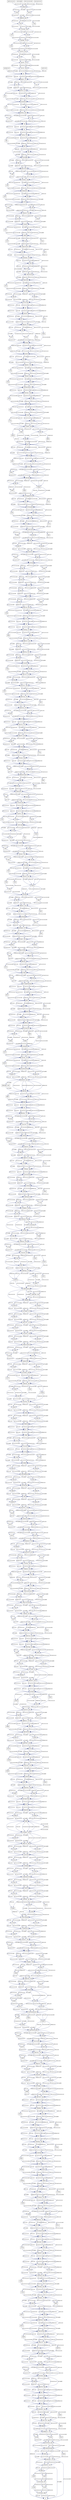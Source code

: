 digraph G {
  "2264C" [shape=box, ];
  "1582G" [shape=box, ];
  "725G" [shape=box, ];
  "1845GTAA...AGA" [shape=box, ];
  "2539GTAA...AGG" [shape=box, ];
  "1819G" [shape=box, ];
  "909G" [shape=box, ];
  "442CT" [shape=box, ];
  "2165CCACAAT" [shape=box, ];
  "508C" [shape=box, ];
  "2327T" [shape=box, ];
  "2018G" [shape=box, ];
  "2609CCAC...TGT" [shape=box, ];
  "1506T" [shape=box, ];
  "B3" [shape=box, ];
  "818C" [shape=box, ];
  "2339A" [shape=box, ];
  "2903GACA...AGA" [shape=box, ];
  "1208A" [shape=box, ];
  "400A" [shape=box, ];
  "725A" [shape=box, ];
  "1616GCCAC" [shape=box, ];
  "1640A" [shape=box, ];
  "388G" [shape=box, ];
  "B6" [shape=box, ];
  "2781G" [shape=box, ];
  "1598G" [shape=box, ];
  "88T" [shape=box, ];
  "725C" [shape=box, ];
  "2807G" [shape=box, ];
  "273A" [shape=box, ];
  "3101CCAA...GTT" [shape=box, ];
  "872C" [shape=box, ];
  "984GAAG...AGC" [shape=box, ];
  "143GACC" [shape=box, ];
  "2068A" [shape=box, ];
  "2232G" [shape=box, ];
  "391ACA" [shape=box, ];
  "531GGTC" [shape=box, ];
  "2383T" [shape=box, ];
  "2527CTCA...CAA" [shape=box, ];
  "1571C" [shape=box, ];
  "2596TGGG...TCA" [shape=box, ];
  "2088TCTG...AAG" [shape=box, ];
  "1355C" [shape=box, ];
  "2235AATG...TTA" [shape=box, ];
  "2338GG" [shape=box, ];
  "2936T" [shape=box, ];
  "1622CTGAG" [shape=box, ];
  "2523TAC" [shape=box, ];
  "984GCAC" [shape=box, ];
  "2884A" [shape=box, ];
  "819TGAA" [shape=box, ];
  "72G" [shape=box, ];
  "1527T" [shape=box, ];
  "1176TGAC...AAA" [shape=box, ];
  "1088G" [shape=box, ];
  "1507A" [shape=box, ];
  "1565A" [shape=box, ];
  "2608A" [shape=box, ];
  "1598C" [shape=box, ];
  "B12" [shape=box, ];
  "579T" [shape=box, ];
  "2570CT" [shape=box, ];
  "2147G" [shape=box, ];
  "2672CTACCCCAG" [shape=box, ];
  "592C" [shape=box, ];
  "332A" [shape=box, ];
  "B1" [shape=box, ];
  "2595G" [shape=box, ];
  "2233A" [shape=box, ];
  "1215G" [shape=box, ];
  "B7" [shape=box, ];
  "2707A" [shape=box, ];
  "2768T" [shape=box, ];
  "207C" [shape=box, ];
  "2038C" [shape=box, ];
  "430G" [shape=box, ];
  "2572TGGG...CCC" [shape=box, ];
  "1209TGACGG" [shape=box, ];
  "1600TG" [shape=box, ];
  "655A" [shape=box, ];
  "1029G" [shape=box, ];
  "1615A" [shape=box, ];
  "411C" [shape=box, ];
  "2522T" [shape=box, ];
  "1354T" [shape=box, ];
  "1026TAG" [shape=box, ];
  "940GT" [shape=box, ];
  "449GCTA...AGG" [shape=box, ];
  "142G" [shape=box, ];
  "2805G" [shape=box, ];
  "2707G" [shape=box, ];
  "1600CA" [shape=box, ];
  "3014A" [shape=box, ];
  "436C" [shape=box, ];
  "2003C" [shape=box, ];
  "940CG" [shape=box, ];
  "706C" [shape=box, ];
  "235G" [shape=box, ];
  "3119C" [shape=box, ];
  "2769GGAA...GAC" [shape=box, ];
  "2134TGTGCCCTG" [shape=box, ];
  "818T" [shape=box, ];
  "698G" [shape=box, ];
  "226T" [shape=box, ];
  "B2" [shape=box, ];
  "485A" [shape=box, ];
  "2898TGTGA" [shape=box, ];
  "473GTGA...CCC" [shape=box, ];
  "395GGAA" [shape=box, ];
  "27G" [shape=box, ];
  "B16" [shape=box, ];
  "227T" [shape=box, ];
  "3099C" [shape=box, ];
  "385C" [shape=box, ];
  "2003T" [shape=box, ];
  "152AGCCGCGCC" [shape=box, ];
  "B11" [shape=box, ];
  "2424A" [shape=box, ];
  "177A" [shape=box, ];
  "1859GGGG...TCT" [shape=box, ];
  "1641GCTT...GCT" [shape=box, ];
  "142A" [shape=box, ];
  "1204A" [shape=box, ];
  "411G" [shape=box, ];
  "2043T" [shape=box, ];
  "2850CCTC...TGA" [shape=box, ];
  "-142A" [shape=box, ];
  "1583CATATGAC" [shape=box, ];
  "448G" [shape=box, ];
  "2861CA" [shape=box, ];
  "27C" [shape=box, ];
  "1175C" [shape=box, ];
  "2133A" [shape=box, ];
  "1571G" [shape=box, ];
  "1817T" [shape=box, ];
  "91GGGAAAC" [shape=box, ];
  "755C" [shape=box, ];
  "2328TCAGGAGGGC" [shape=box, ];
  "756CGGAC" [shape=box, ];
  "422ACCGAG" [shape=box, ];
  "1950C" [shape=box, ];
  "1757T" [shape=box, ];
  "3044G" [shape=box, ];
  "1241G" [shape=box, ];
  "2319G" [shape=box, ];
  "-155C" [shape=box, ];
  "332G" [shape=box, ];
  "-274C" [shape=box, ];
  "1580AC" [shape=box, ];
  "1410G" [shape=box, ];
  "2357T" [shape=box, ];
  "227C" [shape=box, ];
  "107GGGG...CAA" [shape=box, ];
  "2868GAA" [shape=box, ];
  "894A" [shape=box, ];
  "535A" [shape=box, ];
  "151T" [shape=box, ];
  "2056C" [shape=box, ];
  "1711C" [shape=box, ];
  "441C" [shape=box, ];
  "151A" [shape=box, ];
  "1498GCCACATG" [shape=box, ];
  "2265G" [shape=box, ];
  "228CAC" [shape=box, ];
  "1397T" [shape=box, ];
  "437GGA" [shape=box, ];
  "177G" [shape=box, ];
  "1550T" [shape=box, ];
  "873AGC" [shape=box, ];
  "2038T" [shape=box, ];
  "1615G" [shape=box, ];
  "2805C" [shape=box, ];
  "1952TCTT...ACC" [shape=box, ];
  "931GTGCGTGGA" [shape=box, ];
  "592T" [shape=box, ];
  "400G" [shape=box, ];
  "876A" [shape=box, ];
  "2234A" [shape=box, ];
  "196C" [shape=box, ];
  "191G" [shape=box, ];
  "B4" [shape=box, ];
  "1507G" [shape=box, ];
  "E" [shape=box, ];
  "909A" [shape=box, ];
  "148GGG" [shape=box, ];
  "1967A" [shape=box, ];
  "B14" [shape=box, ];
  "41GGGGGC" [shape=box, ];
  "2266GCGG...TGA" [shape=box, ];
  "783G" [shape=box, ];
  "1640G" [shape=box, ];
  "1399TCAGGGA" [shape=box, ];
  "399T" [shape=box, ];
  "106T" [shape=box, ];
  "656GGTT...GGC" [shape=box, ];
  "3014T" [shape=box, ];
  "2737T" [shape=box, ];
  "1899GAG" [shape=box, ];
  "235A" [shape=box, ];
  "2350G" [shape=box, ];
  "2181ACCC...TGT" [shape=box, ];
  "47T" [shape=box, ];
  "2340TTGGTCCAGG" [shape=box, ];
  "-55T" [shape=box, ];
  "3100T" [shape=box, ];
  "2015T" [shape=box, ];
  "333GATGGAGCCG" [shape=box, ];
  "343CGGG...GAG" [shape=box, ];
  "2163A" [shape=box, ];
  "1258C" [shape=box, ];
  "2350A" [shape=box, ];
  "2232T" [shape=box, ];
  "2087G" [shape=box, ];
  "1579G" [shape=box, ];
  "2681GCAG...GAT" [shape=box, ];
  "185GCCACT" [shape=box, ];
  "2143C" [shape=box, ];
  "161G" [shape=box, ];
  "2424G" [shape=box, ];
  "SA*68:02:02" [shape=box, ];
  "B15" [shape=box, ];
  "2383C" [shape=box, ];
  "3045CACC...CCT" [shape=box, ];
  "162GGAG...CGG" [shape=box, ];
  "1514A" [shape=box, ];
  "-141TCCT...CGC" [shape=box, ];
  "1354C" [shape=box, ];
  "B10" [shape=box, ];
  "420T" [shape=box, ];
  "823A" [shape=box, ];
  "785CAG" [shape=box, ];
  "733G" [shape=box, ];
  "908C" [shape=box, ];
  "1582A" [shape=box, ];
  "872A" [shape=box, ];
  "3036TGGGGAGA" [shape=box, ];
  "1874T" [shape=box, ];
  "1474GGTG...GAT" [shape=box, ];
  "1569AC" [shape=box, ];
  "2595A" [shape=box, ];
  "2768C" [shape=box, ];
  "2466A" [shape=box, ];
  "SA*01:01:01:01" [shape=box, ];
  "2069G" [shape=box, ];
  "1208G" [shape=box, ];
  "389A" [shape=box, ];
  "3015TGTA...AGG" [shape=box, ];
  "1204C" [shape=box, ];
  "1497A" [shape=box, ];
  "916CTAC...GGC" [shape=box, ];
  "536CCCA...TCC" [shape=box, ];
  "2841G" [shape=box, ];
  "2264T" [shape=box, ];
  "2968A" [shape=box, ];
  "390C" [shape=box, ];
  "367A" [shape=box, ];
  "2056G" [shape=box, ];
  "440C" [shape=box, ];
  "71A" [shape=box, ];
  "2143T" [shape=box, ];
  "SA*24:86N" [shape=box, ];
  "897T" [shape=box, ];
  "2556TGAT" [shape=box, ];
  "40T" [shape=box, ];
  "399AG" [shape=box, ];
  "1242TGGT...TGA" [shape=box, ];
  "1996A" [shape=box, ];
  "1947AGC" [shape=box, ];
  "1497G" [shape=box, ];
  "1411AGAT...CTC" [shape=box, ];
  "868CACC" [shape=box, ];
  "-142T" [shape=box, ];
  "1858C" [shape=box, ];
  "-296AGCA...AGT" [shape=box, ];
  "2885TTTT...TAG" [shape=box, ];
  "530A" [shape=box, ];
  "1817C" [shape=box, ];
  "1274A" [shape=box, ];
  "1515GGAG...CAT" [shape=box, ];
  "2806C" [shape=box, ];
  "2466G" [shape=box, ];
  "2133G" [shape=box, ];
  "431ACCTG" [shape=box, ];
  "1551TCTG...TCC" [shape=box, ];
  "755T" [shape=box, ];
  "385GG" [shape=box, ];
  "369T" [shape=box, ];
  "1997GTTCTC" [shape=box, ];
  "3014G" [shape=box, ];
  "1778G" [shape=box, ];
  "390G" [shape=box, ];
  "196T" [shape=box, ];
  "-273CCAG...CTA" [shape=box, ];
  "1711T" [shape=box, ];
  "440T" [shape=box, ];
  "-297A" [shape=box, ];
  "788T" [shape=box, ];
  "-15CCCC...AGG" [shape=box, ];
  "1354CT" [shape=box, ];
  "1819C" [shape=box, ];
  "3119G" [shape=box, ];
  "617A" [shape=box, ];
  "372T" [shape=box, ];
  "2936G" [shape=box, ];
  "561A" [shape=box, ];
  "2122CCCAG" [shape=box, ];
  "988T" [shape=box, ];
  "388A" [shape=box, ];
  "509CTCA...GCC" [shape=box, ];
  "1591C" [shape=box, ];
  "2555C" [shape=box, ];
  "2015A" [shape=box, ];
  "3044C" [shape=box, ];
  "2871G" [shape=box, ];
  "891T" [shape=box, ];
  "1769CCTTCTGGA" [shape=box, ];
  "714GTTC...ACC" [shape=box, ];
  "419T" [shape=box, ];
  "1768G" [shape=box, ];
  "738T" [shape=box, ];
  "227A" [shape=box, ];
  "2560C" [shape=box, ];
  "0ATGG...CTC" [shape=box, ];
  "40C" [shape=box, ];
  "1216AAGA...TGA" [shape=box, ];
  "2043G" [shape=box, ];
  "1874C" [shape=box, ];
  "915T" [shape=box, ];
  "2555A" [shape=box, ];
  "1757G" [shape=box, ];
  "670GG" [shape=box, ];
  "1755T" [shape=box, ];
  "2871T" [shape=box, ];
  "1255CAC" [shape=box, ];
  "1712GTGG...TGC" [shape=box, ];
  "421G" [shape=box, ];
  "2121A" [shape=box, ];
  "2564GA" [shape=box, ];
  "669C" [shape=box, ];
  "2841A" [shape=box, ];
  "1528ACAG...AAT" [shape=box, ];
  "231C" [shape=box, ];
  "2016TC" [shape=box, ];
  "448C" [shape=box, ];
  "106C" [shape=box, ];
  "2782CAGC...TTT" [shape=box, ];
  "1820CCCA...GGG" [shape=box, ];
  "369G" [shape=box, ];
  "367G" [shape=box, ];
  "2738TGGA...GGG" [shape=box, ];
  "2018A" [shape=box, ];
  "1950CA" [shape=box, ];
  "3100C" [shape=box, ];
  "2070TG" [shape=box, ];
  "2781A" [shape=box, ];
  "688C" [shape=box, ];
  "126T" [shape=box, ];
  "2070AAGG...GGG" [shape=box, ];
  "486GCCC...ACC" [shape=box, ];
  "2562AA" [shape=box, ];
  "47C" [shape=box, ];
  "1564G" [shape=box, ];
  "208CACT...TTC" [shape=box, ];
  "2561C" [shape=box, ];
  "761T" [shape=box, ];
  "1768A" [shape=box, ];
  "1406ATAG" [shape=box, ];
  "147G" [shape=box, ];
  "1858T" [shape=box, ];
  "707GGGCCAG" [shape=box, ];
  "175GC" [shape=box, ];
  "2872TTGT...AAT" [shape=box, ];
  "1461CTTC...CCC" [shape=box, ];
  "1013A" [shape=box, ];
  "2968T" [shape=box, ];
  "2338T" [shape=box, ];
  "734ATGT" [shape=box, ];
  "147C" [shape=box, ];
  "1563T" [shape=box, ];
  "1627A" [shape=box, ];
  "368G" [shape=box, ];
  "394G" [shape=box, ];
  "71G" [shape=box, ];
  "762GGCG...ACC" [shape=box, ];
  "1779AGGA...GGT" [shape=box, ];
  "2180G" [shape=box, ];
  "1599C" [shape=box, ];
  "386A" [shape=box, ];
  "2323AGA" [shape=box, ];
  "784G" [shape=box, ];
  "-55G" [shape=box, ];
  "2568TC" [shape=box, ];
  "-300CAG" [shape=box, ];
  "B9" [shape=box, ];
  "1778C" [shape=box, ];
  "2064GTGG" [shape=box, ];
  "1950T" [shape=box, ];
  "SA*02:533" [shape=box, ];
  "1205GGA" [shape=box, ];
  "915C" [shape=box, ];
  "561G" [shape=box, ];
  "2121C" [shape=box, ];
  "1030TCTC...ATC" [shape=box, ];
  "1566CAG" [shape=box, ];
  "739TGGC...GGG" [shape=box, ];
  "698T" [shape=box, ];
  "706G" [shape=box, ];
  "732T" [shape=box, ];
  "2319C" [shape=box, ];
  "2173ATGGGCC" [shape=box, ];
  "98G" [shape=box, ];
  "436G" [shape=box, ];
  "73GTGA...TCG" [shape=box, ];
  "2358CTGC...TCC" [shape=box, ];
  "867C" [shape=box, ];
  "99GCCTCTG" [shape=box, ];
  "2357C" [shape=box, ];
  "2128TAGAA" [shape=box, ];
  "687C" [shape=box, ];
  "700GGGGTC" [shape=box, ];
  "535G" [shape=box, ];
  "2148TTAC...ACC" [shape=box, ];
  "127CC" [shape=box, ];
  "429G" [shape=box, ];
  "840G" [shape=box, ];
  "1025G" [shape=box, ];
  "2562CT" [shape=box, ];
  "908TT" [shape=box, ];
  "910GAGAG" [shape=box, ];
  "2019CTGG...TGC" [shape=box, ];
  "908T" [shape=box, ];
  "-274A" [shape=box, ];
  "-155T" [shape=box, ];
  "471CG" [shape=box, ];
  "761G" [shape=box, ];
  "929CG" [shape=box, ];
  "1275CCGT...GTC" [shape=box, ];
  "894G" [shape=box, ];
  "1549G" [shape=box, ];
  "373GAGT...GAC" [shape=box, ];
  "699T" [shape=box, ];
  "2163AC" [shape=box, ];
  "2172T" [shape=box, ];
  "1460C" [shape=box, ];
  "689GGGCTGACC" [shape=box, ];
  "859G" [shape=box, ];
  "1902ACCT...CAG" [shape=box, ];
  "1628TGCT...CTG" [shape=box, ];
  "1397CT" [shape=box, ];
  "1025A" [shape=box, ];
  "387G" [shape=box, ];
  "824GAGG...CTT" [shape=box, ];
  "2708TGTC...AAG" [shape=box, ];
  "2172C" [shape=box, ];
  "203GCTC" [shape=box, ];
  "89G" [shape=box, ];
  "2384GCCC...CTG" [shape=box, ];
  "236TGTC...CGC" [shape=box, ];
  "616A" [shape=box, ];
  "2863GATA" [shape=box, ];
  "989G" [shape=box, ];
  "2436T" [shape=box, ];
  "161T" [shape=box, ];
  "1621T" [shape=box, ];
  "48CTGG...GGC" [shape=box, ];
  "1627G" [shape=box, ];
  "860GCTCAGA" [shape=box, ];
  "655G" [shape=box, ];
  "877CAAGTGGGAG" [shape=box, ];
  "2164T" [shape=box, ];
  "2506ATAG...GAG" [shape=box, ];
  "580CCGA...TTG" [shape=box, ];
  "2861TG" [shape=box, ];
  "2807A" [shape=box, ];
  "1577AA" [shape=box, ];
  "470A" [shape=box, ];
  "1968TCCC...CCT" [shape=box, ];
  "1996G" [shape=box, ];
  "98C" [shape=box, ];
  "530G" [shape=box, ];
  "3120CAGA...AAA" [shape=box, ];
  "673CGGG...GGA" [shape=box, ];
  "1549GA" [shape=box, ];
  "2671T" [shape=box, ];
  "2937TTGT...AAG" [shape=box, ];
  "2566AA" [shape=box, ];
  "412TCACAGA" [shape=box, ];
  "2867T" [shape=box, ];
  "2522C" [shape=box, ];
  "1397C" [shape=box, ];
  "207T" [shape=box, ];
  "2608C" [shape=box, ];
  "2234C" [shape=box, ];
  "129C" [shape=box, ];
  "2326T" [shape=box, ];
  "859A" [shape=box, ];
  "2265A" [shape=box, ];
  "386G" [shape=box, ];
  "788G" [shape=box, ];
  "2351CCCACA" [shape=box, ];
  "1755C" [shape=box, ];
  "-154GTAG...TTC" [shape=box, ];
  "430A" [shape=box, ];
  "2327C" [shape=box, ];
  "88G" [shape=box, ];
  "2004TTGG...GTG" [shape=box, ];
  "428A" [shape=box, ];
  "1089CCCT...TCT" [shape=box, ];
  "444GC" [shape=box, ];
  "2144CTC" [shape=box, ];
  "738A" [shape=box, ];
  "120GGGCCC" [shape=box, ];
  "2842GTGTGAC" [shape=box, ];
  "1756A" [shape=box, ];
  "1197TCTCTGA" [shape=box, ];
  "2057AGCTCAG" [shape=box, ];
  "618CCCG...CCC" [shape=box, ];
  "672G" [shape=box, ];
  "28TCCT...TCT" [shape=box, ];
  "988G" [shape=box, ];
  "126G" [shape=box, ];
  "372G" [shape=box, ];
  "841GACC...GGC" [shape=box, ];
  "1951G" [shape=box, ];
  "2467CTCC...CAG" [shape=box, ];
  "428T" [shape=box, ];
  "1014CCTG...CCT" [shape=box, ];
  "2127G" [shape=box, ];
  "90A" [shape=box, ];
  "394C" [shape=box, ];
  "119C" [shape=box, ];
  "178GGTCTCA" [shape=box, ];
  "2068G" [shape=box, ];
  "1591T" [shape=box, ];
  "2570AC" [shape=box, ];
  "419C" [shape=box, ];
  "1514T" [shape=box, ];
  "231A" [shape=box, ];
  "191C" [shape=box, ];
  "2163T" [shape=box, ];
  "1259GGCA...GGG" [shape=box, ];
  "192CTCG" [shape=box, ];
  "1398C" [shape=box, ];
  "1875TTAG...CTG" [shape=box, ];
  "370CC" [shape=box, ];
  "-297G" [shape=box, ];
  "1527G" [shape=box, ];
  "2425GGTC...ACT" [shape=box, ];
  "119G" [shape=box, ];
  "929AC" [shape=box, ];
  "2180T" [shape=box, ];
  "1274C" [shape=box, ];
  "990GTAC...CCT" [shape=box, ];
  "616T" [shape=box, ];
  "2566GG" [shape=box, ];
  "898GGC" [shape=box, ];
  "232TCC" [shape=box, ];
  "2526T" [shape=box, ];
  "428C" [shape=box, ];
  "274GTGG...AGA" [shape=box, ];
  "1621C" [shape=box, ];
  "1215A" [shape=box, ];
  "562CCCC...GAC" [shape=box, ];
  "901GGAGCAG" [shape=box, ];
  "1356TCAG...CCT" [shape=box, ];
  "470C" [shape=box, ];
  "840T" [shape=box, ];
  "447C" [shape=box, ];
  "897C" [shape=box, ];
  "197CCCCAG" [shape=box, ];
  "688T" [shape=box, ];
  "2560G" [shape=box, ];
  "895TG" [shape=box, ];
  "2867C" [shape=box, ];
  "B13" [shape=box, ];
  "669G" [shape=box, ];
  "1563C" [shape=box, ];
  "2320GAC" [shape=box, ];
  "1460T" [shape=box, ];
  "2338G" [shape=box, ];
  "442GC" [shape=box, ];
  "942GGCT...AGC" [shape=box, ];
  "3074CTTC...CCT" [shape=box, ];
  "B8" [shape=box, ];
  "-54GTTC...TCT" [shape=box, ];
  "1406CTAG...GGA" [shape=box, ];
  "129T" [shape=box, ];
  "273C" [shape=box, ];
  "2044GTGG...GAA" [shape=box, ];
  "1506C" [shape=box, ];
  "1175G" [shape=box, ];
  "699C" [shape=box, ];
  "1602TCTC...TGA" [shape=box, ];
  "1241C" [shape=box, ];
  "385G" [shape=box, ];
  "1508TGCTGG" [shape=box, ];
  "732GG" [shape=box, ];
  "446G" [shape=box, ];
  "579C" [shape=box, ];
  "2147A" [shape=box, ];
  "1473G" [shape=box, ];
  "130GGCG...GCA" [shape=box, ];
  "2808TTGG...TAA" [shape=box, ];
  "1013C" [shape=box, ];
  "B5" [shape=box, ];
  "1565T" [shape=box, ];
  "733A" [shape=box, ];
  "783A" [shape=box, ];
  "789ACGC...GCC" [shape=box, ];
  "2671C" [shape=box, ];
  "593CCCG...CTT" [shape=box, ];
  "2436A" [shape=box, ];
  "1818T" [shape=box, ];
  "2127C" [shape=box, ];
  "1967G" [shape=box, ];
  "1473A" [shape=box, ];
  "1088A" [shape=box, ];
  "867T" [shape=box, ];
  "SA*31:01:02:03N" [shape=box, ];
  "672A" [shape=box, ];
  "446T" [shape=box, ];
  "2437GGAG...CTG" [shape=box, ];
  "1592CACCAC" [shape=box, ];
  "2526A" [shape=box, ];
  "1758CTGTGGTGGT" [shape=box, ];
  "1410A" [shape=box, ];
  "887GCGG" [shape=box, ];
  "SA*24:02:01:01" [shape=box, ];
  "2326C" [shape=box, ];
  "823C" [shape=box, ];
  "2039GTGA" [shape=box, ];
  "726TCCAGA" [shape=box, ];
  "401TGAAGGCCCA" [shape=box, ];
  "876G" [shape=box, ];
  "783AC" [shape=box, ];
  "421C" [shape=box, ];
  "226AC" [shape=box, ];
  "1756G" [shape=box, ];
  "1258A" [shape=box, ];
  "1029A" [shape=box, ];
  "1729AGGG...GGG" [shape=box, ];
  "891C" [shape=box, ];
  "2737C" [shape=box, ];
  "1579A" [shape=box, ];
  "1572CCCCC" [shape=box, ];
  "151G" [shape=box, ];
  "485G" [shape=box, ];
  "2849T" [shape=box, ];
  "2969ACCC...TTC" [shape=box, ];
  "892CC" [shape=box, ];
  "1255CACA" [shape=box, ];
  "1549T" [shape=box, ];
  "2729GTGAGAGC" [shape=box, ];
  "2849C" [shape=box, ];
  "508T" [shape=box, ];
  
  
  edge [color="#001267", ];
  "2264C" -> "2265A" [label="A*02:533", ];
  "2264C" -> "2265A" [label="A*68:02:02", ];
  "2264C" -> "2265G" [label="A*01:01:01:01", ];
  "1582G" -> "1583CATATGAC" [label="A*02:533", ];
  "1582G" -> "1583CATATGAC" [label="A*31:01:02:03N", ];
  "1582G" -> "1583CATATGAC" [label="A*68:02:02", ];
  "725G" -> "726TCCAGA" [label="A*02:533", ];
  "1845GTAA...AGA" -> "1858C" [label="A*02:533", ];
  "1845GTAA...AGA" -> "1858C" [label="A*68:02:02", ];
  "1845GTAA...AGA" -> "1858T" [label="A*01:01:01:01", ];
  "1845GTAA...AGA" -> "1858T" [label="A*24:02:01:01", ];
  "1845GTAA...AGA" -> "1858T" [label="A*24:86N", ];
  "1845GTAA...AGA" -> "1858T" [label="A*31:01:02:03N", ];
  "2539GTAA...AGG" -> "2555A" [label="A*31:01:02:03N", ];
  "2539GTAA...AGG" -> "2555C" [label="A*01:01:01:01", ];
  "2539GTAA...AGG" -> "2555C" [label="A*02:533", ];
  "2539GTAA...AGG" -> "2555C" [label="A*24:02:01:01", ];
  "2539GTAA...AGG" -> "2555C" [label="A*24:86N", ];
  "2539GTAA...AGG" -> "2555C" [label="A*68:02:02", ];
  "1819G" -> "1820CCCA...GGG" [label="A*01:01:01:01", ];
  "1819G" -> "1820CCCA...GGG" [label="A*02:533", ];
  "1819G" -> "1820CCCA...GGG" [label="A*24:02:01:01", ];
  "1819G" -> "1820CCCA...GGG" [label="A*24:86N", ];
  "1819G" -> "1820CCCA...GGG" [label="A*68:02:02", ];
  "909G" -> "910GAGAG" [label="A*01:01:01:01", ];
  "909G" -> "910GAGAG" [label="A*68:02:02", ];
  "442CT" -> "444GC" [label="A*01:01:01:01", ];
  "442CT" -> "444GC" [label="A*02:533", ];
  "442CT" -> "444GC" [label="A*31:01:02:03N", ];
  "442CT" -> "444GC" [label="A*68:02:02", ];
  "2165CCACAAT" -> "2172C" [label="A*01:01:01:01", ];
  "2165CCACAAT" -> "2172C" [label="A*24:02:01:01", ];
  "2165CCACAAT" -> "2172C" [label="A*24:86N", ];
  "2165CCACAAT" -> "2172T" [label="A*02:533", ];
  "2165CCACAAT" -> "2172T" [label="A*31:01:02:03N", ];
  "2165CCACAAT" -> "2172T" [label="A*68:02:02", ];
  "508C" -> "509CTCA...GCC" [label="A*01:01:01:01", ];
  "508C" -> "509CTCA...GCC" [label="A*24:02:01:01", ];
  "508C" -> "509CTCA...GCC" [label="A*24:86N", ];
  "508C" -> "509CTCA...GCC" [label="A*68:02:02", ];
  "2327T" -> "2328TCAGGAGGGC" [label="A*02:533", ];
  "2327T" -> "2328TCAGGAGGGC" [label="A*31:01:02:03N", ];
  "2327T" -> "2328TCAGGAGGGC" [label="A*68:02:02", ];
  "2018G" -> "2019CTGG...TGC" [label="A*31:01:02:03N", ];
  "2609CCAC...TGT" -> "2671C" [label="A*31:01:02:03N", ];
  "2609CCAC...TGT" -> "2671T" [label="A*01:01:01:01", ];
  "2609CCAC...TGT" -> "2671T" [label="A*02:533", ];
  "2609CCAC...TGT" -> "2671T" [label="A*24:02:01:01", ];
  "2609CCAC...TGT" -> "2671T" [label="A*24:86N", ];
  "2609CCAC...TGT" -> "2671T" [label="A*68:02:02", ];
  "1506T" -> "1507G" [label="A*02:533", ];
  "1506T" -> "1507G" [label="A*31:01:02:03N", ];
  "1506T" -> "1507G" [label="A*68:02:02", ];
  "B3" -> "203GCTC" [label="A*01:01:01:01", ];
  "B3" -> "203GCTC" [label="A*02:533", ];
  "B3" -> "203GCTC" [label="A*24:02:01:01", ];
  "B3" -> "203GCTC" [label="A*24:86N", ];
  "B3" -> "203GCTC" [label="A*31:01:02:03N", ];
  "B3" -> "203GCTC" [label="A*68:02:02", ];
  "818C" -> "819TGAA" [label="A*01:01:01:01", ];
  "818C" -> "819TGAA" [label="A*02:533", ];
  "818C" -> "819TGAA" [label="A*24:02:01:01", ];
  "818C" -> "819TGAA" [label="A*24:86N", ];
  "818C" -> "819TGAA" [label="A*68:02:02", ];
  "2339A" -> "2340TTGGTCCAGG" [label="A*01:01:01:01", ];
  "2339A" -> "2340TTGGTCCAGG" [label="A*24:02:01:01", ];
  "2339A" -> "2340TTGGTCCAGG" [label="A*24:86N", ];
  "2903GACA...AGA" -> "E" [label="A*68:02:02", ];
  "2903GACA...AGA" -> "2936G" [label="A*01:01:01:01", ];
  "2903GACA...AGA" -> "2936G" [label="A*02:533", ];
  "2903GACA...AGA" -> "2936G" [label="A*24:02:01:01", ];
  "2903GACA...AGA" -> "2936G" [label="A*24:86N", ];
  "2903GACA...AGA" -> "2936T" [label="A*31:01:02:03N", ];
  "1208A" -> "1209TGACGG" [label="A*02:533", ];
  "1208A" -> "1209TGACGG" [label="A*24:02:01:01", ];
  "1208A" -> "1209TGACGG" [label="A*24:86N", ];
  "1208A" -> "1209TGACGG" [label="A*31:01:02:03N", ];
  "1208A" -> "1209TGACGG" [label="A*68:02:02", ];
  "400A" -> "401TGAAGGCCCA" [label="A*01:01:01:01", ];
  "725A" -> "726TCCAGA" [label="A*01:01:01:01", ];
  "725A" -> "726TCCAGA" [label="A*31:01:02:03N", ];
  "725A" -> "726TCCAGA" [label="A*68:02:02", ];
  "1616GCCAC" -> "1621C" [label="A*01:01:01:01", ];
  "1616GCCAC" -> "1621C" [label="A*02:533", ];
  "1616GCCAC" -> "1621C" [label="A*31:01:02:03N", ];
  "1616GCCAC" -> "1621C" [label="A*68:02:02", ];
  "1616GCCAC" -> "1621T" [label="A*24:02:01:01", ];
  "1616GCCAC" -> "1621T" [label="A*24:86N", ];
  "1640A" -> "1641GCTT...GCT" [label="A*02:533", ];
  "1640A" -> "1641GCTT...GCT" [label="A*31:01:02:03N", ];
  "1640A" -> "1641GCTT...GCT" [label="A*68:02:02", ];
  "388G" -> "389A" [label="A*01:01:01:01", ];
  "388G" -> "389A" [label="A*02:533", ];
  "388G" -> "389A" [label="A*24:02:01:01", ];
  "388G" -> "389A" [label="A*24:86N", ];
  "388G" -> "389A" [label="A*31:01:02:03N", ];
  "B6" -> "990GTAC...CCT" [label="A*01:01:01:01", ];
  "B6" -> "990GTAC...CCT" [label="A*02:533", ];
  "B6" -> "990GTAC...CCT" [label="A*24:02:01:01", ];
  "B6" -> "990GTAC...CCT" [label="A*24:86N", ];
  "B6" -> "990GTAC...CCT" [label="A*31:01:02:03N", ];
  "B6" -> "990GTAC...CCT" [label="A*68:02:02", ];
  "2781G" -> "2782CAGC...TTT" [label="A*31:01:02:03N", ];
  "1598G" -> "1599C" [label="A*02:533", ];
  "1598G" -> "1599C" [label="A*31:01:02:03N", ];
  "1598G" -> "1599C" [label="A*68:02:02", ];
  "88T" -> "89G" [label="A*31:01:02:03N", ];
  "725C" -> "726TCCAGA" [label="A*24:02:01:01", ];
  "725C" -> "726TCCAGA" [label="A*24:86N", ];
  "2807G" -> "2808TTGG...TAA" [label="A*01:01:01:01", ];
  "273A" -> "274GTGG...AGA" [label="A*02:533", ];
  "3101CCAA...GTT" -> "3119C" [label="A*01:01:01:01", ];
  "3101CCAA...GTT" -> "3119C" [label="A*02:533", ];
  "3101CCAA...GTT" -> "3119G" [label="A*24:02:01:01", ];
  "872C" -> "873AGC" [label="A*31:01:02:03N", ];
  "984GAAG...AGC" -> "984GCAC" [label="A*24:86N", ];
  "143GACC" -> "147C" [label="A*02:533", ];
  "143GACC" -> "147C" [label="A*24:02:01:01", ];
  "143GACC" -> "147C" [label="A*24:86N", ];
  "143GACC" -> "147C" [label="A*31:01:02:03N", ];
  "143GACC" -> "147C" [label="A*68:02:02", ];
  "143GACC" -> "147G" [label="A*01:01:01:01", ];
  "2068A" -> "2069G" [label="A*01:01:01:01", ];
  "2068A" -> "2069G" [label="A*24:02:01:01", ];
  "2068A" -> "2069G" [label="A*24:86N", ];
  "2232G" -> "2233A" [label="A*24:02:01:01", ];
  "2232G" -> "2233A" [label="A*24:86N", ];
  "391ACA" -> "394C" [label="A*01:01:01:01", ];
  "391ACA" -> "394C" [label="A*02:533", ];
  "391ACA" -> "394C" [label="A*31:01:02:03N", ];
  "391ACA" -> "394C" [label="A*68:02:02", ];
  "391ACA" -> "394G" [label="A*24:02:01:01", ];
  "391ACA" -> "394G" [label="A*24:86N", ];
  "531GGTC" -> "535A" [label="A*31:01:02:03N", ];
  "531GGTC" -> "535G" [label="A*01:01:01:01", ];
  "531GGTC" -> "535G" [label="A*02:533", ];
  "531GGTC" -> "535G" [label="A*24:02:01:01", ];
  "531GGTC" -> "535G" [label="A*24:86N", ];
  "531GGTC" -> "535G" [label="A*68:02:02", ];
  "2383T" -> "2384GCCC...CTG" [label="A*24:02:01:01", ];
  "2383T" -> "2384GCCC...CTG" [label="A*24:86N", ];
  "2527CTCA...CAA" -> "B12" [label="A*01:01:01:01", ];
  "2527CTCA...CAA" -> "B12" [label="A*02:533", ];
  "2527CTCA...CAA" -> "B12" [label="A*24:02:01:01", ];
  "2527CTCA...CAA" -> "B12" [label="A*24:86N", ];
  "2527CTCA...CAA" -> "B12" [label="A*31:01:02:03N", ];
  "2527CTCA...CAA" -> "B12" [label="A*68:02:02", ];
  "1571C" -> "1572CCCCC" [label="A*01:01:01:01", ];
  "1571C" -> "1572CCCCC" [label="A*24:02:01:01", ];
  "1571C" -> "1572CCCCC" [label="A*24:86N", ];
  "1571C" -> "1572CCCCC" [label="A*31:01:02:03N", ];
  "2596TGGG...TCA" -> "2608A" [label="A*24:02:01:01", ];
  "2596TGGG...TCA" -> "2608A" [label="A*24:86N", ];
  "2596TGGG...TCA" -> "2608C" [label="A*01:01:01:01", ];
  "2596TGGG...TCA" -> "2608C" [label="A*02:533", ];
  "2596TGGG...TCA" -> "2608C" [label="A*31:01:02:03N", ];
  "2596TGGG...TCA" -> "2608C" [label="A*68:02:02", ];
  "2088TCTG...AAG" -> "2121A" [label="A*02:533", ];
  "2088TCTG...AAG" -> "2121A" [label="A*31:01:02:03N", ];
  "2088TCTG...AAG" -> "2121A" [label="A*68:02:02", ];
  "2088TCTG...AAG" -> "2121C" [label="A*01:01:01:01", ];
  "2088TCTG...AAG" -> "2121C" [label="A*24:02:01:01", ];
  "2088TCTG...AAG" -> "2121C" [label="A*24:86N", ];
  "1355C" -> "1356TCAG...CCT" [label="A*01:01:01:01", ];
  "1355C" -> "1356TCAG...CCT" [label="A*24:02:01:01", ];
  "1355C" -> "1356TCAG...CCT" [label="A*24:86N", ];
  "1355C" -> "1356TCAG...CCT" [label="A*31:01:02:03N", ];
  "1355C" -> "1356TCAG...CCT" [label="A*68:02:02", ];
  "2235AATG...TTA" -> "2264C" [label="A*01:01:01:01", ];
  "2235AATG...TTA" -> "2264C" [label="A*02:533", ];
  "2235AATG...TTA" -> "2264C" [label="A*68:02:02", ];
  "2235AATG...TTA" -> "2264T" [label="A*24:02:01:01", ];
  "2235AATG...TTA" -> "2264T" [label="A*24:86N", ];
  "2235AATG...TTA" -> "2264T" [label="A*31:01:02:03N", ];
  "2338GG" -> "2340TTGGTCCAGG" [label="A*02:533", ];
  "2338GG" -> "2340TTGGTCCAGG" [label="A*31:01:02:03N", ];
  "2338GG" -> "2340TTGGTCCAGG" [label="A*68:02:02", ];
  "2936T" -> "2937TTGT...AAG" [label="A*31:01:02:03N", ];
  "1622CTGAG" -> "1627A" [label="A*24:02:01:01", ];
  "1622CTGAG" -> "1627A" [label="A*24:86N", ];
  "1622CTGAG" -> "1627G" [label="A*01:01:01:01", ];
  "1622CTGAG" -> "1627G" [label="A*02:533", ];
  "1622CTGAG" -> "1627G" [label="A*31:01:02:03N", ];
  "1622CTGAG" -> "1627G" [label="A*68:02:02", ];
  "2523TAC" -> "2526A" [label="A*01:01:01:01", ];
  "2523TAC" -> "2526T" [label="A*02:533", ];
  "2523TAC" -> "2526T" [label="A*24:02:01:01", ];
  "2523TAC" -> "2526T" [label="A*24:86N", ];
  "2523TAC" -> "2526T" [label="A*31:01:02:03N", ];
  "2523TAC" -> "2526T" [label="A*68:02:02", ];
  "984GCAC" -> "988G" [label="A*01:01:01:01", ];
  "984GCAC" -> "988G" [label="A*02:533", ];
  "984GCAC" -> "988G" [label="A*24:02:01:01", ];
  "984GCAC" -> "988G" [label="A*24:86N", ];
  "984GCAC" -> "988G" [label="A*31:01:02:03N", ];
  "984GCAC" -> "988T" [label="A*68:02:02", ];
  "2884A" -> "2885TTTT...TAG" [label="A*01:01:01:01", ];
  "2884A" -> "2885TTTT...TAG" [label="A*02:533", ];
  "2884A" -> "2885TTTT...TAG" [label="A*31:01:02:03N", ];
  "2884A" -> "2885TTTT...TAG" [label="A*68:02:02", ];
  "819TGAA" -> "823A" [label="A*02:533", ];
  "819TGAA" -> "823A" [label="A*24:02:01:01", ];
  "819TGAA" -> "823A" [label="A*24:86N", ];
  "819TGAA" -> "823A" [label="A*68:02:02", ];
  "819TGAA" -> "823C" [label="A*01:01:01:01", ];
  "819TGAA" -> "823C" [label="A*31:01:02:03N", ];
  "72G" -> "B2" [label="A*01:01:01:01", ];
  "72G" -> "B2" [label="A*02:533", ];
  "72G" -> "B2" [label="A*24:02:01:01", ];
  "72G" -> "B2" [label="A*24:86N", ];
  "72G" -> "B2" [label="A*31:01:02:03N", ];
  "72G" -> "B2" [label="A*68:02:02", ];
  "1527T" -> "1528ACAG...AAT" [label="A*31:01:02:03N", ];
  "1176TGAC...AAA" -> "1197TCTCTGA" [label="A*01:01:01:01", ];
  "1176TGAC...AAA" -> "1197TCTCTGA" [label="A*02:533", ];
  "1176TGAC...AAA" -> "1197TCTCTGA" [label="A*24:02:01:01", ];
  "1176TGAC...AAA" -> "1197TCTCTGA" [label="A*24:86N", ];
  "1176TGAC...AAA" -> "1197TCTCTGA" [label="A*31:01:02:03N", ];
  "1176TGAC...AAA" -> "1197TCTCTGA" [label="A*68:02:02", ];
  "1088G" -> "1089CCCT...TCT" [label="A*02:533", ];
  "1088G" -> "1089CCCT...TCT" [label="A*24:02:01:01", ];
  "1088G" -> "1089CCCT...TCT" [label="A*24:86N", ];
  "1088G" -> "1089CCCT...TCT" [label="A*68:02:02", ];
  "1507A" -> "1508TGCTGG" [label="A*24:02:01:01", ];
  "1507A" -> "1508TGCTGG" [label="A*24:86N", ];
  "1565A" -> "1566CAG" [label="A*02:533", ];
  "1565A" -> "1566CAG" [label="A*31:01:02:03N", ];
  "1565A" -> "1566CAG" [label="A*68:02:02", ];
  "2608A" -> "2609CCAC...TGT" [label="A*24:02:01:01", ];
  "2608A" -> "2609CCAC...TGT" [label="A*24:86N", ];
  "1598C" -> "1599C" [label="A*01:01:01:01", ];
  "1598C" -> "1599C" [label="A*24:02:01:01", ];
  "1598C" -> "1599C" [label="A*24:86N", ];
  "B12" -> "2539GTAA...AGG" [label="A*01:01:01:01", ];
  "B12" -> "2539GTAA...AGG" [label="A*02:533", ];
  "B12" -> "2539GTAA...AGG" [label="A*24:02:01:01", ];
  "B12" -> "2539GTAA...AGG" [label="A*24:86N", ];
  "B12" -> "2539GTAA...AGG" [label="A*31:01:02:03N", ];
  "B12" -> "2539GTAA...AGG" [label="A*68:02:02", ];
  "579T" -> "580CCGA...TTG" [label="A*01:01:01:01", ];
  "2570CT" -> "2572TGGG...CCC" [label="A*01:01:01:01", ];
  "2570CT" -> "2572TGGG...CCC" [label="A*02:533", ];
  "2570CT" -> "2572TGGG...CCC" [label="A*24:02:01:01", ];
  "2570CT" -> "2572TGGG...CCC" [label="A*24:86N", ];
  "2570CT" -> "2572TGGG...CCC" [label="A*68:02:02", ];
  "2147G" -> "2148TTAC...ACC" [label="A*02:533", ];
  "2147G" -> "2148TTAC...ACC" [label="A*31:01:02:03N", ];
  "2147G" -> "2148TTAC...ACC" [label="A*68:02:02", ];
  "2672CTACCCCAG" -> "B13" [label="A*01:01:01:01", ];
  "2672CTACCCCAG" -> "B13" [label="A*02:533", ];
  "2672CTACCCCAG" -> "B13" [label="A*24:02:01:01", ];
  "2672CTACCCCAG" -> "B13" [label="A*24:86N", ];
  "2672CTACCCCAG" -> "B13" [label="A*31:01:02:03N", ];
  "2672CTACCCCAG" -> "B13" [label="A*68:02:02", ];
  "592C" -> "593CCCG...CTT" [label="A*02:533", ];
  "592C" -> "593CCCG...CTT" [label="A*24:02:01:01", ];
  "592C" -> "593CCCG...CTT" [label="A*24:86N", ];
  "592C" -> "593CCCG...CTT" [label="A*31:01:02:03N", ];
  "592C" -> "593CCCG...CTT" [label="A*68:02:02", ];
  "332A" -> "333GATGGAGCCG" [label="A*01:01:01:01", ];
  "B1" -> "0ATGG...CTC" [label="A*01:01:01:01", ];
  "B1" -> "0ATGG...CTC" [label="A*02:533", ];
  "B1" -> "0ATGG...CTC" [label="A*24:02:01:01", ];
  "B1" -> "0ATGG...CTC" [label="A*24:86N", ];
  "B1" -> "0ATGG...CTC" [label="A*31:01:02:03N", ];
  "B1" -> "0ATGG...CTC" [label="A*68:02:02", ];
  "2595G" -> "2596TGGG...TCA" [label="A*31:01:02:03N", ];
  "2233A" -> "2234A" [label="A*01:01:01:01", ];
  "2233A" -> "2234A" [label="A*02:533", ];
  "2233A" -> "2234A" [label="A*31:01:02:03N", ];
  "2233A" -> "2234A" [label="A*68:02:02", ];
  "2233A" -> "2234C" [label="A*24:02:01:01", ];
  "2233A" -> "2234C" [label="A*24:86N", ];
  "1215G" -> "1216AAGA...TGA" [label="A*01:01:01:01", ];
  "1215G" -> "1216AAGA...TGA" [label="A*02:533", ];
  "1215G" -> "1216AAGA...TGA" [label="A*31:01:02:03N", ];
  "1215G" -> "1216AAGA...TGA" [label="A*68:02:02", ];
  "B7" -> "1569AC" [label="A*01:01:01:01", ];
  "B7" -> "1569AC" [label="A*02:533", ];
  "B7" -> "1569AC" [label="A*24:02:01:01", ];
  "B7" -> "1569AC" [label="A*24:86N", ];
  "B7" -> "1569AC" [label="A*31:01:02:03N", ];
  "B7" -> "1569AC" [label="A*68:02:02", ];
  "2707A" -> "2708TGTC...AAG" [label="A*31:01:02:03N", ];
  "2768T" -> "2769GGAA...GAC" [label="A*01:01:01:01", ];
  "207C" -> "208CACT...TTC" [label="A*01:01:01:01", ];
  "207C" -> "208CACT...TTC" [label="A*24:02:01:01", ];
  "207C" -> "208CACT...TTC" [label="A*24:86N", ];
  "207C" -> "208CACT...TTC" [label="A*31:01:02:03N", ];
  "207C" -> "208CACT...TTC" [label="A*68:02:02", ];
  "2038C" -> "2039GTGA" [label="A*01:01:01:01", ];
  "430G" -> "431ACCTG" [label="A*02:533", ];
  "430G" -> "431ACCTG" [label="A*31:01:02:03N", ];
  "430G" -> "431ACCTG" [label="A*68:02:02", ];
  "2572TGGG...CCC" -> "2595A" [label="A*01:01:01:01", ];
  "2572TGGG...CCC" -> "2595A" [label="A*02:533", ];
  "2572TGGG...CCC" -> "2595A" [label="A*24:02:01:01", ];
  "2572TGGG...CCC" -> "2595A" [label="A*24:86N", ];
  "2572TGGG...CCC" -> "2595A" [label="A*68:02:02", ];
  "2572TGGG...CCC" -> "2595G" [label="A*31:01:02:03N", ];
  "1209TGACGG" -> "1215A" [label="A*24:02:01:01", ];
  "1209TGACGG" -> "1215A" [label="A*24:86N", ];
  "1209TGACGG" -> "1215G" [label="A*01:01:01:01", ];
  "1209TGACGG" -> "1215G" [label="A*02:533", ];
  "1209TGACGG" -> "1215G" [label="A*31:01:02:03N", ];
  "1209TGACGG" -> "1215G" [label="A*68:02:02", ];
  "1600TG" -> "1602TCTC...TGA" [label="A*02:533", ];
  "1600TG" -> "1602TCTC...TGA" [label="A*31:01:02:03N", ];
  "1600TG" -> "1602TCTC...TGA" [label="A*68:02:02", ];
  "655A" -> "656GGTT...GGC" [label="A*02:533", ];
  "1029G" -> "1030TCTC...ATC" [label="A*24:02:01:01", ];
  "1029G" -> "1030TCTC...ATC" [label="A*24:86N", ];
  "1615A" -> "1616GCCAC" [label="A*02:533", ];
  "1615A" -> "1616GCCAC" [label="A*68:02:02", ];
  "411C" -> "412TCACAGA" [label="A*01:01:01:01", ];
  "411C" -> "412TCACAGA" [label="A*02:533", ];
  "411C" -> "412TCACAGA" [label="A*24:02:01:01", ];
  "411C" -> "412TCACAGA" [label="A*24:86N", ];
  "411C" -> "412TCACAGA" [label="A*31:01:02:03N", ];
  "2522T" -> "2523TAC" [label="A*01:01:01:01", ];
  "1354T" -> "1355C" [label="A*01:01:01:01", ];
  "1026TAG" -> "1029A" [label="A*01:01:01:01", ];
  "1026TAG" -> "1029A" [label="A*02:533", ];
  "1026TAG" -> "1029A" [label="A*31:01:02:03N", ];
  "1026TAG" -> "1029A" [label="A*68:02:02", ];
  "1026TAG" -> "1029G" [label="A*24:02:01:01", ];
  "1026TAG" -> "1029G" [label="A*24:86N", ];
  "940GT" -> "942GGCT...AGC" [label="A*02:533", ];
  "940GT" -> "942GGCT...AGC" [label="A*31:01:02:03N", ];
  "940GT" -> "942GGCT...AGC" [label="A*68:02:02", ];
  "449GCTA...AGG" -> "470A" [label="A*01:01:01:01", ];
  "449GCTA...AGG" -> "470C" [label="A*02:533", ];
  "449GCTA...AGG" -> "470C" [label="A*24:02:01:01", ];
  "449GCTA...AGG" -> "470C" [label="A*24:86N", ];
  "449GCTA...AGG" -> "470C" [label="A*31:01:02:03N", ];
  "449GCTA...AGG" -> "470C" [label="A*68:02:02", ];
  "142G" -> "143GACC" [label="A*01:01:01:01", ];
  "142G" -> "143GACC" [label="A*02:533", ];
  "142G" -> "143GACC" [label="A*31:01:02:03N", ];
  "142G" -> "143GACC" [label="A*68:02:02", ];
  "2805G" -> "2806C" [label="A*01:01:01:01", ];
  "2805G" -> "2806C" [label="A*24:02:01:01", ];
  "2805G" -> "2806C" [label="A*24:86N", ];
  "2805G" -> "2806C" [label="A*31:01:02:03N", ];
  "2707G" -> "2708TGTC...AAG" [label="A*01:01:01:01", ];
  "2707G" -> "2708TGTC...AAG" [label="A*02:533", ];
  "2707G" -> "2708TGTC...AAG" [label="A*24:02:01:01", ];
  "2707G" -> "2708TGTC...AAG" [label="A*24:86N", ];
  "2707G" -> "2708TGTC...AAG" [label="A*68:02:02", ];
  "1600CA" -> "1602TCTC...TGA" [label="A*01:01:01:01", ];
  "1600CA" -> "1602TCTC...TGA" [label="A*24:02:01:01", ];
  "1600CA" -> "1602TCTC...TGA" [label="A*24:86N", ];
  "3014A" -> "3015TGTA...AGG" [label="A*24:02:01:01", ];
  "3014A" -> "3015TGTA...AGG" [label="A*24:86N", ];
  "436C" -> "437GGA" [label="A*24:02:01:01", ];
  "436C" -> "437GGA" [label="A*24:86N", ];
  "2003C" -> "2004TTGG...GTG" [label="A*01:01:01:01", ];
  "2003C" -> "2004TTGG...GTG" [label="A*24:02:01:01", ];
  "2003C" -> "2004TTGG...GTG" [label="A*24:86N", ];
  "940CG" -> "942GGCT...AGC" [label="A*01:01:01:01", ];
  "940CG" -> "942GGCT...AGC" [label="A*24:02:01:01", ];
  "940CG" -> "942GGCT...AGC" [label="A*24:86N", ];
  "706C" -> "707GGGCCAG" [label="A*02:533", ];
  "706C" -> "707GGGCCAG" [label="A*68:02:02", ];
  "235G" -> "236TGTC...CGC" [label="A*01:01:01:01", ];
  "235G" -> "236TGTC...CGC" [label="A*02:533", ];
  "235G" -> "236TGTC...CGC" [label="A*24:02:01:01", ];
  "235G" -> "236TGTC...CGC" [label="A*24:86N", ];
  "235G" -> "236TGTC...CGC" [label="A*31:01:02:03N", ];
  "3119C" -> "3120CAGA...AAA" [label="A*01:01:01:01", ];
  "3119C" -> "3120CAGA...AAA" [label="A*02:533", ];
  "2769GGAA...GAC" -> "2781A" [label="A*01:01:01:01", ];
  "2769GGAA...GAC" -> "2781A" [label="A*02:533", ];
  "2769GGAA...GAC" -> "2781A" [label="A*24:02:01:01", ];
  "2769GGAA...GAC" -> "2781A" [label="A*24:86N", ];
  "2769GGAA...GAC" -> "2781A" [label="A*68:02:02", ];
  "2769GGAA...GAC" -> "2781G" [label="A*31:01:02:03N", ];
  "2134TGTGCCCTG" -> "2143C" [label="A*02:533", ];
  "2134TGTGCCCTG" -> "2143C" [label="A*31:01:02:03N", ];
  "2134TGTGCCCTG" -> "2143C" [label="A*68:02:02", ];
  "2134TGTGCCCTG" -> "2143T" [label="A*01:01:01:01", ];
  "2134TGTGCCCTG" -> "2143T" [label="A*24:02:01:01", ];
  "2134TGTGCCCTG" -> "2143T" [label="A*24:86N", ];
  "818T" -> "819TGAA" [label="A*31:01:02:03N", ];
  "698G" -> "699C" [label="A*01:01:01:01", ];
  "698G" -> "699C" [label="A*02:533", ];
  "698G" -> "699C" [label="A*24:02:01:01", ];
  "698G" -> "699C" [label="A*24:86N", ];
  "698G" -> "699T" [label="A*31:01:02:03N", ];
  "226T" -> "227A" [label="A*68:02:02", ];
  "226T" -> "227C" [label="A*24:02:01:01", ];
  "226T" -> "227C" [label="A*24:86N", ];
  "226T" -> "227T" [label="A*01:01:01:01", ];
  "226T" -> "227T" [label="A*02:533", ];
  "B2" -> "73GTGA...TCG" [label="A*01:01:01:01", ];
  "B2" -> "73GTGA...TCG" [label="A*02:533", ];
  "B2" -> "73GTGA...TCG" [label="A*24:02:01:01", ];
  "B2" -> "73GTGA...TCG" [label="A*24:86N", ];
  "B2" -> "73GTGA...TCG" [label="A*31:01:02:03N", ];
  "B2" -> "73GTGA...TCG" [label="A*68:02:02", ];
  "485A" -> "486GCCC...ACC" [label="A*31:01:02:03N", ];
  "2898TGTGA" -> "B16" [label="A*01:01:01:01", ];
  "2898TGTGA" -> "B16" [label="A*02:533", ];
  "2898TGTGA" -> "B16" [label="A*24:02:01:01", ];
  "2898TGTGA" -> "B16" [label="A*24:86N", ];
  "2898TGTGA" -> "B16" [label="A*31:01:02:03N", ];
  "2898TGTGA" -> "B16" [label="A*68:02:02", ];
  "473GTGA...CCC" -> "485A" [label="A*31:01:02:03N", ];
  "473GTGA...CCC" -> "485G" [label="A*01:01:01:01", ];
  "473GTGA...CCC" -> "485G" [label="A*02:533", ];
  "473GTGA...CCC" -> "485G" [label="A*24:02:01:01", ];
  "473GTGA...CCC" -> "485G" [label="A*24:86N", ];
  "473GTGA...CCC" -> "485G" [label="A*68:02:02", ];
  "395GGAA" -> "399AG" [label="A*02:533", ];
  "395GGAA" -> "399AG" [label="A*24:02:01:01", ];
  "395GGAA" -> "399AG" [label="A*24:86N", ];
  "395GGAA" -> "399T" [label="A*01:01:01:01", ];
  "395GGAA" -> "399T" [label="A*31:01:02:03N", ];
  "395GGAA" -> "399T" [label="A*68:02:02", ];
  "27G" -> "28TCCT...TCT" [label="A*02:533", ];
  "27G" -> "28TCCT...TCT" [label="A*24:02:01:01", ];
  "27G" -> "28TCCT...TCT" [label="A*24:86N", ];
  "27G" -> "28TCCT...TCT" [label="A*68:02:02", ];
  "B16" -> "2903GACA...AGA" [label="A*01:01:01:01", ];
  "B16" -> "2903GACA...AGA" [label="A*02:533", ];
  "B16" -> "2903GACA...AGA" [label="A*24:02:01:01", ];
  "B16" -> "2903GACA...AGA" [label="A*24:86N", ];
  "B16" -> "2903GACA...AGA" [label="A*31:01:02:03N", ];
  "227T" -> "228CAC" [label="A*01:01:01:01", ];
  "227T" -> "228CAC" [label="A*02:533", ];
  "3099C" -> "3100C" [label="A*02:533", ];
  "3099C" -> "3100C" [label="A*24:02:01:01", ];
  "3099C" -> "3100T" [label="A*01:01:01:01", ];
  "385C" -> "386A" [label="A*01:01:01:01", ];
  "385C" -> "386A" [label="A*31:01:02:03N", ];
  "385C" -> "386G" [label="A*68:02:02", ];
  "2003T" -> "2004TTGG...GTG" [label="A*02:533", ];
  "2003T" -> "2004TTGG...GTG" [label="A*31:01:02:03N", ];
  "2003T" -> "2004TTGG...GTG" [label="A*68:02:02", ];
  "152AGCCGCGCC" -> "161G" [label="A*01:01:01:01", ];
  "152AGCCGCGCC" -> "161G" [label="A*02:533", ];
  "152AGCCGCGCC" -> "161G" [label="A*24:02:01:01", ];
  "152AGCCGCGCC" -> "161G" [label="A*24:86N", ];
  "152AGCCGCGCC" -> "161G" [label="A*31:01:02:03N", ];
  "152AGCCGCGCC" -> "161T" [label="A*68:02:02", ];
  "B11" -> "2506ATAG...GAG" [label="A*01:01:01:01", ];
  "B11" -> "2506ATAG...GAG" [label="A*02:533", ];
  "B11" -> "2506ATAG...GAG" [label="A*24:02:01:01", ];
  "B11" -> "2506ATAG...GAG" [label="A*24:86N", ];
  "B11" -> "2506ATAG...GAG" [label="A*31:01:02:03N", ];
  "B11" -> "2506ATAG...GAG" [label="A*68:02:02", ];
  "2424A" -> "2425GGTC...ACT" [label="A*02:533", ];
  "2424A" -> "2425GGTC...ACT" [label="A*31:01:02:03N", ];
  "2424A" -> "2425GGTC...ACT" [label="A*68:02:02", ];
  "177A" -> "178GGTCTCA" [label="A*01:01:01:01", ];
  "1859GGGG...TCT" -> "1874C" [label="A*01:01:01:01", ];
  "1859GGGG...TCT" -> "1874C" [label="A*24:02:01:01", ];
  "1859GGGG...TCT" -> "1874C" [label="A*24:86N", ];
  "1859GGGG...TCT" -> "1874T" [label="A*02:533", ];
  "1859GGGG...TCT" -> "1874T" [label="A*31:01:02:03N", ];
  "1859GGGG...TCT" -> "1874T" [label="A*68:02:02", ];
  "1641GCTT...GCT" -> "1711C" [label="A*01:01:01:01", ];
  "1641GCTT...GCT" -> "1711C" [label="A*02:533", ];
  "1641GCTT...GCT" -> "1711C" [label="A*31:01:02:03N", ];
  "1641GCTT...GCT" -> "1711C" [label="A*68:02:02", ];
  "1641GCTT...GCT" -> "1711T" [label="A*24:02:01:01", ];
  "1641GCTT...GCT" -> "1711T" [label="A*24:86N", ];
  "142A" -> "143GACC" [label="A*24:02:01:01", ];
  "142A" -> "143GACC" [label="A*24:86N", ];
  "1204A" -> "1205GGA" [label="A*01:01:01:01", ];
  "1204A" -> "1205GGA" [label="A*02:533", ];
  "1204A" -> "1205GGA" [label="A*31:01:02:03N", ];
  "1204A" -> "1205GGA" [label="A*68:02:02", ];
  "411G" -> "412TCACAGA" [label="A*68:02:02", ];
  "2043T" -> "2044GTGG...GAA" [label="A*01:01:01:01", ];
  "2043T" -> "2044GTGG...GAA" [label="A*02:533", ];
  "2043T" -> "2044GTGG...GAA" [label="A*24:02:01:01", ];
  "2043T" -> "2044GTGG...GAA" [label="A*24:86N", ];
  "2043T" -> "2044GTGG...GAA" [label="A*68:02:02", ];
  "2850CCTC...TGA" -> "2861CA" [label="A*02:533", ];
  "2850CCTC...TGA" -> "2861CA" [label="A*24:02:01:01", ];
  "2850CCTC...TGA" -> "2861CA" [label="A*24:86N", ];
  "2850CCTC...TGA" -> "2861CA" [label="A*31:01:02:03N", ];
  "2850CCTC...TGA" -> "2861CA" [label="A*68:02:02", ];
  "2850CCTC...TGA" -> "2861TG" [label="A*01:01:01:01", ];
  "-142A" -> "-141TCCT...CGC" [label="A*01:01:01:01", ];
  "1583CATATGAC" -> "1591C" [label="A*01:01:01:01", ];
  "1583CATATGAC" -> "1591C" [label="A*24:02:01:01", ];
  "1583CATATGAC" -> "1591C" [label="A*24:86N", ];
  "1583CATATGAC" -> "1591T" [label="A*02:533", ];
  "1583CATATGAC" -> "1591T" [label="A*31:01:02:03N", ];
  "1583CATATGAC" -> "1591T" [label="A*68:02:02", ];
  "448G" -> "449GCTA...AGG" [label="A*01:01:01:01", ];
  "448G" -> "449GCTA...AGG" [label="A*02:533", ];
  "448G" -> "449GCTA...AGG" [label="A*31:01:02:03N", ];
  "448G" -> "449GCTA...AGG" [label="A*68:02:02", ];
  "2861CA" -> "2863GATA" [label="A*02:533", ];
  "2861CA" -> "2863GATA" [label="A*24:02:01:01", ];
  "2861CA" -> "2863GATA" [label="A*24:86N", ];
  "2861CA" -> "2863GATA" [label="A*31:01:02:03N", ];
  "2861CA" -> "2863GATA" [label="A*68:02:02", ];
  "27C" -> "28TCCT...TCT" [label="A*01:01:01:01", ];
  "27C" -> "28TCCT...TCT" [label="A*31:01:02:03N", ];
  "1175C" -> "1176TGAC...AAA" [label="A*01:01:01:01", ];
  "1175C" -> "1176TGAC...AAA" [label="A*02:533", ];
  "1175C" -> "1176TGAC...AAA" [label="A*24:02:01:01", ];
  "1175C" -> "1176TGAC...AAA" [label="A*24:86N", ];
  "1175C" -> "1176TGAC...AAA" [label="A*68:02:02", ];
  "2133A" -> "2134TGTGCCCTG" [label="A*01:01:01:01", ];
  "2133A" -> "2134TGTGCCCTG" [label="A*24:02:01:01", ];
  "2133A" -> "2134TGTGCCCTG" [label="A*24:86N", ];
  "1571G" -> "1572CCCCC" [label="A*02:533", ];
  "1571G" -> "1572CCCCC" [label="A*68:02:02", ];
  "1817T" -> "1818T" [label="A*02:533", ];
  "1817T" -> "1818T" [label="A*68:02:02", ];
  "91GGGAAAC" -> "98C" [label="A*01:01:01:01", ];
  "91GGGAAAC" -> "98C" [label="A*31:01:02:03N", ];
  "91GGGAAAC" -> "98G" [label="A*02:533", ];
  "91GGGAAAC" -> "98G" [label="A*24:02:01:01", ];
  "91GGGAAAC" -> "98G" [label="A*24:86N", ];
  "91GGGAAAC" -> "98G" [label="A*68:02:02", ];
  "755C" -> "756CGGAC" [label="A*01:01:01:01", ];
  "755C" -> "756CGGAC" [label="A*68:02:02", ];
  "2328TCAGGAGGGC" -> "2338G" [label="A*24:02:01:01", ];
  "2328TCAGGAGGGC" -> "2338G" [label="A*24:86N", ];
  "2328TCAGGAGGGC" -> "2338GG" [label="A*02:533", ];
  "2328TCAGGAGGGC" -> "2338GG" [label="A*31:01:02:03N", ];
  "2328TCAGGAGGGC" -> "2338GG" [label="A*68:02:02", ];
  "2328TCAGGAGGGC" -> "2338T" [label="A*01:01:01:01", ];
  "756CGGAC" -> "761G" [label="A*01:01:01:01", ];
  "756CGGAC" -> "761G" [label="A*24:02:01:01", ];
  "756CGGAC" -> "761G" [label="A*24:86N", ];
  "756CGGAC" -> "761G" [label="A*31:01:02:03N", ];
  "756CGGAC" -> "761G" [label="A*68:02:02", ];
  "756CGGAC" -> "761T" [label="A*02:533", ];
  "422ACCGAG" -> "428A" [label="A*24:02:01:01", ];
  "422ACCGAG" -> "428A" [label="A*24:86N", ];
  "422ACCGAG" -> "428C" [label="A*01:01:01:01", ];
  "422ACCGAG" -> "428T" [label="A*02:533", ];
  "422ACCGAG" -> "428T" [label="A*31:01:02:03N", ];
  "422ACCGAG" -> "428T" [label="A*68:02:02", ];
  "1950C" -> "1951G" [label="A*02:533", ];
  "1950C" -> "1951G" [label="A*31:01:02:03N", ];
  "1950C" -> "1951G" [label="A*68:02:02", ];
  "1757T" -> "1758CTGTGGTGGT" [label="A*31:01:02:03N", ];
  "3044G" -> "3045CACC...CCT" [label="A*01:01:01:01", ];
  "1241G" -> "1242TGGT...TGA" [label="A*01:01:01:01", ];
  "1241G" -> "1242TGGT...TGA" [label="A*02:533", ];
  "1241G" -> "1242TGGT...TGA" [label="A*31:01:02:03N", ];
  "1241G" -> "1242TGGT...TGA" [label="A*68:02:02", ];
  "2319G" -> "2320GAC" [label="A*01:01:01:01", ];
  "2319G" -> "2320GAC" [label="A*02:533", ];
  "2319G" -> "2320GAC" [label="A*31:01:02:03N", ];
  "2319G" -> "2320GAC" [label="A*68:02:02", ];
  "-155C" -> "-154GTAG...TTC" [label="A*01:01:01:01", ];
  "332G" -> "333GATGGAGCCG" [label="A*02:533", ];
  "332G" -> "333GATGGAGCCG" [label="A*24:02:01:01", ];
  "332G" -> "333GATGGAGCCG" [label="A*24:86N", ];
  "332G" -> "333GATGGAGCCG" [label="A*31:01:02:03N", ];
  "332G" -> "333GATGGAGCCG" [label="A*68:02:02", ];
  "-274C" -> "-273CCAG...CTA" [label="A*01:01:01:01", ];
  "-274C" -> "-273CCAG...CTA" [label="A*24:02:01:01", ];
  "-274C" -> "-273CCAG...CTA" [label="A*24:86N", ];
  "1580AC" -> "1582A" [label="A*01:01:01:01", ];
  "1580AC" -> "1582A" [label="A*24:02:01:01", ];
  "1580AC" -> "1582A" [label="A*24:86N", ];
  "1580AC" -> "1582G" [label="A*02:533", ];
  "1580AC" -> "1582G" [label="A*31:01:02:03N", ];
  "1580AC" -> "1582G" [label="A*68:02:02", ];
  "1410G" -> "1411AGAT...CTC" [label="A*02:533", ];
  "1410G" -> "1411AGAT...CTC" [label="A*31:01:02:03N", ];
  "1410G" -> "1411AGAT...CTC" [label="A*68:02:02", ];
  "2357T" -> "2358CTGC...TCC" [label="A*24:02:01:01", ];
  "2357T" -> "2358CTGC...TCC" [label="A*24:86N", ];
  "227C" -> "228CAC" [label="A*24:02:01:01", ];
  "227C" -> "228CAC" [label="A*24:86N", ];
  "107GGGG...CAA" -> "119C" [label="A*02:533", ];
  "107GGGG...CAA" -> "119G" [label="A*01:01:01:01", ];
  "107GGGG...CAA" -> "119G" [label="A*24:02:01:01", ];
  "107GGGG...CAA" -> "119G" [label="A*24:86N", ];
  "107GGGG...CAA" -> "119G" [label="A*31:01:02:03N", ];
  "107GGGG...CAA" -> "119G" [label="A*68:02:02", ];
  "2868GAA" -> "2871G" [label="A*24:02:01:01", ];
  "2868GAA" -> "2871G" [label="A*24:86N", ];
  "2868GAA" -> "2871T" [label="A*01:01:01:01", ];
  "2868GAA" -> "2871T" [label="A*02:533", ];
  "2868GAA" -> "2871T" [label="A*31:01:02:03N", ];
  "2868GAA" -> "2871T" [label="A*68:02:02", ];
  "894A" -> "895TG" [label="A*01:01:01:01", ];
  "894A" -> "895TG" [label="A*02:533", ];
  "894A" -> "895TG" [label="A*24:02:01:01", ];
  "894A" -> "895TG" [label="A*24:86N", ];
  "894A" -> "895TG" [label="A*68:02:02", ];
  "535A" -> "536CCCA...TCC" [label="A*31:01:02:03N", ];
  "151T" -> "152AGCCGCGCC" [label="A*31:01:02:03N", ];
  "2056C" -> "2057AGCTCAG" [label="A*24:02:01:01", ];
  "2056C" -> "2057AGCTCAG" [label="A*24:86N", ];
  "1711C" -> "1712GTGG...TGC" [label="A*01:01:01:01", ];
  "1711C" -> "1712GTGG...TGC" [label="A*02:533", ];
  "1711C" -> "1712GTGG...TGC" [label="A*31:01:02:03N", ];
  "1711C" -> "1712GTGG...TGC" [label="A*68:02:02", ];
  "441C" -> "442CT" [label="A*01:01:01:01", ];
  "441C" -> "442CT" [label="A*02:533", ];
  "441C" -> "442CT" [label="A*31:01:02:03N", ];
  "441C" -> "442CT" [label="A*68:02:02", ];
  "441C" -> "442GC" [label="A*24:02:01:01", ];
  "441C" -> "442GC" [label="A*24:86N", ];
  "151A" -> "152AGCCGCGCC" [label="A*02:533", ];
  "151A" -> "152AGCCGCGCC" [label="A*24:02:01:01", ];
  "151A" -> "152AGCCGCGCC" [label="A*24:86N", ];
  "151A" -> "152AGCCGCGCC" [label="A*68:02:02", ];
  "1498GCCACATG" -> "1506C" [label="A*01:01:01:01", ];
  "1498GCCACATG" -> "1506C" [label="A*24:02:01:01", ];
  "1498GCCACATG" -> "1506C" [label="A*24:86N", ];
  "1498GCCACATG" -> "1506T" [label="A*02:533", ];
  "1498GCCACATG" -> "1506T" [label="A*31:01:02:03N", ];
  "1498GCCACATG" -> "1506T" [label="A*68:02:02", ];
  "2265G" -> "2266GCGG...TGA" [label="A*01:01:01:01", ];
  "2265G" -> "2266GCGG...TGA" [label="A*24:02:01:01", ];
  "2265G" -> "2266GCGG...TGA" [label="A*24:86N", ];
  "2265G" -> "2266GCGG...TGA" [label="A*31:01:02:03N", ];
  "228CAC" -> "231A" [label="A*01:01:01:01", ];
  "228CAC" -> "231A" [label="A*02:533", ];
  "228CAC" -> "231A" [label="A*24:02:01:01", ];
  "228CAC" -> "231A" [label="A*24:86N", ];
  "228CAC" -> "231A" [label="A*31:01:02:03N", ];
  "228CAC" -> "231C" [label="A*68:02:02", ];
  "1397T" -> "1398C" [label="A*01:01:01:01", ];
  "437GGA" -> "440C" [label="A*01:01:01:01", ];
  "437GGA" -> "440C" [label="A*02:533", ];
  "437GGA" -> "440C" [label="A*31:01:02:03N", ];
  "437GGA" -> "440C" [label="A*68:02:02", ];
  "437GGA" -> "440T" [label="A*24:02:01:01", ];
  "437GGA" -> "440T" [label="A*24:86N", ];
  "177G" -> "178GGTCTCA" [label="A*02:533", ];
  "177G" -> "178GGTCTCA" [label="A*24:02:01:01", ];
  "177G" -> "178GGTCTCA" [label="A*24:86N", ];
  "177G" -> "178GGTCTCA" [label="A*68:02:02", ];
  "1550T" -> "1551TCTG...TCC" [label="A*01:01:01:01", ];
  "1550T" -> "1551TCTG...TCC" [label="A*24:02:01:01", ];
  "1550T" -> "1551TCTG...TCC" [label="A*24:86N", ];
  "1550T" -> "1551TCTG...TCC" [label="A*31:01:02:03N", ];
  "873AGC" -> "876A" [label="A*02:533", ];
  "873AGC" -> "876A" [label="A*68:02:02", ];
  "873AGC" -> "876G" [label="A*01:01:01:01", ];
  "873AGC" -> "876G" [label="A*24:02:01:01", ];
  "873AGC" -> "876G" [label="A*24:86N", ];
  "873AGC" -> "876G" [label="A*31:01:02:03N", ];
  "2038T" -> "2039GTGA" [label="A*02:533", ];
  "2038T" -> "2039GTGA" [label="A*24:02:01:01", ];
  "2038T" -> "2039GTGA" [label="A*24:86N", ];
  "2038T" -> "2039GTGA" [label="A*31:01:02:03N", ];
  "2038T" -> "2039GTGA" [label="A*68:02:02", ];
  "1615G" -> "1616GCCAC" [label="A*01:01:01:01", ];
  "1615G" -> "1616GCCAC" [label="A*24:02:01:01", ];
  "1615G" -> "1616GCCAC" [label="A*24:86N", ];
  "1615G" -> "1616GCCAC" [label="A*31:01:02:03N", ];
  "2805C" -> "2806C" [label="A*02:533", ];
  "2805C" -> "2806C" [label="A*68:02:02", ];
  "1952TCTT...ACC" -> "1967A" [label="A*01:01:01:01", ];
  "1952TCTT...ACC" -> "1967A" [label="A*02:533", ];
  "1952TCTT...ACC" -> "1967A" [label="A*31:01:02:03N", ];
  "1952TCTT...ACC" -> "1967A" [label="A*68:02:02", ];
  "1952TCTT...ACC" -> "1967G" [label="A*24:02:01:01", ];
  "1952TCTT...ACC" -> "1967G" [label="A*24:86N", ];
  "931GTGCGTGGA" -> "940CG" [label="A*01:01:01:01", ];
  "931GTGCGTGGA" -> "940CG" [label="A*24:02:01:01", ];
  "931GTGCGTGGA" -> "940CG" [label="A*24:86N", ];
  "931GTGCGTGGA" -> "940GT" [label="A*02:533", ];
  "931GTGCGTGGA" -> "940GT" [label="A*31:01:02:03N", ];
  "931GTGCGTGGA" -> "940GT" [label="A*68:02:02", ];
  "592T" -> "593CCCG...CTT" [label="A*01:01:01:01", ];
  "400G" -> "401TGAAGGCCCA" [label="A*31:01:02:03N", ];
  "400G" -> "401TGAAGGCCCA" [label="A*68:02:02", ];
  "876A" -> "877CAAGTGGGAG" [label="A*02:533", ];
  "876A" -> "877CAAGTGGGAG" [label="A*68:02:02", ];
  "2234A" -> "2235AATG...TTA" [label="A*01:01:01:01", ];
  "2234A" -> "2235AATG...TTA" [label="A*02:533", ];
  "2234A" -> "2235AATG...TTA" [label="A*31:01:02:03N", ];
  "2234A" -> "2235AATG...TTA" [label="A*68:02:02", ];
  "196C" -> "197CCCCAG" [label="A*01:01:01:01", ];
  "196C" -> "197CCCCAG" [label="A*31:01:02:03N", ];
  "196C" -> "197CCCCAG" [label="A*68:02:02", ];
  "191G" -> "192CTCG" [label="A*01:01:01:01", ];
  "B4" -> "473GTGA...CCC" [label="A*01:01:01:01", ];
  "B4" -> "473GTGA...CCC" [label="A*02:533", ];
  "B4" -> "473GTGA...CCC" [label="A*24:02:01:01", ];
  "B4" -> "473GTGA...CCC" [label="A*24:86N", ];
  "B4" -> "473GTGA...CCC" [label="A*31:01:02:03N", ];
  "B4" -> "473GTGA...CCC" [label="A*68:02:02", ];
  "1507G" -> "1508TGCTGG" [label="A*01:01:01:01", ];
  "1507G" -> "1508TGCTGG" [label="A*02:533", ];
  "1507G" -> "1508TGCTGG" [label="A*31:01:02:03N", ];
  "1507G" -> "1508TGCTGG" [label="A*68:02:02", ];
  "909A" -> "910GAGAG" [label="A*24:02:01:01", ];
  "909A" -> "910GAGAG" [label="A*24:86N", ];
  "148GGG" -> "151A" [label="A*02:533", ];
  "148GGG" -> "151A" [label="A*24:02:01:01", ];
  "148GGG" -> "151A" [label="A*24:86N", ];
  "148GGG" -> "151A" [label="A*68:02:02", ];
  "148GGG" -> "151G" [label="A*01:01:01:01", ];
  "148GGG" -> "151T" [label="A*31:01:02:03N", ];
  "1967A" -> "1968TCCC...CCT" [label="A*01:01:01:01", ];
  "1967A" -> "1968TCCC...CCT" [label="A*02:533", ];
  "1967A" -> "1968TCCC...CCT" [label="A*31:01:02:03N", ];
  "1967A" -> "1968TCCC...CCT" [label="A*68:02:02", ];
  "B14" -> "2729GTGAGAGC" [label="A*01:01:01:01", ];
  "B14" -> "2729GTGAGAGC" [label="A*02:533", ];
  "B14" -> "2729GTGAGAGC" [label="A*24:02:01:01", ];
  "B14" -> "2729GTGAGAGC" [label="A*24:86N", ];
  "B14" -> "2729GTGAGAGC" [label="A*31:01:02:03N", ];
  "B14" -> "2729GTGAGAGC" [label="A*68:02:02", ];
  "41GGGGGC" -> "47C" [label="A*01:01:01:01", ];
  "41GGGGGC" -> "47C" [label="A*24:02:01:01", ];
  "41GGGGGC" -> "47C" [label="A*24:86N", ];
  "41GGGGGC" -> "47C" [label="A*31:01:02:03N", ];
  "41GGGGGC" -> "47C" [label="A*68:02:02", ];
  "41GGGGGC" -> "47T" [label="A*02:533", ];
  "2266GCGG...TGA" -> "2319C" [label="A*24:02:01:01", ];
  "2266GCGG...TGA" -> "2319C" [label="A*24:86N", ];
  "2266GCGG...TGA" -> "2319G" [label="A*01:01:01:01", ];
  "2266GCGG...TGA" -> "2319G" [label="A*02:533", ];
  "2266GCGG...TGA" -> "2319G" [label="A*31:01:02:03N", ];
  "2266GCGG...TGA" -> "2319G" [label="A*68:02:02", ];
  "783G" -> "784G" [label="A*01:01:01:01", ];
  "1640G" -> "1641GCTT...GCT" [label="A*01:01:01:01", ];
  "1640G" -> "1641GCTT...GCT" [label="A*24:02:01:01", ];
  "1640G" -> "1641GCTT...GCT" [label="A*24:86N", ];
  "1399TCAGGGA" -> "1406ATAG" [label="A*01:01:01:01", ];
  "1399TCAGGGA" -> "1406ATAG" [label="A*24:02:01:01", ];
  "1399TCAGGGA" -> "1406ATAG" [label="A*24:86N", ];
  "1399TCAGGGA" -> "1406CTAG...GGA" [label="A*02:533", ];
  "1399TCAGGGA" -> "1406CTAG...GGA" [label="A*31:01:02:03N", ];
  "1399TCAGGGA" -> "1406CTAG...GGA" [label="A*68:02:02", ];
  "399T" -> "400A" [label="A*01:01:01:01", ];
  "399T" -> "400G" [label="A*31:01:02:03N", ];
  "399T" -> "400G" [label="A*68:02:02", ];
  "106T" -> "107GGGG...CAA" [label="A*02:533", ];
  "106T" -> "107GGGG...CAA" [label="A*68:02:02", ];
  "656GGTT...GGC" -> "669C" [label="A*24:02:01:01", ];
  "656GGTT...GGC" -> "669C" [label="A*24:86N", ];
  "656GGTT...GGC" -> "669C" [label="A*31:01:02:03N", ];
  "656GGTT...GGC" -> "669G" [label="A*01:01:01:01", ];
  "656GGTT...GGC" -> "669G" [label="A*02:533", ];
  "656GGTT...GGC" -> "669G" [label="A*68:02:02", ];
  "3014T" -> "3015TGTA...AGG" [label="A*31:01:02:03N", ];
  "2737T" -> "2738TGGA...GGG" [label="A*01:01:01:01", ];
  "2737T" -> "2738TGGA...GGG" [label="A*24:02:01:01", ];
  "2737T" -> "2738TGGA...GGG" [label="A*24:86N", ];
  "1899GAG" -> "1902ACCT...CAG" [label="A*01:01:01:01", ];
  "1899GAG" -> "1902ACCT...CAG" [label="A*24:02:01:01", ];
  "1899GAG" -> "1902ACCT...CAG" [label="A*24:86N", ];
  "235A" -> "236TGTC...CGC" [label="A*68:02:02", ];
  "2350G" -> "2351CCCACA" [label="A*24:02:01:01", ];
  "2350G" -> "2351CCCACA" [label="A*24:86N", ];
  "2181ACCC...TGT" -> "2232G" [label="A*24:02:01:01", ];
  "2181ACCC...TGT" -> "2232G" [label="A*24:86N", ];
  "2181ACCC...TGT" -> "2232T" [label="A*01:01:01:01", ];
  "2181ACCC...TGT" -> "2232T" [label="A*02:533", ];
  "2181ACCC...TGT" -> "2232T" [label="A*31:01:02:03N", ];
  "2181ACCC...TGT" -> "2232T" [label="A*68:02:02", ];
  "47T" -> "48CTGG...GGC" [label="A*02:533", ];
  "2340TTGGTCCAGG" -> "2350A" [label="A*01:01:01:01", ];
  "2340TTGGTCCAGG" -> "2350A" [label="A*02:533", ];
  "2340TTGGTCCAGG" -> "2350A" [label="A*31:01:02:03N", ];
  "2340TTGGTCCAGG" -> "2350A" [label="A*68:02:02", ];
  "2340TTGGTCCAGG" -> "2350G" [label="A*24:02:01:01", ];
  "2340TTGGTCCAGG" -> "2350G" [label="A*24:86N", ];
  "-55T" -> "-54GTTC...TCT" [label="A*01:01:01:01", ];
  "-55T" -> "-54GTTC...TCT" [label="A*24:02:01:01", ];
  "-55T" -> "-54GTTC...TCT" [label="A*24:86N", ];
  "3100T" -> "3101CCAA...GTT" [label="A*01:01:01:01", ];
  "2015T" -> "2016TC" [label="A*31:01:02:03N", ];
  "333GATGGAGCCG" -> "343CGGG...GAG" [label="A*01:01:01:01", ];
  "333GATGGAGCCG" -> "343CGGG...GAG" [label="A*02:533", ];
  "333GATGGAGCCG" -> "343CGGG...GAG" [label="A*24:02:01:01", ];
  "333GATGGAGCCG" -> "343CGGG...GAG" [label="A*24:86N", ];
  "333GATGGAGCCG" -> "343CGGG...GAG" [label="A*31:01:02:03N", ];
  "333GATGGAGCCG" -> "343CGGG...GAG" [label="A*68:02:02", ];
  "343CGGG...GAG" -> "367A" [label="A*31:01:02:03N", ];
  "343CGGG...GAG" -> "367G" [label="A*01:01:01:01", ];
  "343CGGG...GAG" -> "367G" [label="A*02:533", ];
  "343CGGG...GAG" -> "367G" [label="A*24:02:01:01", ];
  "343CGGG...GAG" -> "367G" [label="A*24:86N", ];
  "343CGGG...GAG" -> "367G" [label="A*68:02:02", ];
  "2163A" -> "2164T" [label="A*24:02:01:01", ];
  "2163A" -> "2164T" [label="A*24:86N", ];
  "2163A" -> "2164T" [label="A*31:01:02:03N", ];
  "1258C" -> "1259GGCA...GGG" [label="A*01:01:01:01", ];
  "1258C" -> "1259GGCA...GGG" [label="A*24:02:01:01", ];
  "1258C" -> "1259GGCA...GGG" [label="A*24:86N", ];
  "1258C" -> "1259GGCA...GGG" [label="A*31:01:02:03N", ];
  "2350A" -> "2351CCCACA" [label="A*01:01:01:01", ];
  "2350A" -> "2351CCCACA" [label="A*02:533", ];
  "2350A" -> "2351CCCACA" [label="A*31:01:02:03N", ];
  "2350A" -> "2351CCCACA" [label="A*68:02:02", ];
  "2232T" -> "2233A" [label="A*01:01:01:01", ];
  "2232T" -> "2233A" [label="A*02:533", ];
  "2232T" -> "2233A" [label="A*31:01:02:03N", ];
  "2232T" -> "2233A" [label="A*68:02:02", ];
  "2087G" -> "2088TCTG...AAG" [label="A*01:01:01:01", ];
  "2087G" -> "2088TCTG...AAG" [label="A*24:02:01:01", ];
  "2087G" -> "2088TCTG...AAG" [label="A*24:86N", ];
  "1579G" -> "1580AC" [label="A*01:01:01:01", ];
  "1579G" -> "1580AC" [label="A*24:02:01:01", ];
  "1579G" -> "1580AC" [label="A*24:86N", ];
  "1579G" -> "1580AC" [label="A*31:01:02:03N", ];
  "2681GCAG...GAT" -> "2707A" [label="A*31:01:02:03N", ];
  "2681GCAG...GAT" -> "2707G" [label="A*01:01:01:01", ];
  "2681GCAG...GAT" -> "2707G" [label="A*02:533", ];
  "2681GCAG...GAT" -> "2707G" [label="A*24:02:01:01", ];
  "2681GCAG...GAT" -> "2707G" [label="A*24:86N", ];
  "2681GCAG...GAT" -> "2707G" [label="A*68:02:02", ];
  "185GCCACT" -> "191C" [label="A*02:533", ];
  "185GCCACT" -> "191C" [label="A*24:02:01:01", ];
  "185GCCACT" -> "191C" [label="A*24:86N", ];
  "185GCCACT" -> "191C" [label="A*31:01:02:03N", ];
  "185GCCACT" -> "191C" [label="A*68:02:02", ];
  "185GCCACT" -> "191G" [label="A*01:01:01:01", ];
  "2143C" -> "2144CTC" [label="A*02:533", ];
  "2143C" -> "2144CTC" [label="A*31:01:02:03N", ];
  "2143C" -> "2144CTC" [label="A*68:02:02", ];
  "161G" -> "162GGAG...CGG" [label="A*01:01:01:01", ];
  "161G" -> "162GGAG...CGG" [label="A*02:533", ];
  "161G" -> "162GGAG...CGG" [label="A*24:02:01:01", ];
  "161G" -> "162GGAG...CGG" [label="A*24:86N", ];
  "161G" -> "162GGAG...CGG" [label="A*31:01:02:03N", ];
  "2424G" -> "2425GGTC...ACT" [label="A*01:01:01:01", ];
  "2424G" -> "2425GGTC...ACT" [label="A*24:02:01:01", ];
  "2424G" -> "2425GGTC...ACT" [label="A*24:86N", ];
  "SA*68:02:02" -> "B1" [label="A*68:02:02", ];
  "B15" -> "2898TGTGA" [label="A*01:01:01:01", ];
  "B15" -> "2898TGTGA" [label="A*02:533", ];
  "B15" -> "2898TGTGA" [label="A*24:02:01:01", ];
  "B15" -> "2898TGTGA" [label="A*24:86N", ];
  "B15" -> "2898TGTGA" [label="A*31:01:02:03N", ];
  "B15" -> "2898TGTGA" [label="A*68:02:02", ];
  "2383C" -> "2384GCCC...CTG" [label="A*01:01:01:01", ];
  "2383C" -> "2384GCCC...CTG" [label="A*02:533", ];
  "2383C" -> "2384GCCC...CTG" [label="A*31:01:02:03N", ];
  "2383C" -> "2384GCCC...CTG" [label="A*68:02:02", ];
  "3045CACC...CCT" -> "E" [label="A*31:01:02:03N", ];
  "3045CACC...CCT" -> "3074CTTC...CCT" [label="A*01:01:01:01", ];
  "3045CACC...CCT" -> "3074CTTC...CCT" [label="A*02:533", ];
  "3045CACC...CCT" -> "3074CTTC...CCT" [label="A*24:02:01:01", ];
  "3045CACC...CCT" -> "3074CTTC...CCT" [label="A*24:86N", ];
  "162GGAG...CGG" -> "175GC" [label="A*01:01:01:01", ];
  "162GGAG...CGG" -> "175GC" [label="A*02:533", ];
  "162GGAG...CGG" -> "175GC" [label="A*24:02:01:01", ];
  "162GGAG...CGG" -> "175GC" [label="A*24:86N", ];
  "162GGAG...CGG" -> "175GC" [label="A*68:02:02", ];
  "162GGAG...CGG" -> "185GCCACT" [label="A*31:01:02:03N", ];
  "1514A" -> "1515GGAG...CAT" [label="A*02:533", ];
  "1514A" -> "1515GGAG...CAT" [label="A*31:01:02:03N", ];
  "1514A" -> "1515GGAG...CAT" [label="A*68:02:02", ];
  "-141TCCT...CGC" -> "-55G" [label="A*31:01:02:03N", ];
  "-141TCCT...CGC" -> "-55T" [label="A*01:01:01:01", ];
  "-141TCCT...CGC" -> "-55T" [label="A*24:02:01:01", ];
  "-141TCCT...CGC" -> "-55T" [label="A*24:86N", ];
  "1354C" -> "1355C" [label="A*24:02:01:01", ];
  "1354C" -> "1355C" [label="A*24:86N", ];
  "1354C" -> "1355C" [label="A*31:01:02:03N", ];
  "1354C" -> "1355C" [label="A*68:02:02", ];
  "B10" -> "2064GTGG" [label="A*01:01:01:01", ];
  "B10" -> "2064GTGG" [label="A*02:533", ];
  "B10" -> "2064GTGG" [label="A*24:02:01:01", ];
  "B10" -> "2064GTGG" [label="A*24:86N", ];
  "B10" -> "2064GTGG" [label="A*31:01:02:03N", ];
  "B10" -> "2064GTGG" [label="A*68:02:02", ];
  "420T" -> "421C" [label="A*02:533", ];
  "420T" -> "421G" [label="A*01:01:01:01", ];
  "420T" -> "421G" [label="A*24:02:01:01", ];
  "420T" -> "421G" [label="A*24:86N", ];
  "420T" -> "421G" [label="A*31:01:02:03N", ];
  "420T" -> "421G" [label="A*68:02:02", ];
  "823A" -> "824GAGG...CTT" [label="A*02:533", ];
  "823A" -> "824GAGG...CTT" [label="A*24:02:01:01", ];
  "823A" -> "824GAGG...CTT" [label="A*24:86N", ];
  "823A" -> "824GAGG...CTT" [label="A*68:02:02", ];
  "785CAG" -> "788G" [label="A*01:01:01:01", ];
  "785CAG" -> "788G" [label="A*31:01:02:03N", ];
  "785CAG" -> "788T" [label="A*02:533", ];
  "785CAG" -> "788T" [label="A*24:02:01:01", ];
  "785CAG" -> "788T" [label="A*24:86N", ];
  "785CAG" -> "788T" [label="A*68:02:02", ];
  "733G" -> "734ATGT" [label="A*24:02:01:01", ];
  "733G" -> "734ATGT" [label="A*24:86N", ];
  "733G" -> "734ATGT" [label="A*31:01:02:03N", ];
  "908C" -> "909A" [label="A*24:02:01:01", ];
  "908C" -> "909A" [label="A*24:86N", ];
  "908C" -> "909G" [label="A*01:01:01:01", ];
  "1582A" -> "1583CATATGAC" [label="A*01:01:01:01", ];
  "1582A" -> "1583CATATGAC" [label="A*24:02:01:01", ];
  "1582A" -> "1583CATATGAC" [label="A*24:86N", ];
  "872A" -> "873AGC" [label="A*01:01:01:01", ];
  "872A" -> "873AGC" [label="A*02:533", ];
  "872A" -> "873AGC" [label="A*24:02:01:01", ];
  "872A" -> "873AGC" [label="A*24:86N", ];
  "872A" -> "873AGC" [label="A*68:02:02", ];
  "3036TGGGGAGA" -> "3044C" [label="A*02:533", ];
  "3036TGGGGAGA" -> "3044C" [label="A*24:02:01:01", ];
  "3036TGGGGAGA" -> "3044C" [label="A*24:86N", ];
  "3036TGGGGAGA" -> "3044C" [label="A*31:01:02:03N", ];
  "3036TGGGGAGA" -> "3044G" [label="A*01:01:01:01", ];
  "1874T" -> "1875TTAG...CTG" [label="A*02:533", ];
  "1874T" -> "1875TTAG...CTG" [label="A*31:01:02:03N", ];
  "1874T" -> "1875TTAG...CTG" [label="A*68:02:02", ];
  "1474GGTG...GAT" -> "1497A" [label="A*02:533", ];
  "1474GGTG...GAT" -> "1497A" [label="A*31:01:02:03N", ];
  "1474GGTG...GAT" -> "1497A" [label="A*68:02:02", ];
  "1474GGTG...GAT" -> "1497G" [label="A*01:01:01:01", ];
  "1474GGTG...GAT" -> "1497G" [label="A*24:02:01:01", ];
  "1474GGTG...GAT" -> "1497G" [label="A*24:86N", ];
  "1569AC" -> "1571C" [label="A*01:01:01:01", ];
  "1569AC" -> "1571C" [label="A*24:02:01:01", ];
  "1569AC" -> "1571C" [label="A*24:86N", ];
  "1569AC" -> "1571C" [label="A*31:01:02:03N", ];
  "1569AC" -> "1571G" [label="A*02:533", ];
  "1569AC" -> "1571G" [label="A*68:02:02", ];
  "2595A" -> "2596TGGG...TCA" [label="A*01:01:01:01", ];
  "2595A" -> "2596TGGG...TCA" [label="A*02:533", ];
  "2595A" -> "2596TGGG...TCA" [label="A*24:02:01:01", ];
  "2595A" -> "2596TGGG...TCA" [label="A*24:86N", ];
  "2595A" -> "2596TGGG...TCA" [label="A*68:02:02", ];
  "2768C" -> "2769GGAA...GAC" [label="A*02:533", ];
  "2768C" -> "2769GGAA...GAC" [label="A*24:02:01:01", ];
  "2768C" -> "2769GGAA...GAC" [label="A*24:86N", ];
  "2768C" -> "2769GGAA...GAC" [label="A*31:01:02:03N", ];
  "2768C" -> "2769GGAA...GAC" [label="A*68:02:02", ];
  "2466A" -> "2467CTCC...CAG" [label="A*02:533", ];
  "2466A" -> "2467CTCC...CAG" [label="A*68:02:02", ];
  "SA*01:01:01:01" -> "-300CAG" [label="A*01:01:01:01", ];
  "2069G" -> "2070AAGG...GGG" [label="A*01:01:01:01", ];
  "2069G" -> "2070AAGG...GGG" [label="A*02:533", ];
  "2069G" -> "2070AAGG...GGG" [label="A*24:02:01:01", ];
  "2069G" -> "2070AAGG...GGG" [label="A*24:86N", ];
  "2069G" -> "2070AAGG...GGG" [label="A*68:02:02", ];
  "2069G" -> "2070TG" [label="A*31:01:02:03N", ];
  "1208G" -> "1209TGACGG" [label="A*01:01:01:01", ];
  "389A" -> "390C" [label="A*68:02:02", ];
  "389A" -> "390G" [label="A*01:01:01:01", ];
  "389A" -> "390G" [label="A*02:533", ];
  "389A" -> "390G" [label="A*24:02:01:01", ];
  "389A" -> "390G" [label="A*24:86N", ];
  "389A" -> "390G" [label="A*31:01:02:03N", ];
  "3015TGTA...AGG" -> "3036TGGGGAGA" [label="A*01:01:01:01", ];
  "3015TGTA...AGG" -> "3036TGGGGAGA" [label="A*02:533", ];
  "3015TGTA...AGG" -> "3036TGGGGAGA" [label="A*24:02:01:01", ];
  "3015TGTA...AGG" -> "3036TGGGGAGA" [label="A*24:86N", ];
  "3015TGTA...AGG" -> "3036TGGGGAGA" [label="A*31:01:02:03N", ];
  "1204C" -> "1205GGA" [label="A*24:02:01:01", ];
  "1204C" -> "1205GGA" [label="A*24:86N", ];
  "1497A" -> "1498GCCACATG" [label="A*02:533", ];
  "1497A" -> "1498GCCACATG" [label="A*31:01:02:03N", ];
  "1497A" -> "1498GCCACATG" [label="A*68:02:02", ];
  "916CTAC...GGC" -> "929AC" [label="A*02:533", ];
  "916CTAC...GGC" -> "929AC" [label="A*24:02:01:01", ];
  "916CTAC...GGC" -> "929AC" [label="A*24:86N", ];
  "916CTAC...GGC" -> "929AC" [label="A*31:01:02:03N", ];
  "916CTAC...GGC" -> "929AC" [label="A*68:02:02", ];
  "916CTAC...GGC" -> "929CG" [label="A*01:01:01:01", ];
  "536CCCA...TCC" -> "561A" [label="A*01:01:01:01", ];
  "536CCCA...TCC" -> "561A" [label="A*24:02:01:01", ];
  "536CCCA...TCC" -> "561A" [label="A*24:86N", ];
  "536CCCA...TCC" -> "561A" [label="A*31:01:02:03N", ];
  "536CCCA...TCC" -> "561G" [label="A*02:533", ];
  "536CCCA...TCC" -> "561G" [label="A*68:02:02", ];
  "2841G" -> "2842GTGTGAC" [label="A*01:01:01:01", ];
  "2264T" -> "2265G" [label="A*24:02:01:01", ];
  "2264T" -> "2265G" [label="A*24:86N", ];
  "2264T" -> "2265G" [label="A*31:01:02:03N", ];
  "2968A" -> "2969ACCC...TTC" [label="A*01:01:01:01", ];
  "2968A" -> "2969ACCC...TTC" [label="A*02:533", ];
  "2968A" -> "2969ACCC...TTC" [label="A*24:02:01:01", ];
  "2968A" -> "2969ACCC...TTC" [label="A*24:86N", ];
  "390C" -> "391ACA" [label="A*68:02:02", ];
  "367A" -> "368G" [label="A*31:01:02:03N", ];
  "2056G" -> "2057AGCTCAG" [label="A*01:01:01:01", ];
  "2056G" -> "2057AGCTCAG" [label="A*02:533", ];
  "2056G" -> "2057AGCTCAG" [label="A*31:01:02:03N", ];
  "2056G" -> "2057AGCTCAG" [label="A*68:02:02", ];
  "440C" -> "441C" [label="A*01:01:01:01", ];
  "440C" -> "441C" [label="A*02:533", ];
  "440C" -> "441C" [label="A*31:01:02:03N", ];
  "440C" -> "441C" [label="A*68:02:02", ];
  "71A" -> "72G" [label="A*24:02:01:01", ];
  "71A" -> "72G" [label="A*24:86N", ];
  "2143T" -> "2144CTC" [label="A*01:01:01:01", ];
  "2143T" -> "2144CTC" [label="A*24:02:01:01", ];
  "2143T" -> "2144CTC" [label="A*24:86N", ];
  "SA*24:86N" -> "-300CAG" [label="A*24:86N", ];
  "897T" -> "898GGC" [label="A*02:533", ];
  "897T" -> "898GGC" [label="A*24:02:01:01", ];
  "897T" -> "898GGC" [label="A*24:86N", ];
  "897T" -> "898GGC" [label="A*31:01:02:03N", ];
  "897T" -> "898GGC" [label="A*68:02:02", ];
  "2556TGAT" -> "2560C" [label="A*31:01:02:03N", ];
  "2556TGAT" -> "2560G" [label="A*01:01:01:01", ];
  "2556TGAT" -> "2560G" [label="A*02:533", ];
  "2556TGAT" -> "2560G" [label="A*24:02:01:01", ];
  "2556TGAT" -> "2560G" [label="A*24:86N", ];
  "2556TGAT" -> "2560G" [label="A*68:02:02", ];
  "40T" -> "41GGGGGC" [label="A*31:01:02:03N", ];
  "399AG" -> "401TGAAGGCCCA" [label="A*02:533", ];
  "399AG" -> "401TGAAGGCCCA" [label="A*24:02:01:01", ];
  "399AG" -> "401TGAAGGCCCA" [label="A*24:86N", ];
  "1242TGGT...TGA" -> "1255CAC" [label="A*01:01:01:01", ];
  "1242TGGT...TGA" -> "1255CAC" [label="A*24:02:01:01", ];
  "1242TGGT...TGA" -> "1255CAC" [label="A*24:86N", ];
  "1242TGGT...TGA" -> "1255CACA" [label="A*02:533", ];
  "1242TGGT...TGA" -> "1255CACA" [label="A*31:01:02:03N", ];
  "1242TGGT...TGA" -> "1255CACA" [label="A*68:02:02", ];
  "1996A" -> "1997GTTCTC" [label="A*31:01:02:03N", ];
  "1947AGC" -> "1950C" [label="A*02:533", ];
  "1947AGC" -> "1950C" [label="A*31:01:02:03N", ];
  "1947AGC" -> "1950C" [label="A*68:02:02", ];
  "1947AGC" -> "1950CA" [label="A*24:02:01:01", ];
  "1947AGC" -> "1950CA" [label="A*24:86N", ];
  "1947AGC" -> "1950T" [label="A*01:01:01:01", ];
  "1497G" -> "1498GCCACATG" [label="A*01:01:01:01", ];
  "1497G" -> "1498GCCACATG" [label="A*24:02:01:01", ];
  "1497G" -> "1498GCCACATG" [label="A*24:86N", ];
  "1411AGAT...CTC" -> "1460C" [label="A*02:533", ];
  "1411AGAT...CTC" -> "1460C" [label="A*31:01:02:03N", ];
  "1411AGAT...CTC" -> "1460C" [label="A*68:02:02", ];
  "1411AGAT...CTC" -> "1460T" [label="A*01:01:01:01", ];
  "1411AGAT...CTC" -> "1460T" [label="A*24:02:01:01", ];
  "1411AGAT...CTC" -> "1460T" [label="A*24:86N", ];
  "868CACC" -> "872A" [label="A*01:01:01:01", ];
  "868CACC" -> "872A" [label="A*02:533", ];
  "868CACC" -> "872A" [label="A*24:02:01:01", ];
  "868CACC" -> "872A" [label="A*24:86N", ];
  "868CACC" -> "872A" [label="A*68:02:02", ];
  "868CACC" -> "872C" [label="A*31:01:02:03N", ];
  "-142T" -> "-141TCCT...CGC" [label="A*24:02:01:01", ];
  "-142T" -> "-141TCCT...CGC" [label="A*24:86N", ];
  "-142T" -> "-141TCCT...CGC" [label="A*31:01:02:03N", ];
  "1858C" -> "1859GGGG...TCT" [label="A*02:533", ];
  "1858C" -> "1859GGGG...TCT" [label="A*68:02:02", ];
  "-296AGCA...AGT" -> "-274A" [label="A*31:01:02:03N", ];
  "-296AGCA...AGT" -> "-274C" [label="A*01:01:01:01", ];
  "-296AGCA...AGT" -> "-274C" [label="A*24:02:01:01", ];
  "-296AGCA...AGT" -> "-274C" [label="A*24:86N", ];
  "2885TTTT...TAG" -> "B15" [label="A*01:01:01:01", ];
  "2885TTTT...TAG" -> "B15" [label="A*02:533", ];
  "2885TTTT...TAG" -> "B15" [label="A*24:02:01:01", ];
  "2885TTTT...TAG" -> "B15" [label="A*24:86N", ];
  "2885TTTT...TAG" -> "B15" [label="A*31:01:02:03N", ];
  "2885TTTT...TAG" -> "B15" [label="A*68:02:02", ];
  "530A" -> "531GGTC" [label="A*01:01:01:01", ];
  "530A" -> "531GGTC" [label="A*02:533", ];
  "530A" -> "531GGTC" [label="A*31:01:02:03N", ];
  "530A" -> "531GGTC" [label="A*68:02:02", ];
  "1817C" -> "1818T" [label="A*01:01:01:01", ];
  "1817C" -> "1818T" [label="A*24:02:01:01", ];
  "1817C" -> "1818T" [label="A*24:86N", ];
  "1817C" -> "1818T" [label="A*31:01:02:03N", ];
  "1274A" -> "1275CCGT...GTC" [label="A*24:02:01:01", ];
  "1274A" -> "1275CCGT...GTC" [label="A*24:86N", ];
  "1515GGAG...CAT" -> "1527G" [label="A*01:01:01:01", ];
  "1515GGAG...CAT" -> "1527G" [label="A*02:533", ];
  "1515GGAG...CAT" -> "1527G" [label="A*24:02:01:01", ];
  "1515GGAG...CAT" -> "1527G" [label="A*24:86N", ];
  "1515GGAG...CAT" -> "1527G" [label="A*68:02:02", ];
  "1515GGAG...CAT" -> "1527T" [label="A*31:01:02:03N", ];
  "2806C" -> "2807A" [label="A*02:533", ];
  "2806C" -> "2807A" [label="A*24:02:01:01", ];
  "2806C" -> "2807A" [label="A*24:86N", ];
  "2806C" -> "2807A" [label="A*31:01:02:03N", ];
  "2806C" -> "2807A" [label="A*68:02:02", ];
  "2806C" -> "2807G" [label="A*01:01:01:01", ];
  "2466G" -> "2467CTCC...CAG" [label="A*01:01:01:01", ];
  "2466G" -> "2467CTCC...CAG" [label="A*24:02:01:01", ];
  "2466G" -> "2467CTCC...CAG" [label="A*24:86N", ];
  "2466G" -> "2467CTCC...CAG" [label="A*31:01:02:03N", ];
  "2133G" -> "2134TGTGCCCTG" [label="A*02:533", ];
  "2133G" -> "2134TGTGCCCTG" [label="A*31:01:02:03N", ];
  "2133G" -> "2134TGTGCCCTG" [label="A*68:02:02", ];
  "431ACCTG" -> "436C" [label="A*24:02:01:01", ];
  "431ACCTG" -> "436C" [label="A*24:86N", ];
  "431ACCTG" -> "436G" [label="A*01:01:01:01", ];
  "431ACCTG" -> "436G" [label="A*02:533", ];
  "431ACCTG" -> "436G" [label="A*31:01:02:03N", ];
  "431ACCTG" -> "436G" [label="A*68:02:02", ];
  "1551TCTG...TCC" -> "1563C" [label="A*01:01:01:01", ];
  "1551TCTG...TCC" -> "1563C" [label="A*24:02:01:01", ];
  "1551TCTG...TCC" -> "1563C" [label="A*24:86N", ];
  "1551TCTG...TCC" -> "1563T" [label="A*02:533", ];
  "1551TCTG...TCC" -> "1563T" [label="A*31:01:02:03N", ];
  "1551TCTG...TCC" -> "1563T" [label="A*68:02:02", ];
  "755T" -> "756CGGAC" [label="A*02:533", ];
  "755T" -> "756CGGAC" [label="A*24:02:01:01", ];
  "755T" -> "756CGGAC" [label="A*24:86N", ];
  "755T" -> "756CGGAC" [label="A*31:01:02:03N", ];
  "385GG" -> "387G" [label="A*02:533", ];
  "369T" -> "370CC" [label="A*02:533", ];
  "1997GTTCTC" -> "2003C" [label="A*01:01:01:01", ];
  "1997GTTCTC" -> "2003C" [label="A*24:02:01:01", ];
  "1997GTTCTC" -> "2003C" [label="A*24:86N", ];
  "1997GTTCTC" -> "2003T" [label="A*02:533", ];
  "1997GTTCTC" -> "2003T" [label="A*31:01:02:03N", ];
  "1997GTTCTC" -> "2003T" [label="A*68:02:02", ];
  "3014G" -> "3015TGTA...AGG" [label="A*01:01:01:01", ];
  "3014G" -> "3015TGTA...AGG" [label="A*02:533", ];
  "1778G" -> "1779AGGA...GGT" [label="A*01:01:01:01", ];
  "1778G" -> "1779AGGA...GGT" [label="A*24:02:01:01", ];
  "1778G" -> "1779AGGA...GGT" [label="A*24:86N", ];
  "390G" -> "391ACA" [label="A*01:01:01:01", ];
  "390G" -> "391ACA" [label="A*02:533", ];
  "390G" -> "391ACA" [label="A*24:02:01:01", ];
  "390G" -> "391ACA" [label="A*24:86N", ];
  "390G" -> "391ACA" [label="A*31:01:02:03N", ];
  "196T" -> "197CCCCAG" [label="A*02:533", ];
  "196T" -> "197CCCCAG" [label="A*24:02:01:01", ];
  "196T" -> "197CCCCAG" [label="A*24:86N", ];
  "-273CCAG...CTA" -> "-155C" [label="A*01:01:01:01", ];
  "-273CCAG...CTA" -> "-155T" [label="A*24:02:01:01", ];
  "-273CCAG...CTA" -> "-155T" [label="A*24:86N", ];
  "-273CCAG...CTA" -> "-155T" [label="A*31:01:02:03N", ];
  "1711T" -> "1712GTGG...TGC" [label="A*24:02:01:01", ];
  "1711T" -> "1712GTGG...TGC" [label="A*24:86N", ];
  "440T" -> "441C" [label="A*24:02:01:01", ];
  "440T" -> "441C" [label="A*24:86N", ];
  "-297A" -> "-296AGCA...AGT" [label="A*24:02:01:01", ];
  "-297A" -> "-296AGCA...AGT" [label="A*24:86N", ];
  "788T" -> "789ACGC...GCC" [label="A*02:533", ];
  "788T" -> "789ACGC...GCC" [label="A*24:02:01:01", ];
  "788T" -> "789ACGC...GCC" [label="A*24:86N", ];
  "788T" -> "789ACGC...GCC" [label="A*68:02:02", ];
  "-15CCCC...AGG" -> "B1" [label="A*01:01:01:01", ];
  "-15CCCC...AGG" -> "B1" [label="A*24:02:01:01", ];
  "-15CCCC...AGG" -> "B1" [label="A*24:86N", ];
  "-15CCCC...AGG" -> "B1" [label="A*31:01:02:03N", ];
  "1354CT" -> "1356TCAG...CCT" [label="A*02:533", ];
  "1819C" -> "1820CCCA...GGG" [label="A*31:01:02:03N", ];
  "3119G" -> "3120CAGA...AAA" [label="A*24:02:01:01", ];
  "617A" -> "618CCCG...CCC" [label="A*01:01:01:01", ];
  "617A" -> "618CCCG...CCC" [label="A*02:533", ];
  "617A" -> "618CCCG...CCC" [label="A*24:02:01:01", ];
  "617A" -> "618CCCG...CCC" [label="A*24:86N", ];
  "617A" -> "618CCCG...CCC" [label="A*31:01:02:03N", ];
  "617A" -> "618CCCG...CCC" [label="A*68:02:02", ];
  "372T" -> "373GAGT...GAC" [label="A*31:01:02:03N", ];
  "2936G" -> "2937TTGT...AAG" [label="A*01:01:01:01", ];
  "2936G" -> "2937TTGT...AAG" [label="A*02:533", ];
  "2936G" -> "2937TTGT...AAG" [label="A*24:02:01:01", ];
  "2936G" -> "2937TTGT...AAG" [label="A*24:86N", ];
  "561A" -> "562CCCC...GAC" [label="A*01:01:01:01", ];
  "561A" -> "562CCCC...GAC" [label="A*24:02:01:01", ];
  "561A" -> "562CCCC...GAC" [label="A*24:86N", ];
  "561A" -> "562CCCC...GAC" [label="A*31:01:02:03N", ];
  "2122CCCAG" -> "2127C" [label="A*01:01:01:01", ];
  "2122CCCAG" -> "2127C" [label="A*24:02:01:01", ];
  "2122CCCAG" -> "2127C" [label="A*24:86N", ];
  "2122CCCAG" -> "2127G" [label="A*02:533", ];
  "2122CCCAG" -> "2127G" [label="A*31:01:02:03N", ];
  "2122CCCAG" -> "2127G" [label="A*68:02:02", ];
  "988T" -> "989G" [label="A*68:02:02", ];
  "388A" -> "389A" [label="A*68:02:02", ];
  "509CTCA...GCC" -> "530A" [label="A*01:01:01:01", ];
  "509CTCA...GCC" -> "530A" [label="A*02:533", ];
  "509CTCA...GCC" -> "530A" [label="A*31:01:02:03N", ];
  "509CTCA...GCC" -> "530A" [label="A*68:02:02", ];
  "509CTCA...GCC" -> "530G" [label="A*24:02:01:01", ];
  "509CTCA...GCC" -> "530G" [label="A*24:86N", ];
  "1591C" -> "1592CACCAC" [label="A*01:01:01:01", ];
  "1591C" -> "1592CACCAC" [label="A*24:02:01:01", ];
  "1591C" -> "1592CACCAC" [label="A*24:86N", ];
  "2555C" -> "2556TGAT" [label="A*01:01:01:01", ];
  "2555C" -> "2556TGAT" [label="A*02:533", ];
  "2555C" -> "2556TGAT" [label="A*24:02:01:01", ];
  "2555C" -> "2556TGAT" [label="A*24:86N", ];
  "2555C" -> "2556TGAT" [label="A*68:02:02", ];
  "2015A" -> "2016TC" [label="A*01:01:01:01", ];
  "2015A" -> "2016TC" [label="A*02:533", ];
  "2015A" -> "2016TC" [label="A*24:02:01:01", ];
  "2015A" -> "2016TC" [label="A*24:86N", ];
  "2015A" -> "2016TC" [label="A*68:02:02", ];
  "3044C" -> "3045CACC...CCT" [label="A*02:533", ];
  "3044C" -> "3045CACC...CCT" [label="A*24:02:01:01", ];
  "3044C" -> "3045CACC...CCT" [label="A*24:86N", ];
  "3044C" -> "3045CACC...CCT" [label="A*31:01:02:03N", ];
  "2871G" -> "2872TTGT...AAT" [label="A*24:02:01:01", ];
  "2871G" -> "2872TTGT...AAT" [label="A*24:86N", ];
  "891T" -> "892CC" [label="A*01:01:01:01", ];
  "1769CCTTCTGGA" -> "1778C" [label="A*02:533", ];
  "1769CCTTCTGGA" -> "1778C" [label="A*31:01:02:03N", ];
  "1769CCTTCTGGA" -> "1778C" [label="A*68:02:02", ];
  "1769CCTTCTGGA" -> "1778G" [label="A*01:01:01:01", ];
  "1769CCTTCTGGA" -> "1778G" [label="A*24:02:01:01", ];
  "1769CCTTCTGGA" -> "1778G" [label="A*24:86N", ];
  "714GTTC...ACC" -> "725A" [label="A*01:01:01:01", ];
  "714GTTC...ACC" -> "725A" [label="A*31:01:02:03N", ];
  "714GTTC...ACC" -> "725A" [label="A*68:02:02", ];
  "714GTTC...ACC" -> "725C" [label="A*24:02:01:01", ];
  "714GTTC...ACC" -> "725C" [label="A*24:86N", ];
  "714GTTC...ACC" -> "725G" [label="A*02:533", ];
  "419T" -> "420T" [label="A*31:01:02:03N", ];
  "1768G" -> "1769CCTTCTGGA" [label="A*01:01:01:01", ];
  "1768G" -> "1769CCTTCTGGA" [label="A*02:533", ];
  "1768G" -> "1769CCTTCTGGA" [label="A*31:01:02:03N", ];
  "1768G" -> "1769CCTTCTGGA" [label="A*68:02:02", ];
  "738T" -> "739TGGC...GGG" [label="A*24:02:01:01", ];
  "738T" -> "739TGGC...GGG" [label="A*24:86N", ];
  "227A" -> "228CAC" [label="A*68:02:02", ];
  "2560C" -> "2561C" [label="A*31:01:02:03N", ];
  "0ATGG...CTC" -> "27C" [label="A*01:01:01:01", ];
  "0ATGG...CTC" -> "27C" [label="A*31:01:02:03N", ];
  "0ATGG...CTC" -> "27G" [label="A*02:533", ];
  "0ATGG...CTC" -> "27G" [label="A*24:02:01:01", ];
  "0ATGG...CTC" -> "27G" [label="A*24:86N", ];
  "0ATGG...CTC" -> "27G" [label="A*68:02:02", ];
  "40C" -> "41GGGGGC" [label="A*01:01:01:01", ];
  "40C" -> "41GGGGGC" [label="A*02:533", ];
  "40C" -> "41GGGGGC" [label="A*24:02:01:01", ];
  "40C" -> "41GGGGGC" [label="A*24:86N", ];
  "40C" -> "41GGGGGC" [label="A*68:02:02", ];
  "1216AAGA...TGA" -> "1241C" [label="A*24:02:01:01", ];
  "1216AAGA...TGA" -> "1241C" [label="A*24:86N", ];
  "1216AAGA...TGA" -> "1241G" [label="A*01:01:01:01", ];
  "1216AAGA...TGA" -> "1241G" [label="A*02:533", ];
  "1216AAGA...TGA" -> "1241G" [label="A*31:01:02:03N", ];
  "1216AAGA...TGA" -> "1241G" [label="A*68:02:02", ];
  "2043G" -> "2044GTGG...GAA" [label="A*31:01:02:03N", ];
  "1874C" -> "1875TTAG...CTG" [label="A*01:01:01:01", ];
  "1874C" -> "1875TTAG...CTG" [label="A*24:02:01:01", ];
  "1874C" -> "1875TTAG...CTG" [label="A*24:86N", ];
  "915T" -> "916CTAC...GGC" [label="A*01:01:01:01", ];
  "2555A" -> "2556TGAT" [label="A*31:01:02:03N", ];
  "1757G" -> "1758CTGTGGTGGT" [label="A*01:01:01:01", ];
  "1757G" -> "1758CTGTGGTGGT" [label="A*02:533", ];
  "1757G" -> "1758CTGTGGTGGT" [label="A*24:02:01:01", ];
  "1757G" -> "1758CTGTGGTGGT" [label="A*24:86N", ];
  "1757G" -> "1758CTGTGGTGGT" [label="A*68:02:02", ];
  "670GG" -> "672A" [label="A*31:01:02:03N", ];
  "670GG" -> "672G" [label="A*01:01:01:01", ];
  "670GG" -> "672G" [label="A*02:533", ];
  "670GG" -> "672G" [label="A*24:02:01:01", ];
  "670GG" -> "672G" [label="A*24:86N", ];
  "670GG" -> "672G" [label="A*68:02:02", ];
  "1755T" -> "1756G" [label="A*68:02:02", ];
  "2871T" -> "2872TTGT...AAT" [label="A*01:01:01:01", ];
  "2871T" -> "2872TTGT...AAT" [label="A*02:533", ];
  "2871T" -> "2872TTGT...AAT" [label="A*31:01:02:03N", ];
  "2871T" -> "2872TTGT...AAT" [label="A*68:02:02", ];
  "1255CAC" -> "1258A" [label="A*02:533", ];
  "1255CAC" -> "1258A" [label="A*68:02:02", ];
  "1255CAC" -> "1258C" [label="A*01:01:01:01", ];
  "1255CAC" -> "1258C" [label="A*24:02:01:01", ];
  "1255CAC" -> "1258C" [label="A*24:86N", ];
  "1255CAC" -> "1258C" [label="A*31:01:02:03N", ];
  "1712GTGG...TGC" -> "1729AGGG...GGG" [label="A*01:01:01:01", ];
  "1712GTGG...TGC" -> "1729AGGG...GGG" [label="A*02:533", ];
  "1712GTGG...TGC" -> "1729AGGG...GGG" [label="A*24:02:01:01", ];
  "1712GTGG...TGC" -> "1729AGGG...GGG" [label="A*24:86N", ];
  "1712GTGG...TGC" -> "1729AGGG...GGG" [label="A*31:01:02:03N", ];
  "1712GTGG...TGC" -> "1729AGGG...GGG" [label="A*68:02:02", ];
  "421G" -> "422ACCGAG" [label="A*01:01:01:01", ];
  "421G" -> "422ACCGAG" [label="A*24:02:01:01", ];
  "421G" -> "422ACCGAG" [label="A*24:86N", ];
  "421G" -> "422ACCGAG" [label="A*31:01:02:03N", ];
  "421G" -> "422ACCGAG" [label="A*68:02:02", ];
  "2121A" -> "2122CCCAG" [label="A*02:533", ];
  "2121A" -> "2122CCCAG" [label="A*31:01:02:03N", ];
  "2121A" -> "2122CCCAG" [label="A*68:02:02", ];
  "2564GA" -> "2566AA" [label="A*31:01:02:03N", ];
  "2564GA" -> "2566GG" [label="A*01:01:01:01", ];
  "2564GA" -> "2566GG" [label="A*02:533", ];
  "2564GA" -> "2566GG" [label="A*24:02:01:01", ];
  "2564GA" -> "2566GG" [label="A*24:86N", ];
  "2564GA" -> "2566GG" [label="A*68:02:02", ];
  "669C" -> "670GG" [label="A*24:02:01:01", ];
  "669C" -> "670GG" [label="A*24:86N", ];
  "669C" -> "670GG" [label="A*31:01:02:03N", ];
  "2841A" -> "2842GTGTGAC" [label="A*02:533", ];
  "2841A" -> "2842GTGTGAC" [label="A*24:02:01:01", ];
  "2841A" -> "2842GTGTGAC" [label="A*24:86N", ];
  "2841A" -> "2842GTGTGAC" [label="A*31:01:02:03N", ];
  "2841A" -> "2842GTGTGAC" [label="A*68:02:02", ];
  "1528ACAG...AAT" -> "1549G" [label="A*31:01:02:03N", ];
  "1528ACAG...AAT" -> "1549GA" [label="A*02:533", ];
  "1528ACAG...AAT" -> "1549GA" [label="A*68:02:02", ];
  "1528ACAG...AAT" -> "1549T" [label="A*01:01:01:01", ];
  "1528ACAG...AAT" -> "1549T" [label="A*24:02:01:01", ];
  "1528ACAG...AAT" -> "1549T" [label="A*24:86N", ];
  "231C" -> "232TCC" [label="A*68:02:02", ];
  "2016TC" -> "2018A" [label="A*01:01:01:01", ];
  "2016TC" -> "2018A" [label="A*02:533", ];
  "2016TC" -> "2018A" [label="A*24:02:01:01", ];
  "2016TC" -> "2018A" [label="A*24:86N", ];
  "2016TC" -> "2018A" [label="A*68:02:02", ];
  "2016TC" -> "2018G" [label="A*31:01:02:03N", ];
  "448C" -> "449GCTA...AGG" [label="A*24:02:01:01", ];
  "448C" -> "449GCTA...AGG" [label="A*24:86N", ];
  "106C" -> "107GGGG...CAA" [label="A*01:01:01:01", ];
  "106C" -> "107GGGG...CAA" [label="A*24:02:01:01", ];
  "106C" -> "107GGGG...CAA" [label="A*24:86N", ];
  "106C" -> "107GGGG...CAA" [label="A*31:01:02:03N", ];
  "2782CAGC...TTT" -> "2805C" [label="A*02:533", ];
  "2782CAGC...TTT" -> "2805C" [label="A*68:02:02", ];
  "2782CAGC...TTT" -> "2805G" [label="A*01:01:01:01", ];
  "2782CAGC...TTT" -> "2805G" [label="A*24:02:01:01", ];
  "2782CAGC...TTT" -> "2805G" [label="A*24:86N", ];
  "2782CAGC...TTT" -> "2805G" [label="A*31:01:02:03N", ];
  "1820CCCA...GGG" -> "B8" [label="A*01:01:01:01", ];
  "1820CCCA...GGG" -> "B8" [label="A*02:533", ];
  "1820CCCA...GGG" -> "B8" [label="A*24:02:01:01", ];
  "1820CCCA...GGG" -> "B8" [label="A*24:86N", ];
  "1820CCCA...GGG" -> "B8" [label="A*31:01:02:03N", ];
  "1820CCCA...GGG" -> "B8" [label="A*68:02:02", ];
  "369G" -> "370CC" [label="A*01:01:01:01", ];
  "369G" -> "370CC" [label="A*24:02:01:01", ];
  "369G" -> "370CC" [label="A*24:86N", ];
  "369G" -> "370CC" [label="A*31:01:02:03N", ];
  "369G" -> "370CC" [label="A*68:02:02", ];
  "367G" -> "368G" [label="A*01:01:01:01", ];
  "367G" -> "368G" [label="A*02:533", ];
  "367G" -> "368G" [label="A*24:02:01:01", ];
  "367G" -> "368G" [label="A*24:86N", ];
  "367G" -> "368G" [label="A*68:02:02", ];
  "2738TGGA...GGG" -> "2768C" [label="A*02:533", ];
  "2738TGGA...GGG" -> "2768C" [label="A*24:02:01:01", ];
  "2738TGGA...GGG" -> "2768C" [label="A*24:86N", ];
  "2738TGGA...GGG" -> "2768C" [label="A*31:01:02:03N", ];
  "2738TGGA...GGG" -> "2768C" [label="A*68:02:02", ];
  "2738TGGA...GGG" -> "2768T" [label="A*01:01:01:01", ];
  "2018A" -> "2019CTGG...TGC" [label="A*01:01:01:01", ];
  "2018A" -> "2019CTGG...TGC" [label="A*02:533", ];
  "2018A" -> "2019CTGG...TGC" [label="A*24:02:01:01", ];
  "2018A" -> "2019CTGG...TGC" [label="A*24:86N", ];
  "2018A" -> "2019CTGG...TGC" [label="A*68:02:02", ];
  "1950CA" -> "1952TCTT...ACC" [label="A*24:02:01:01", ];
  "1950CA" -> "1952TCTT...ACC" [label="A*24:86N", ];
  "3100C" -> "3101CCAA...GTT" [label="A*02:533", ];
  "3100C" -> "3101CCAA...GTT" [label="A*24:02:01:01", ];
  "2070TG" -> "2070AAGG...GGG" [label="A*31:01:02:03N", ];
  "2781A" -> "2782CAGC...TTT" [label="A*01:01:01:01", ];
  "2781A" -> "2782CAGC...TTT" [label="A*02:533", ];
  "2781A" -> "2782CAGC...TTT" [label="A*24:02:01:01", ];
  "2781A" -> "2782CAGC...TTT" [label="A*24:86N", ];
  "2781A" -> "2782CAGC...TTT" [label="A*68:02:02", ];
  "688C" -> "689GGGCTGACC" [label="A*02:533", ];
  "688C" -> "689GGGCTGACC" [label="A*68:02:02", ];
  "126T" -> "127CC" [label="A*01:01:01:01", ];
  "2070AAGG...GGG" -> "2087G" [label="A*01:01:01:01", ];
  "2070AAGG...GGG" -> "2087G" [label="A*24:02:01:01", ];
  "2070AAGG...GGG" -> "2087G" [label="A*24:86N", ];
  "2070AAGG...GGG" -> "2088TCTG...AAG" [label="A*02:533", ];
  "2070AAGG...GGG" -> "2088TCTG...AAG" [label="A*31:01:02:03N", ];
  "2070AAGG...GGG" -> "2088TCTG...AAG" [label="A*68:02:02", ];
  "486GCCC...ACC" -> "508C" [label="A*01:01:01:01", ];
  "486GCCC...ACC" -> "508C" [label="A*24:02:01:01", ];
  "486GCCC...ACC" -> "508C" [label="A*24:86N", ];
  "486GCCC...ACC" -> "508C" [label="A*68:02:02", ];
  "486GCCC...ACC" -> "508T" [label="A*02:533", ];
  "486GCCC...ACC" -> "508T" [label="A*31:01:02:03N", ];
  "2562AA" -> "2564GA" [label="A*31:01:02:03N", ];
  "47C" -> "48CTGG...GGC" [label="A*01:01:01:01", ];
  "47C" -> "48CTGG...GGC" [label="A*24:02:01:01", ];
  "47C" -> "48CTGG...GGC" [label="A*24:86N", ];
  "47C" -> "48CTGG...GGC" [label="A*31:01:02:03N", ];
  "47C" -> "48CTGG...GGC" [label="A*68:02:02", ];
  "1564G" -> "1565A" [label="A*02:533", ];
  "1564G" -> "1565A" [label="A*31:01:02:03N", ];
  "1564G" -> "1565A" [label="A*68:02:02", ];
  "1564G" -> "1565T" [label="A*01:01:01:01", ];
  "1564G" -> "1565T" [label="A*24:02:01:01", ];
  "1564G" -> "1565T" [label="A*24:86N", ];
  "208CACT...TTC" -> "226AC" [label="A*31:01:02:03N", ];
  "208CACT...TTC" -> "226T" [label="A*01:01:01:01", ];
  "208CACT...TTC" -> "226T" [label="A*02:533", ];
  "208CACT...TTC" -> "226T" [label="A*24:02:01:01", ];
  "208CACT...TTC" -> "226T" [label="A*24:86N", ];
  "208CACT...TTC" -> "226T" [label="A*68:02:02", ];
  "2561C" -> "2562AA" [label="A*31:01:02:03N", ];
  "2561C" -> "2562CT" [label="A*01:01:01:01", ];
  "2561C" -> "2562CT" [label="A*02:533", ];
  "2561C" -> "2562CT" [label="A*24:02:01:01", ];
  "2561C" -> "2562CT" [label="A*24:86N", ];
  "2561C" -> "2562CT" [label="A*68:02:02", ];
  "761T" -> "762GGCG...ACC" [label="A*02:533", ];
  "1768A" -> "1769CCTTCTGGA" [label="A*24:02:01:01", ];
  "1768A" -> "1769CCTTCTGGA" [label="A*24:86N", ];
  "1406ATAG" -> "1410A" [label="A*01:01:01:01", ];
  "1406ATAG" -> "1410A" [label="A*24:02:01:01", ];
  "1406ATAG" -> "1410A" [label="A*24:86N", ];
  "1406ATAG" -> "1410G" [label="A*02:533", ];
  "1406ATAG" -> "1410G" [label="A*31:01:02:03N", ];
  "1406ATAG" -> "1410G" [label="A*68:02:02", ];
  "147G" -> "148GGG" [label="A*01:01:01:01", ];
  "1858T" -> "1859GGGG...TCT" [label="A*01:01:01:01", ];
  "1858T" -> "1859GGGG...TCT" [label="A*24:02:01:01", ];
  "1858T" -> "1859GGGG...TCT" [label="A*24:86N", ];
  "1858T" -> "1859GGGG...TCT" [label="A*31:01:02:03N", ];
  "707GGGCCAG" -> "B5" [label="A*01:01:01:01", ];
  "707GGGCCAG" -> "B5" [label="A*02:533", ];
  "707GGGCCAG" -> "B5" [label="A*24:02:01:01", ];
  "707GGGCCAG" -> "B5" [label="A*24:86N", ];
  "707GGGCCAG" -> "B5" [label="A*31:01:02:03N", ];
  "707GGGCCAG" -> "B5" [label="A*68:02:02", ];
  "175GC" -> "177A" [label="A*01:01:01:01", ];
  "175GC" -> "177G" [label="A*02:533", ];
  "175GC" -> "177G" [label="A*24:02:01:01", ];
  "175GC" -> "177G" [label="A*24:86N", ];
  "175GC" -> "177G" [label="A*68:02:02", ];
  "2872TTGT...AAT" -> "2884A" [label="A*01:01:01:01", ];
  "2872TTGT...AAT" -> "2884A" [label="A*02:533", ];
  "2872TTGT...AAT" -> "2884A" [label="A*31:01:02:03N", ];
  "2872TTGT...AAT" -> "2884A" [label="A*68:02:02", ];
  "2872TTGT...AAT" -> "2885TTTT...TAG" [label="A*24:02:01:01", ];
  "2872TTGT...AAT" -> "2885TTTT...TAG" [label="A*24:86N", ];
  "1461CTTC...CCC" -> "1473A" [label="A*02:533", ];
  "1461CTTC...CCC" -> "1473A" [label="A*31:01:02:03N", ];
  "1461CTTC...CCC" -> "1473A" [label="A*68:02:02", ];
  "1461CTTC...CCC" -> "1473G" [label="A*01:01:01:01", ];
  "1461CTTC...CCC" -> "1473G" [label="A*24:02:01:01", ];
  "1461CTTC...CCC" -> "1473G" [label="A*24:86N", ];
  "1013A" -> "1014CCTG...CCT" [label="A*24:02:01:01", ];
  "1013A" -> "1014CCTG...CCT" [label="A*24:86N", ];
  "2968T" -> "2969ACCC...TTC" [label="A*31:01:02:03N", ];
  "2338T" -> "2339A" [label="A*01:01:01:01", ];
  "734ATGT" -> "738A" [label="A*01:01:01:01", ];
  "734ATGT" -> "738A" [label="A*02:533", ];
  "734ATGT" -> "738A" [label="A*31:01:02:03N", ];
  "734ATGT" -> "738A" [label="A*68:02:02", ];
  "734ATGT" -> "738T" [label="A*24:02:01:01", ];
  "734ATGT" -> "738T" [label="A*24:86N", ];
  "147C" -> "148GGG" [label="A*02:533", ];
  "147C" -> "148GGG" [label="A*24:02:01:01", ];
  "147C" -> "148GGG" [label="A*24:86N", ];
  "147C" -> "148GGG" [label="A*31:01:02:03N", ];
  "147C" -> "148GGG" [label="A*68:02:02", ];
  "1563T" -> "1564G" [label="A*02:533", ];
  "1563T" -> "1564G" [label="A*31:01:02:03N", ];
  "1563T" -> "1564G" [label="A*68:02:02", ];
  "1627A" -> "1628TGCT...CTG" [label="A*24:02:01:01", ];
  "1627A" -> "1628TGCT...CTG" [label="A*24:86N", ];
  "368G" -> "369G" [label="A*01:01:01:01", ];
  "368G" -> "369G" [label="A*24:02:01:01", ];
  "368G" -> "369G" [label="A*24:86N", ];
  "368G" -> "369G" [label="A*31:01:02:03N", ];
  "368G" -> "369G" [label="A*68:02:02", ];
  "368G" -> "369T" [label="A*02:533", ];
  "394G" -> "395GGAA" [label="A*24:02:01:01", ];
  "394G" -> "395GGAA" [label="A*24:86N", ];
  "71G" -> "72G" [label="A*01:01:01:01", ];
  "71G" -> "72G" [label="A*02:533", ];
  "71G" -> "72G" [label="A*31:01:02:03N", ];
  "71G" -> "72G" [label="A*68:02:02", ];
  "762GGCG...ACC" -> "783A" [label="A*31:01:02:03N", ];
  "762GGCG...ACC" -> "783AC" [label="A*02:533", ];
  "762GGCG...ACC" -> "783AC" [label="A*24:02:01:01", ];
  "762GGCG...ACC" -> "783AC" [label="A*24:86N", ];
  "762GGCG...ACC" -> "783AC" [label="A*68:02:02", ];
  "762GGCG...ACC" -> "783G" [label="A*01:01:01:01", ];
  "1779AGGA...GGT" -> "1817C" [label="A*01:01:01:01", ];
  "1779AGGA...GGT" -> "1817C" [label="A*24:02:01:01", ];
  "1779AGGA...GGT" -> "1817C" [label="A*24:86N", ];
  "1779AGGA...GGT" -> "1817C" [label="A*31:01:02:03N", ];
  "1779AGGA...GGT" -> "1817T" [label="A*02:533", ];
  "1779AGGA...GGT" -> "1817T" [label="A*68:02:02", ];
  "2180G" -> "2181ACCC...TGT" [label="A*01:01:01:01", ];
  "2180G" -> "2181ACCC...TGT" [label="A*24:02:01:01", ];
  "2180G" -> "2181ACCC...TGT" [label="A*24:86N", ];
  "1599C" -> "1600CA" [label="A*01:01:01:01", ];
  "1599C" -> "1600CA" [label="A*24:02:01:01", ];
  "1599C" -> "1600CA" [label="A*24:86N", ];
  "1599C" -> "1600TG" [label="A*02:533", ];
  "1599C" -> "1600TG" [label="A*31:01:02:03N", ];
  "1599C" -> "1600TG" [label="A*68:02:02", ];
  "386A" -> "387G" [label="A*01:01:01:01", ];
  "386A" -> "387G" [label="A*24:02:01:01", ];
  "386A" -> "387G" [label="A*24:86N", ];
  "386A" -> "387G" [label="A*31:01:02:03N", ];
  "2323AGA" -> "2326C" [label="A*01:01:01:01", ];
  "2323AGA" -> "2326T" [label="A*24:02:01:01", ];
  "2323AGA" -> "2326T" [label="A*24:86N", ];
  "784G" -> "785CAG" [label="A*01:01:01:01", ];
  "784G" -> "785CAG" [label="A*31:01:02:03N", ];
  "-55G" -> "-54GTTC...TCT" [label="A*31:01:02:03N", ];
  "2568TC" -> "2570AC" [label="A*31:01:02:03N", ];
  "2568TC" -> "2570CT" [label="A*01:01:01:01", ];
  "2568TC" -> "2570CT" [label="A*02:533", ];
  "2568TC" -> "2570CT" [label="A*24:02:01:01", ];
  "2568TC" -> "2570CT" [label="A*24:86N", ];
  "2568TC" -> "2570CT" [label="A*68:02:02", ];
  "-300CAG" -> "-297A" [label="A*24:02:01:01", ];
  "-300CAG" -> "-297A" [label="A*24:86N", ];
  "-300CAG" -> "-297G" [label="A*01:01:01:01", ];
  "-300CAG" -> "-297G" [label="A*31:01:02:03N", ];
  "B9" -> "1947AGC" [label="A*01:01:01:01", ];
  "B9" -> "1947AGC" [label="A*02:533", ];
  "B9" -> "1947AGC" [label="A*24:02:01:01", ];
  "B9" -> "1947AGC" [label="A*24:86N", ];
  "B9" -> "1947AGC" [label="A*31:01:02:03N", ];
  "B9" -> "1947AGC" [label="A*68:02:02", ];
  "1778C" -> "1779AGGA...GGT" [label="A*02:533", ];
  "1778C" -> "1779AGGA...GGT" [label="A*31:01:02:03N", ];
  "1778C" -> "1779AGGA...GGT" [label="A*68:02:02", ];
  "2064GTGG" -> "2068A" [label="A*01:01:01:01", ];
  "2064GTGG" -> "2068A" [label="A*24:02:01:01", ];
  "2064GTGG" -> "2068A" [label="A*24:86N", ];
  "2064GTGG" -> "2068G" [label="A*02:533", ];
  "2064GTGG" -> "2068G" [label="A*31:01:02:03N", ];
  "2064GTGG" -> "2068G" [label="A*68:02:02", ];
  "1950T" -> "1951G" [label="A*01:01:01:01", ];
  "SA*02:533" -> "B1" [label="A*02:533", ];
  "1205GGA" -> "1208A" [label="A*02:533", ];
  "1205GGA" -> "1208A" [label="A*24:02:01:01", ];
  "1205GGA" -> "1208A" [label="A*24:86N", ];
  "1205GGA" -> "1208A" [label="A*31:01:02:03N", ];
  "1205GGA" -> "1208A" [label="A*68:02:02", ];
  "1205GGA" -> "1208G" [label="A*01:01:01:01", ];
  "915C" -> "916CTAC...GGC" [label="A*02:533", ];
  "915C" -> "916CTAC...GGC" [label="A*24:02:01:01", ];
  "915C" -> "916CTAC...GGC" [label="A*24:86N", ];
  "915C" -> "916CTAC...GGC" [label="A*31:01:02:03N", ];
  "915C" -> "916CTAC...GGC" [label="A*68:02:02", ];
  "561G" -> "562CCCC...GAC" [label="A*02:533", ];
  "561G" -> "562CCCC...GAC" [label="A*68:02:02", ];
  "2121C" -> "2122CCCAG" [label="A*01:01:01:01", ];
  "2121C" -> "2122CCCAG" [label="A*24:02:01:01", ];
  "2121C" -> "2122CCCAG" [label="A*24:86N", ];
  "1030TCTC...ATC" -> "1088A" [label="A*01:01:01:01", ];
  "1030TCTC...ATC" -> "1088A" [label="A*31:01:02:03N", ];
  "1030TCTC...ATC" -> "1088G" [label="A*02:533", ];
  "1030TCTC...ATC" -> "1088G" [label="A*24:02:01:01", ];
  "1030TCTC...ATC" -> "1088G" [label="A*24:86N", ];
  "1030TCTC...ATC" -> "1088G" [label="A*68:02:02", ];
  "1566CAG" -> "B7" [label="A*01:01:01:01", ];
  "1566CAG" -> "B7" [label="A*02:533", ];
  "1566CAG" -> "B7" [label="A*24:02:01:01", ];
  "1566CAG" -> "B7" [label="A*24:86N", ];
  "1566CAG" -> "B7" [label="A*31:01:02:03N", ];
  "1566CAG" -> "B7" [label="A*68:02:02", ];
  "739TGGC...GGG" -> "755C" [label="A*01:01:01:01", ];
  "739TGGC...GGG" -> "755C" [label="A*68:02:02", ];
  "739TGGC...GGG" -> "755T" [label="A*02:533", ];
  "739TGGC...GGG" -> "755T" [label="A*24:02:01:01", ];
  "739TGGC...GGG" -> "755T" [label="A*24:86N", ];
  "739TGGC...GGG" -> "755T" [label="A*31:01:02:03N", ];
  "698T" -> "699C" [label="A*68:02:02", ];
  "706G" -> "707GGGCCAG" [label="A*01:01:01:01", ];
  "706G" -> "707GGGCCAG" [label="A*24:02:01:01", ];
  "706G" -> "707GGGCCAG" [label="A*24:86N", ];
  "706G" -> "707GGGCCAG" [label="A*31:01:02:03N", ];
  "732T" -> "733A" [label="A*01:01:01:01", ];
  "732T" -> "733G" [label="A*24:02:01:01", ];
  "732T" -> "733G" [label="A*24:86N", ];
  "732T" -> "733G" [label="A*31:01:02:03N", ];
  "2319C" -> "2320GAC" [label="A*24:02:01:01", ];
  "2319C" -> "2320GAC" [label="A*24:86N", ];
  "2173ATGGGCC" -> "2180G" [label="A*01:01:01:01", ];
  "2173ATGGGCC" -> "2180G" [label="A*24:02:01:01", ];
  "2173ATGGGCC" -> "2180G" [label="A*24:86N", ];
  "2173ATGGGCC" -> "2180T" [label="A*02:533", ];
  "2173ATGGGCC" -> "2180T" [label="A*31:01:02:03N", ];
  "2173ATGGGCC" -> "2180T" [label="A*68:02:02", ];
  "98G" -> "99GCCTCTG" [label="A*02:533", ];
  "98G" -> "99GCCTCTG" [label="A*24:02:01:01", ];
  "98G" -> "99GCCTCTG" [label="A*24:86N", ];
  "98G" -> "99GCCTCTG" [label="A*68:02:02", ];
  "436G" -> "437GGA" [label="A*01:01:01:01", ];
  "436G" -> "437GGA" [label="A*02:533", ];
  "436G" -> "437GGA" [label="A*31:01:02:03N", ];
  "436G" -> "437GGA" [label="A*68:02:02", ];
  "73GTGA...TCG" -> "88G" [label="A*01:01:01:01", ];
  "73GTGA...TCG" -> "88G" [label="A*02:533", ];
  "73GTGA...TCG" -> "88G" [label="A*24:02:01:01", ];
  "73GTGA...TCG" -> "88G" [label="A*24:86N", ];
  "73GTGA...TCG" -> "88G" [label="A*68:02:02", ];
  "73GTGA...TCG" -> "88T" [label="A*31:01:02:03N", ];
  "2358CTGC...TCC" -> "2383C" [label="A*01:01:01:01", ];
  "2358CTGC...TCC" -> "2383C" [label="A*02:533", ];
  "2358CTGC...TCC" -> "2383C" [label="A*31:01:02:03N", ];
  "2358CTGC...TCC" -> "2383C" [label="A*68:02:02", ];
  "2358CTGC...TCC" -> "2383T" [label="A*24:02:01:01", ];
  "2358CTGC...TCC" -> "2383T" [label="A*24:86N", ];
  "867C" -> "868CACC" [label="A*02:533", ];
  "867C" -> "868CACC" [label="A*68:02:02", ];
  "99GCCTCTG" -> "106C" [label="A*01:01:01:01", ];
  "99GCCTCTG" -> "106C" [label="A*24:02:01:01", ];
  "99GCCTCTG" -> "106C" [label="A*24:86N", ];
  "99GCCTCTG" -> "106C" [label="A*31:01:02:03N", ];
  "99GCCTCTG" -> "106T" [label="A*02:533", ];
  "99GCCTCTG" -> "106T" [label="A*68:02:02", ];
  "2357C" -> "2358CTGC...TCC" [label="A*01:01:01:01", ];
  "2357C" -> "2358CTGC...TCC" [label="A*02:533", ];
  "2357C" -> "2358CTGC...TCC" [label="A*31:01:02:03N", ];
  "2357C" -> "2358CTGC...TCC" [label="A*68:02:02", ];
  "2128TAGAA" -> "2133A" [label="A*01:01:01:01", ];
  "2128TAGAA" -> "2133A" [label="A*24:02:01:01", ];
  "2128TAGAA" -> "2133A" [label="A*24:86N", ];
  "2128TAGAA" -> "2133G" [label="A*02:533", ];
  "2128TAGAA" -> "2133G" [label="A*31:01:02:03N", ];
  "2128TAGAA" -> "2133G" [label="A*68:02:02", ];
  "687C" -> "688C" [label="A*02:533", ];
  "687C" -> "688C" [label="A*68:02:02", ];
  "687C" -> "688T" [label="A*01:01:01:01", ];
  "687C" -> "688T" [label="A*24:02:01:01", ];
  "687C" -> "688T" [label="A*24:86N", ];
  "687C" -> "688T" [label="A*31:01:02:03N", ];
  "700GGGGTC" -> "706C" [label="A*02:533", ];
  "700GGGGTC" -> "706C" [label="A*68:02:02", ];
  "700GGGGTC" -> "706G" [label="A*01:01:01:01", ];
  "700GGGGTC" -> "706G" [label="A*24:02:01:01", ];
  "700GGGGTC" -> "706G" [label="A*24:86N", ];
  "700GGGGTC" -> "706G" [label="A*31:01:02:03N", ];
  "535G" -> "536CCCA...TCC" [label="A*01:01:01:01", ];
  "535G" -> "536CCCA...TCC" [label="A*02:533", ];
  "535G" -> "536CCCA...TCC" [label="A*24:02:01:01", ];
  "535G" -> "536CCCA...TCC" [label="A*24:86N", ];
  "535G" -> "536CCCA...TCC" [label="A*68:02:02", ];
  "2148TTAC...ACC" -> "2163A" [label="A*24:02:01:01", ];
  "2148TTAC...ACC" -> "2163A" [label="A*24:86N", ];
  "2148TTAC...ACC" -> "2163A" [label="A*31:01:02:03N", ];
  "2148TTAC...ACC" -> "2163AC" [label="A*02:533", ];
  "2148TTAC...ACC" -> "2163AC" [label="A*68:02:02", ];
  "2148TTAC...ACC" -> "2163T" [label="A*01:01:01:01", ];
  "127CC" -> "129C" [label="A*31:01:02:03N", ];
  "127CC" -> "129C" [label="A*68:02:02", ];
  "127CC" -> "129T" [label="A*01:01:01:01", ];
  "127CC" -> "129T" [label="A*02:533", ];
  "127CC" -> "129T" [label="A*24:02:01:01", ];
  "127CC" -> "129T" [label="A*24:86N", ];
  "429G" -> "430A" [label="A*01:01:01:01", ];
  "429G" -> "430A" [label="A*24:02:01:01", ];
  "429G" -> "430A" [label="A*24:86N", ];
  "429G" -> "430G" [label="A*02:533", ];
  "429G" -> "430G" [label="A*31:01:02:03N", ];
  "429G" -> "430G" [label="A*68:02:02", ];
  "840G" -> "841GACC...GGC" [label="A*01:01:01:01", ];
  "840G" -> "841GACC...GGC" [label="A*24:02:01:01", ];
  "840G" -> "841GACC...GGC" [label="A*24:86N", ];
  "840G" -> "841GACC...GGC" [label="A*31:01:02:03N", ];
  "840G" -> "841GACC...GGC" [label="A*68:02:02", ];
  "1025G" -> "1026TAG" [label="A*02:533", ];
  "1025G" -> "1026TAG" [label="A*24:02:01:01", ];
  "1025G" -> "1026TAG" [label="A*24:86N", ];
  "1025G" -> "1026TAG" [label="A*31:01:02:03N", ];
  "1025G" -> "1026TAG" [label="A*68:02:02", ];
  "2562CT" -> "2564GA" [label="A*01:01:01:01", ];
  "2562CT" -> "2564GA" [label="A*02:533", ];
  "2562CT" -> "2564GA" [label="A*24:02:01:01", ];
  "2562CT" -> "2564GA" [label="A*24:86N", ];
  "2562CT" -> "2564GA" [label="A*68:02:02", ];
  "908TT" -> "910GAGAG" [label="A*02:533", ];
  "908TT" -> "910GAGAG" [label="A*31:01:02:03N", ];
  "910GAGAG" -> "915C" [label="A*02:533", ];
  "910GAGAG" -> "915C" [label="A*24:02:01:01", ];
  "910GAGAG" -> "915C" [label="A*24:86N", ];
  "910GAGAG" -> "915C" [label="A*31:01:02:03N", ];
  "910GAGAG" -> "915C" [label="A*68:02:02", ];
  "910GAGAG" -> "915T" [label="A*01:01:01:01", ];
  "2019CTGG...TGC" -> "2038C" [label="A*01:01:01:01", ];
  "2019CTGG...TGC" -> "2038T" [label="A*02:533", ];
  "2019CTGG...TGC" -> "2038T" [label="A*24:02:01:01", ];
  "2019CTGG...TGC" -> "2038T" [label="A*24:86N", ];
  "2019CTGG...TGC" -> "2038T" [label="A*31:01:02:03N", ];
  "2019CTGG...TGC" -> "2038T" [label="A*68:02:02", ];
  "908T" -> "909G" [label="A*68:02:02", ];
  "-274A" -> "-273CCAG...CTA" [label="A*31:01:02:03N", ];
  "-155T" -> "-154GTAG...TTC" [label="A*24:02:01:01", ];
  "-155T" -> "-154GTAG...TTC" [label="A*24:86N", ];
  "-155T" -> "-154GTAG...TTC" [label="A*31:01:02:03N", ];
  "471CG" -> "B4" [label="A*01:01:01:01", ];
  "471CG" -> "B4" [label="A*02:533", ];
  "471CG" -> "B4" [label="A*24:02:01:01", ];
  "471CG" -> "B4" [label="A*24:86N", ];
  "471CG" -> "B4" [label="A*31:01:02:03N", ];
  "471CG" -> "B4" [label="A*68:02:02", ];
  "761G" -> "762GGCG...ACC" [label="A*01:01:01:01", ];
  "761G" -> "762GGCG...ACC" [label="A*24:02:01:01", ];
  "761G" -> "762GGCG...ACC" [label="A*24:86N", ];
  "761G" -> "762GGCG...ACC" [label="A*31:01:02:03N", ];
  "761G" -> "762GGCG...ACC" [label="A*68:02:02", ];
  "929CG" -> "931GTGCGTGGA" [label="A*01:01:01:01", ];
  "1275CCGT...GTC" -> "1354C" [label="A*24:02:01:01", ];
  "1275CCGT...GTC" -> "1354C" [label="A*24:86N", ];
  "1275CCGT...GTC" -> "1354C" [label="A*31:01:02:03N", ];
  "1275CCGT...GTC" -> "1354C" [label="A*68:02:02", ];
  "1275CCGT...GTC" -> "1354CT" [label="A*02:533", ];
  "1275CCGT...GTC" -> "1354T" [label="A*01:01:01:01", ];
  "894G" -> "895TG" [label="A*31:01:02:03N", ];
  "1549G" -> "1550T" [label="A*31:01:02:03N", ];
  "373GAGT...GAC" -> "385C" [label="A*01:01:01:01", ];
  "373GAGT...GAC" -> "385C" [label="A*31:01:02:03N", ];
  "373GAGT...GAC" -> "385C" [label="A*68:02:02", ];
  "373GAGT...GAC" -> "385G" [label="A*24:02:01:01", ];
  "373GAGT...GAC" -> "385G" [label="A*24:86N", ];
  "373GAGT...GAC" -> "385GG" [label="A*02:533", ];
  "699T" -> "700GGGGTC" [label="A*31:01:02:03N", ];
  "2163AC" -> "2165CCACAAT" [label="A*02:533", ];
  "2163AC" -> "2165CCACAAT" [label="A*68:02:02", ];
  "2172T" -> "2173ATGGGCC" [label="A*02:533", ];
  "2172T" -> "2173ATGGGCC" [label="A*31:01:02:03N", ];
  "2172T" -> "2173ATGGGCC" [label="A*68:02:02", ];
  "1460C" -> "1461CTTC...CCC" [label="A*02:533", ];
  "1460C" -> "1461CTTC...CCC" [label="A*31:01:02:03N", ];
  "1460C" -> "1461CTTC...CCC" [label="A*68:02:02", ];
  "689GGGCTGACC" -> "698G" [label="A*01:01:01:01", ];
  "689GGGCTGACC" -> "698G" [label="A*02:533", ];
  "689GGGCTGACC" -> "698G" [label="A*24:02:01:01", ];
  "689GGGCTGACC" -> "698G" [label="A*24:86N", ];
  "689GGGCTGACC" -> "698G" [label="A*31:01:02:03N", ];
  "689GGGCTGACC" -> "698T" [label="A*68:02:02", ];
  "859G" -> "860GCTCAGA" [label="A*24:02:01:01", ];
  "859G" -> "860GCTCAGA" [label="A*24:86N", ];
  "859G" -> "860GCTCAGA" [label="A*31:01:02:03N", ];
  "1902ACCT...CAG" -> "B9" [label="A*01:01:01:01", ];
  "1902ACCT...CAG" -> "B9" [label="A*02:533", ];
  "1902ACCT...CAG" -> "B9" [label="A*24:02:01:01", ];
  "1902ACCT...CAG" -> "B9" [label="A*24:86N", ];
  "1902ACCT...CAG" -> "B9" [label="A*31:01:02:03N", ];
  "1902ACCT...CAG" -> "B9" [label="A*68:02:02", ];
  "1628TGCT...CTG" -> "1640A" [label="A*02:533", ];
  "1628TGCT...CTG" -> "1640A" [label="A*31:01:02:03N", ];
  "1628TGCT...CTG" -> "1640A" [label="A*68:02:02", ];
  "1628TGCT...CTG" -> "1640G" [label="A*01:01:01:01", ];
  "1628TGCT...CTG" -> "1640G" [label="A*24:02:01:01", ];
  "1628TGCT...CTG" -> "1640G" [label="A*24:86N", ];
  "1397CT" -> "1399TCAGGGA" [label="A*02:533", ];
  "1397CT" -> "1399TCAGGGA" [label="A*31:01:02:03N", ];
  "1397CT" -> "1399TCAGGGA" [label="A*68:02:02", ];
  "1025A" -> "1026TAG" [label="A*01:01:01:01", ];
  "387G" -> "388A" [label="A*68:02:02", ];
  "387G" -> "388G" [label="A*01:01:01:01", ];
  "387G" -> "388G" [label="A*02:533", ];
  "387G" -> "388G" [label="A*24:02:01:01", ];
  "387G" -> "388G" [label="A*24:86N", ];
  "387G" -> "388G" [label="A*31:01:02:03N", ];
  "824GAGG...CTT" -> "840G" [label="A*01:01:01:01", ];
  "824GAGG...CTT" -> "840G" [label="A*24:02:01:01", ];
  "824GAGG...CTT" -> "840G" [label="A*24:86N", ];
  "824GAGG...CTT" -> "840G" [label="A*31:01:02:03N", ];
  "824GAGG...CTT" -> "840G" [label="A*68:02:02", ];
  "824GAGG...CTT" -> "840T" [label="A*02:533", ];
  "2708TGTC...AAG" -> "B14" [label="A*01:01:01:01", ];
  "2708TGTC...AAG" -> "B14" [label="A*02:533", ];
  "2708TGTC...AAG" -> "B14" [label="A*24:02:01:01", ];
  "2708TGTC...AAG" -> "B14" [label="A*24:86N", ];
  "2708TGTC...AAG" -> "B14" [label="A*31:01:02:03N", ];
  "2708TGTC...AAG" -> "B14" [label="A*68:02:02", ];
  "2172C" -> "2173ATGGGCC" [label="A*01:01:01:01", ];
  "2172C" -> "2173ATGGGCC" [label="A*24:02:01:01", ];
  "2172C" -> "2173ATGGGCC" [label="A*24:86N", ];
  "203GCTC" -> "207C" [label="A*01:01:01:01", ];
  "203GCTC" -> "207C" [label="A*24:02:01:01", ];
  "203GCTC" -> "207C" [label="A*24:86N", ];
  "203GCTC" -> "207C" [label="A*31:01:02:03N", ];
  "203GCTC" -> "207C" [label="A*68:02:02", ];
  "203GCTC" -> "207T" [label="A*02:533", ];
  "89G" -> "90A" [label="A*01:01:01:01", ];
  "89G" -> "90A" [label="A*02:533", ];
  "89G" -> "90A" [label="A*24:02:01:01", ];
  "89G" -> "90A" [label="A*24:86N", ];
  "89G" -> "90A" [label="A*68:02:02", ];
  "89G" -> "91GGGAAAC" [label="A*31:01:02:03N", ];
  "2384GCCC...CTG" -> "2424A" [label="A*02:533", ];
  "2384GCCC...CTG" -> "2424A" [label="A*31:01:02:03N", ];
  "2384GCCC...CTG" -> "2424A" [label="A*68:02:02", ];
  "2384GCCC...CTG" -> "2424G" [label="A*01:01:01:01", ];
  "2384GCCC...CTG" -> "2424G" [label="A*24:02:01:01", ];
  "2384GCCC...CTG" -> "2424G" [label="A*24:86N", ];
  "236TGTC...CGC" -> "273A" [label="A*02:533", ];
  "236TGTC...CGC" -> "273C" [label="A*01:01:01:01", ];
  "236TGTC...CGC" -> "273C" [label="A*24:02:01:01", ];
  "236TGTC...CGC" -> "273C" [label="A*24:86N", ];
  "236TGTC...CGC" -> "273C" [label="A*31:01:02:03N", ];
  "236TGTC...CGC" -> "273C" [label="A*68:02:02", ];
  "616A" -> "617A" [label="A*24:02:01:01", ];
  "616A" -> "617A" [label="A*24:86N", ];
  "2863GATA" -> "2867C" [label="A*02:533", ];
  "2863GATA" -> "2867C" [label="A*31:01:02:03N", ];
  "2863GATA" -> "2867C" [label="A*68:02:02", ];
  "2863GATA" -> "2867T" [label="A*01:01:01:01", ];
  "2863GATA" -> "2867T" [label="A*24:02:01:01", ];
  "2863GATA" -> "2867T" [label="A*24:86N", ];
  "989G" -> "B6" [label="A*01:01:01:01", ];
  "989G" -> "B6" [label="A*02:533", ];
  "989G" -> "B6" [label="A*24:02:01:01", ];
  "989G" -> "B6" [label="A*24:86N", ];
  "989G" -> "B6" [label="A*31:01:02:03N", ];
  "989G" -> "B6" [label="A*68:02:02", ];
  "2436T" -> "2437GGAG...CTG" [label="A*02:533", ];
  "2436T" -> "2437GGAG...CTG" [label="A*31:01:02:03N", ];
  "2436T" -> "2437GGAG...CTG" [label="A*68:02:02", ];
  "161T" -> "162GGAG...CGG" [label="A*68:02:02", ];
  "1621T" -> "1622CTGAG" [label="A*24:02:01:01", ];
  "1621T" -> "1622CTGAG" [label="A*24:86N", ];
  "48CTGG...GGC" -> "71A" [label="A*24:02:01:01", ];
  "48CTGG...GGC" -> "71A" [label="A*24:86N", ];
  "48CTGG...GGC" -> "71G" [label="A*01:01:01:01", ];
  "48CTGG...GGC" -> "71G" [label="A*02:533", ];
  "48CTGG...GGC" -> "71G" [label="A*31:01:02:03N", ];
  "48CTGG...GGC" -> "71G" [label="A*68:02:02", ];
  "1627G" -> "1628TGCT...CTG" [label="A*01:01:01:01", ];
  "1627G" -> "1628TGCT...CTG" [label="A*02:533", ];
  "1627G" -> "1628TGCT...CTG" [label="A*31:01:02:03N", ];
  "1627G" -> "1628TGCT...CTG" [label="A*68:02:02", ];
  "860GCTCAGA" -> "867C" [label="A*02:533", ];
  "860GCTCAGA" -> "867C" [label="A*68:02:02", ];
  "860GCTCAGA" -> "867T" [label="A*01:01:01:01", ];
  "860GCTCAGA" -> "867T" [label="A*24:02:01:01", ];
  "860GCTCAGA" -> "867T" [label="A*24:86N", ];
  "860GCTCAGA" -> "867T" [label="A*31:01:02:03N", ];
  "655G" -> "656GGTT...GGC" [label="A*01:01:01:01", ];
  "655G" -> "656GGTT...GGC" [label="A*24:02:01:01", ];
  "655G" -> "656GGTT...GGC" [label="A*24:86N", ];
  "655G" -> "656GGTT...GGC" [label="A*31:01:02:03N", ];
  "655G" -> "656GGTT...GGC" [label="A*68:02:02", ];
  "877CAAGTGGGAG" -> "887GCGG" [label="A*01:01:01:01", ];
  "877CAAGTGGGAG" -> "887GCGG" [label="A*02:533", ];
  "877CAAGTGGGAG" -> "887GCGG" [label="A*24:02:01:01", ];
  "877CAAGTGGGAG" -> "887GCGG" [label="A*24:86N", ];
  "877CAAGTGGGAG" -> "887GCGG" [label="A*31:01:02:03N", ];
  "877CAAGTGGGAG" -> "887GCGG" [label="A*68:02:02", ];
  "2164T" -> "2165CCACAAT" [label="A*01:01:01:01", ];
  "2164T" -> "2165CCACAAT" [label="A*24:02:01:01", ];
  "2164T" -> "2165CCACAAT" [label="A*24:86N", ];
  "2164T" -> "2165CCACAAT" [label="A*31:01:02:03N", ];
  "2506ATAG...GAG" -> "2522C" [label="A*02:533", ];
  "2506ATAG...GAG" -> "2522C" [label="A*24:02:01:01", ];
  "2506ATAG...GAG" -> "2522C" [label="A*24:86N", ];
  "2506ATAG...GAG" -> "2522C" [label="A*31:01:02:03N", ];
  "2506ATAG...GAG" -> "2522C" [label="A*68:02:02", ];
  "2506ATAG...GAG" -> "2522T" [label="A*01:01:01:01", ];
  "580CCGA...TTG" -> "592C" [label="A*02:533", ];
  "580CCGA...TTG" -> "592C" [label="A*24:02:01:01", ];
  "580CCGA...TTG" -> "592C" [label="A*24:86N", ];
  "580CCGA...TTG" -> "592C" [label="A*31:01:02:03N", ];
  "580CCGA...TTG" -> "592C" [label="A*68:02:02", ];
  "580CCGA...TTG" -> "592T" [label="A*01:01:01:01", ];
  "2861TG" -> "2863GATA" [label="A*01:01:01:01", ];
  "2807A" -> "2808TTGG...TAA" [label="A*02:533", ];
  "2807A" -> "2808TTGG...TAA" [label="A*24:02:01:01", ];
  "2807A" -> "2808TTGG...TAA" [label="A*24:86N", ];
  "2807A" -> "2808TTGG...TAA" [label="A*31:01:02:03N", ];
  "2807A" -> "2808TTGG...TAA" [label="A*68:02:02", ];
  "1577AA" -> "1579A" [label="A*02:533", ];
  "1577AA" -> "1579A" [label="A*68:02:02", ];
  "1577AA" -> "1579G" [label="A*01:01:01:01", ];
  "1577AA" -> "1579G" [label="A*24:02:01:01", ];
  "1577AA" -> "1579G" [label="A*24:86N", ];
  "1577AA" -> "1579G" [label="A*31:01:02:03N", ];
  "470A" -> "471CG" [label="A*01:01:01:01", ];
  "1968TCCC...CCT" -> "1996A" [label="A*31:01:02:03N", ];
  "1968TCCC...CCT" -> "1996G" [label="A*01:01:01:01", ];
  "1968TCCC...CCT" -> "1996G" [label="A*02:533", ];
  "1968TCCC...CCT" -> "1996G" [label="A*24:02:01:01", ];
  "1968TCCC...CCT" -> "1996G" [label="A*24:86N", ];
  "1968TCCC...CCT" -> "1996G" [label="A*68:02:02", ];
  "1996G" -> "1997GTTCTC" [label="A*01:01:01:01", ];
  "1996G" -> "1997GTTCTC" [label="A*02:533", ];
  "1996G" -> "1997GTTCTC" [label="A*24:02:01:01", ];
  "1996G" -> "1997GTTCTC" [label="A*24:86N", ];
  "1996G" -> "1997GTTCTC" [label="A*68:02:02", ];
  "98C" -> "99GCCTCTG" [label="A*01:01:01:01", ];
  "98C" -> "99GCCTCTG" [label="A*31:01:02:03N", ];
  "530G" -> "531GGTC" [label="A*24:02:01:01", ];
  "530G" -> "531GGTC" [label="A*24:86N", ];
  "3120CAGA...AAA" -> "E" [label="A*01:01:01:01", ];
  "3120CAGA...AAA" -> "E" [label="A*02:533", ];
  "3120CAGA...AAA" -> "E" [label="A*24:02:01:01", ];
  "673CGGG...GGA" -> "687C" [label="A*01:01:01:01", ];
  "673CGGG...GGA" -> "687C" [label="A*02:533", ];
  "673CGGG...GGA" -> "687C" [label="A*24:02:01:01", ];
  "673CGGG...GGA" -> "687C" [label="A*24:86N", ];
  "673CGGG...GGA" -> "687C" [label="A*31:01:02:03N", ];
  "673CGGG...GGA" -> "687C" [label="A*68:02:02", ];
  "1549GA" -> "1551TCTG...TCC" [label="A*02:533", ];
  "1549GA" -> "1551TCTG...TCC" [label="A*68:02:02", ];
  "2671T" -> "2672CTACCCCAG" [label="A*01:01:01:01", ];
  "2671T" -> "2672CTACCCCAG" [label="A*02:533", ];
  "2671T" -> "2672CTACCCCAG" [label="A*24:02:01:01", ];
  "2671T" -> "2672CTACCCCAG" [label="A*24:86N", ];
  "2671T" -> "2672CTACCCCAG" [label="A*68:02:02", ];
  "2937TTGT...AAG" -> "2968A" [label="A*01:01:01:01", ];
  "2937TTGT...AAG" -> "2968A" [label="A*02:533", ];
  "2937TTGT...AAG" -> "2968A" [label="A*24:02:01:01", ];
  "2937TTGT...AAG" -> "2968A" [label="A*24:86N", ];
  "2937TTGT...AAG" -> "2968T" [label="A*31:01:02:03N", ];
  "2566AA" -> "2568TC" [label="A*31:01:02:03N", ];
  "412TCACAGA" -> "419C" [label="A*01:01:01:01", ];
  "412TCACAGA" -> "419C" [label="A*02:533", ];
  "412TCACAGA" -> "419C" [label="A*24:02:01:01", ];
  "412TCACAGA" -> "419C" [label="A*24:86N", ];
  "412TCACAGA" -> "419C" [label="A*68:02:02", ];
  "412TCACAGA" -> "419T" [label="A*31:01:02:03N", ];
  "2867T" -> "2868GAA" [label="A*01:01:01:01", ];
  "2867T" -> "2868GAA" [label="A*24:02:01:01", ];
  "2867T" -> "2868GAA" [label="A*24:86N", ];
  "2522C" -> "2523TAC" [label="A*02:533", ];
  "2522C" -> "2523TAC" [label="A*24:02:01:01", ];
  "2522C" -> "2523TAC" [label="A*24:86N", ];
  "2522C" -> "2523TAC" [label="A*31:01:02:03N", ];
  "2522C" -> "2523TAC" [label="A*68:02:02", ];
  "1397C" -> "1398C" [label="A*24:02:01:01", ];
  "1397C" -> "1398C" [label="A*24:86N", ];
  "207T" -> "208CACT...TTC" [label="A*02:533", ];
  "2608C" -> "2609CCAC...TGT" [label="A*01:01:01:01", ];
  "2608C" -> "2609CCAC...TGT" [label="A*02:533", ];
  "2608C" -> "2609CCAC...TGT" [label="A*31:01:02:03N", ];
  "2608C" -> "2609CCAC...TGT" [label="A*68:02:02", ];
  "2234C" -> "2235AATG...TTA" [label="A*24:02:01:01", ];
  "2234C" -> "2235AATG...TTA" [label="A*24:86N", ];
  "129C" -> "130GGCG...GCA" [label="A*31:01:02:03N", ];
  "129C" -> "130GGCG...GCA" [label="A*68:02:02", ];
  "2326T" -> "2327C" [label="A*24:02:01:01", ];
  "2326T" -> "2327C" [label="A*24:86N", ];
  "859A" -> "860GCTCAGA" [label="A*01:01:01:01", ];
  "859A" -> "860GCTCAGA" [label="A*02:533", ];
  "859A" -> "860GCTCAGA" [label="A*68:02:02", ];
  "2265A" -> "2266GCGG...TGA" [label="A*02:533", ];
  "2265A" -> "2266GCGG...TGA" [label="A*68:02:02", ];
  "386G" -> "387G" [label="A*68:02:02", ];
  "788G" -> "789ACGC...GCC" [label="A*01:01:01:01", ];
  "788G" -> "789ACGC...GCC" [label="A*31:01:02:03N", ];
  "2351CCCACA" -> "2357C" [label="A*01:01:01:01", ];
  "2351CCCACA" -> "2357C" [label="A*02:533", ];
  "2351CCCACA" -> "2357C" [label="A*31:01:02:03N", ];
  "2351CCCACA" -> "2357C" [label="A*68:02:02", ];
  "2351CCCACA" -> "2357T" [label="A*24:02:01:01", ];
  "2351CCCACA" -> "2357T" [label="A*24:86N", ];
  "1755C" -> "1756A" [label="A*24:02:01:01", ];
  "1755C" -> "1756A" [label="A*24:86N", ];
  "1755C" -> "1756G" [label="A*01:01:01:01", ];
  "1755C" -> "1756G" [label="A*02:533", ];
  "1755C" -> "1756G" [label="A*31:01:02:03N", ];
  "-154GTAG...TTC" -> "-142A" [label="A*01:01:01:01", ];
  "-154GTAG...TTC" -> "-142T" [label="A*24:02:01:01", ];
  "-154GTAG...TTC" -> "-142T" [label="A*24:86N", ];
  "-154GTAG...TTC" -> "-142T" [label="A*31:01:02:03N", ];
  "430A" -> "431ACCTG" [label="A*01:01:01:01", ];
  "430A" -> "431ACCTG" [label="A*24:02:01:01", ];
  "430A" -> "431ACCTG" [label="A*24:86N", ];
  "2327C" -> "2328TCAGGAGGGC" [label="A*01:01:01:01", ];
  "2327C" -> "2328TCAGGAGGGC" [label="A*24:02:01:01", ];
  "2327C" -> "2328TCAGGAGGGC" [label="A*24:86N", ];
  "88G" -> "89G" [label="A*01:01:01:01", ];
  "88G" -> "89G" [label="A*02:533", ];
  "88G" -> "89G" [label="A*24:02:01:01", ];
  "88G" -> "89G" [label="A*24:86N", ];
  "88G" -> "89G" [label="A*68:02:02", ];
  "2004TTGG...GTG" -> "2015A" [label="A*01:01:01:01", ];
  "2004TTGG...GTG" -> "2015A" [label="A*02:533", ];
  "2004TTGG...GTG" -> "2015A" [label="A*24:02:01:01", ];
  "2004TTGG...GTG" -> "2015A" [label="A*24:86N", ];
  "2004TTGG...GTG" -> "2015A" [label="A*68:02:02", ];
  "2004TTGG...GTG" -> "2015T" [label="A*31:01:02:03N", ];
  "428A" -> "429G" [label="A*24:02:01:01", ];
  "428A" -> "429G" [label="A*24:86N", ];
  "1089CCCT...TCT" -> "1175C" [label="A*01:01:01:01", ];
  "1089CCCT...TCT" -> "1175C" [label="A*02:533", ];
  "1089CCCT...TCT" -> "1175C" [label="A*24:02:01:01", ];
  "1089CCCT...TCT" -> "1175C" [label="A*24:86N", ];
  "1089CCCT...TCT" -> "1175C" [label="A*68:02:02", ];
  "1089CCCT...TCT" -> "1175G" [label="A*31:01:02:03N", ];
  "444GC" -> "446G" [label="A*01:01:01:01", ];
  "444GC" -> "446G" [label="A*02:533", ];
  "444GC" -> "446G" [label="A*31:01:02:03N", ];
  "444GC" -> "446G" [label="A*68:02:02", ];
  "444GC" -> "446T" [label="A*24:02:01:01", ];
  "444GC" -> "446T" [label="A*24:86N", ];
  "2144CTC" -> "2147A" [label="A*01:01:01:01", ];
  "2144CTC" -> "2147A" [label="A*24:02:01:01", ];
  "2144CTC" -> "2147A" [label="A*24:86N", ];
  "2144CTC" -> "2147G" [label="A*02:533", ];
  "2144CTC" -> "2147G" [label="A*31:01:02:03N", ];
  "2144CTC" -> "2147G" [label="A*68:02:02", ];
  "738A" -> "739TGGC...GGG" [label="A*01:01:01:01", ];
  "738A" -> "739TGGC...GGG" [label="A*02:533", ];
  "738A" -> "739TGGC...GGG" [label="A*31:01:02:03N", ];
  "738A" -> "739TGGC...GGG" [label="A*68:02:02", ];
  "120GGGCCC" -> "126G" [label="A*02:533", ];
  "120GGGCCC" -> "126G" [label="A*24:02:01:01", ];
  "120GGGCCC" -> "126G" [label="A*24:86N", ];
  "120GGGCCC" -> "126G" [label="A*31:01:02:03N", ];
  "120GGGCCC" -> "126G" [label="A*68:02:02", ];
  "120GGGCCC" -> "126T" [label="A*01:01:01:01", ];
  "2842GTGTGAC" -> "2849C" [label="A*01:01:01:01", ];
  "2842GTGTGAC" -> "2849C" [label="A*02:533", ];
  "2842GTGTGAC" -> "2849C" [label="A*24:02:01:01", ];
  "2842GTGTGAC" -> "2849C" [label="A*24:86N", ];
  "2842GTGTGAC" -> "2849C" [label="A*68:02:02", ];
  "2842GTGTGAC" -> "2849T" [label="A*31:01:02:03N", ];
  "1756A" -> "1757G" [label="A*24:02:01:01", ];
  "1756A" -> "1757G" [label="A*24:86N", ];
  "1197TCTCTGA" -> "1204A" [label="A*01:01:01:01", ];
  "1197TCTCTGA" -> "1204A" [label="A*02:533", ];
  "1197TCTCTGA" -> "1204A" [label="A*31:01:02:03N", ];
  "1197TCTCTGA" -> "1204A" [label="A*68:02:02", ];
  "1197TCTCTGA" -> "1204C" [label="A*24:02:01:01", ];
  "1197TCTCTGA" -> "1204C" [label="A*24:86N", ];
  "2057AGCTCAG" -> "B10" [label="A*01:01:01:01", ];
  "2057AGCTCAG" -> "B10" [label="A*02:533", ];
  "2057AGCTCAG" -> "B10" [label="A*24:02:01:01", ];
  "2057AGCTCAG" -> "B10" [label="A*24:86N", ];
  "2057AGCTCAG" -> "B10" [label="A*31:01:02:03N", ];
  "2057AGCTCAG" -> "B10" [label="A*68:02:02", ];
  "618CCCG...CCC" -> "655A" [label="A*02:533", ];
  "618CCCG...CCC" -> "655G" [label="A*01:01:01:01", ];
  "618CCCG...CCC" -> "655G" [label="A*24:02:01:01", ];
  "618CCCG...CCC" -> "655G" [label="A*24:86N", ];
  "618CCCG...CCC" -> "655G" [label="A*31:01:02:03N", ];
  "618CCCG...CCC" -> "655G" [label="A*68:02:02", ];
  "672G" -> "673CGGG...GGA" [label="A*01:01:01:01", ];
  "672G" -> "673CGGG...GGA" [label="A*02:533", ];
  "672G" -> "673CGGG...GGA" [label="A*24:02:01:01", ];
  "672G" -> "673CGGG...GGA" [label="A*24:86N", ];
  "672G" -> "673CGGG...GGA" [label="A*68:02:02", ];
  "28TCCT...TCT" -> "40C" [label="A*01:01:01:01", ];
  "28TCCT...TCT" -> "40C" [label="A*02:533", ];
  "28TCCT...TCT" -> "40C" [label="A*24:02:01:01", ];
  "28TCCT...TCT" -> "40C" [label="A*24:86N", ];
  "28TCCT...TCT" -> "40C" [label="A*68:02:02", ];
  "28TCCT...TCT" -> "40T" [label="A*31:01:02:03N", ];
  "988G" -> "989G" [label="A*01:01:01:01", ];
  "988G" -> "989G" [label="A*02:533", ];
  "988G" -> "989G" [label="A*24:02:01:01", ];
  "988G" -> "989G" [label="A*24:86N", ];
  "988G" -> "989G" [label="A*31:01:02:03N", ];
  "126G" -> "127CC" [label="A*02:533", ];
  "126G" -> "127CC" [label="A*24:02:01:01", ];
  "126G" -> "127CC" [label="A*24:86N", ];
  "126G" -> "127CC" [label="A*31:01:02:03N", ];
  "126G" -> "127CC" [label="A*68:02:02", ];
  "372G" -> "373GAGT...GAC" [label="A*01:01:01:01", ];
  "372G" -> "373GAGT...GAC" [label="A*02:533", ];
  "372G" -> "373GAGT...GAC" [label="A*24:02:01:01", ];
  "372G" -> "373GAGT...GAC" [label="A*24:86N", ];
  "372G" -> "373GAGT...GAC" [label="A*68:02:02", ];
  "841GACC...GGC" -> "859A" [label="A*01:01:01:01", ];
  "841GACC...GGC" -> "859A" [label="A*02:533", ];
  "841GACC...GGC" -> "859A" [label="A*68:02:02", ];
  "841GACC...GGC" -> "859G" [label="A*24:02:01:01", ];
  "841GACC...GGC" -> "859G" [label="A*24:86N", ];
  "841GACC...GGC" -> "859G" [label="A*31:01:02:03N", ];
  "1951G" -> "1952TCTT...ACC" [label="A*01:01:01:01", ];
  "1951G" -> "1952TCTT...ACC" [label="A*02:533", ];
  "1951G" -> "1952TCTT...ACC" [label="A*31:01:02:03N", ];
  "1951G" -> "1952TCTT...ACC" [label="A*68:02:02", ];
  "2467CTCC...CAG" -> "B11" [label="A*01:01:01:01", ];
  "2467CTCC...CAG" -> "B11" [label="A*02:533", ];
  "2467CTCC...CAG" -> "B11" [label="A*24:02:01:01", ];
  "2467CTCC...CAG" -> "B11" [label="A*24:86N", ];
  "2467CTCC...CAG" -> "B11" [label="A*31:01:02:03N", ];
  "2467CTCC...CAG" -> "B11" [label="A*68:02:02", ];
  "428T" -> "429G" [label="A*02:533", ];
  "428T" -> "429G" [label="A*31:01:02:03N", ];
  "428T" -> "429G" [label="A*68:02:02", ];
  "1014CCTG...CCT" -> "1025A" [label="A*01:01:01:01", ];
  "1014CCTG...CCT" -> "1025G" [label="A*02:533", ];
  "1014CCTG...CCT" -> "1025G" [label="A*24:02:01:01", ];
  "1014CCTG...CCT" -> "1025G" [label="A*24:86N", ];
  "1014CCTG...CCT" -> "1025G" [label="A*31:01:02:03N", ];
  "1014CCTG...CCT" -> "1025G" [label="A*68:02:02", ];
  "2127G" -> "2128TAGAA" [label="A*02:533", ];
  "2127G" -> "2128TAGAA" [label="A*31:01:02:03N", ];
  "2127G" -> "2128TAGAA" [label="A*68:02:02", ];
  "90A" -> "91GGGAAAC" [label="A*01:01:01:01", ];
  "90A" -> "91GGGAAAC" [label="A*02:533", ];
  "90A" -> "91GGGAAAC" [label="A*24:02:01:01", ];
  "90A" -> "91GGGAAAC" [label="A*24:86N", ];
  "90A" -> "91GGGAAAC" [label="A*68:02:02", ];
  "394C" -> "395GGAA" [label="A*01:01:01:01", ];
  "394C" -> "395GGAA" [label="A*02:533", ];
  "394C" -> "395GGAA" [label="A*31:01:02:03N", ];
  "394C" -> "395GGAA" [label="A*68:02:02", ];
  "119C" -> "120GGGCCC" [label="A*02:533", ];
  "178GGTCTCA" -> "185GCCACT" [label="A*01:01:01:01", ];
  "178GGTCTCA" -> "185GCCACT" [label="A*02:533", ];
  "178GGTCTCA" -> "185GCCACT" [label="A*24:02:01:01", ];
  "178GGTCTCA" -> "185GCCACT" [label="A*24:86N", ];
  "178GGTCTCA" -> "185GCCACT" [label="A*68:02:02", ];
  "2068G" -> "2069G" [label="A*02:533", ];
  "2068G" -> "2069G" [label="A*31:01:02:03N", ];
  "2068G" -> "2069G" [label="A*68:02:02", ];
  "1591T" -> "1592CACCAC" [label="A*02:533", ];
  "1591T" -> "1592CACCAC" [label="A*31:01:02:03N", ];
  "1591T" -> "1592CACCAC" [label="A*68:02:02", ];
  "2570AC" -> "2572TGGG...CCC" [label="A*31:01:02:03N", ];
  "419C" -> "420T" [label="A*01:01:01:01", ];
  "419C" -> "420T" [label="A*02:533", ];
  "419C" -> "420T" [label="A*24:02:01:01", ];
  "419C" -> "420T" [label="A*24:86N", ];
  "419C" -> "420T" [label="A*68:02:02", ];
  "1514T" -> "1515GGAG...CAT" [label="A*01:01:01:01", ];
  "1514T" -> "1515GGAG...CAT" [label="A*24:02:01:01", ];
  "1514T" -> "1515GGAG...CAT" [label="A*24:86N", ];
  "231A" -> "232TCC" [label="A*01:01:01:01", ];
  "231A" -> "232TCC" [label="A*02:533", ];
  "231A" -> "232TCC" [label="A*24:02:01:01", ];
  "231A" -> "232TCC" [label="A*24:86N", ];
  "231A" -> "232TCC" [label="A*31:01:02:03N", ];
  "191C" -> "192CTCG" [label="A*02:533", ];
  "191C" -> "192CTCG" [label="A*24:02:01:01", ];
  "191C" -> "192CTCG" [label="A*24:86N", ];
  "191C" -> "192CTCG" [label="A*31:01:02:03N", ];
  "191C" -> "192CTCG" [label="A*68:02:02", ];
  "2163T" -> "2164T" [label="A*01:01:01:01", ];
  "1259GGCA...GGG" -> "1274A" [label="A*24:02:01:01", ];
  "1259GGCA...GGG" -> "1274A" [label="A*24:86N", ];
  "1259GGCA...GGG" -> "1274C" [label="A*01:01:01:01", ];
  "1259GGCA...GGG" -> "1274C" [label="A*02:533", ];
  "1259GGCA...GGG" -> "1274C" [label="A*31:01:02:03N", ];
  "1259GGCA...GGG" -> "1274C" [label="A*68:02:02", ];
  "192CTCG" -> "196C" [label="A*01:01:01:01", ];
  "192CTCG" -> "196C" [label="A*31:01:02:03N", ];
  "192CTCG" -> "196C" [label="A*68:02:02", ];
  "192CTCG" -> "196T" [label="A*02:533", ];
  "192CTCG" -> "196T" [label="A*24:02:01:01", ];
  "192CTCG" -> "196T" [label="A*24:86N", ];
  "1398C" -> "1399TCAGGGA" [label="A*01:01:01:01", ];
  "1398C" -> "1399TCAGGGA" [label="A*24:02:01:01", ];
  "1398C" -> "1399TCAGGGA" [label="A*24:86N", ];
  "1875TTAG...CTG" -> "1899GAG" [label="A*01:01:01:01", ];
  "1875TTAG...CTG" -> "1899GAG" [label="A*24:02:01:01", ];
  "1875TTAG...CTG" -> "1899GAG" [label="A*24:86N", ];
  "1875TTAG...CTG" -> "1902ACCT...CAG" [label="A*02:533", ];
  "1875TTAG...CTG" -> "1902ACCT...CAG" [label="A*31:01:02:03N", ];
  "1875TTAG...CTG" -> "1902ACCT...CAG" [label="A*68:02:02", ];
  "370CC" -> "372G" [label="A*01:01:01:01", ];
  "370CC" -> "372G" [label="A*02:533", ];
  "370CC" -> "372G" [label="A*24:02:01:01", ];
  "370CC" -> "372G" [label="A*24:86N", ];
  "370CC" -> "372G" [label="A*68:02:02", ];
  "370CC" -> "372T" [label="A*31:01:02:03N", ];
  "-297G" -> "-296AGCA...AGT" [label="A*01:01:01:01", ];
  "-297G" -> "-296AGCA...AGT" [label="A*31:01:02:03N", ];
  "1527G" -> "1528ACAG...AAT" [label="A*01:01:01:01", ];
  "1527G" -> "1528ACAG...AAT" [label="A*02:533", ];
  "1527G" -> "1528ACAG...AAT" [label="A*24:02:01:01", ];
  "1527G" -> "1528ACAG...AAT" [label="A*24:86N", ];
  "1527G" -> "1528ACAG...AAT" [label="A*68:02:02", ];
  "2425GGTC...ACT" -> "2436A" [label="A*01:01:01:01", ];
  "2425GGTC...ACT" -> "2436A" [label="A*24:02:01:01", ];
  "2425GGTC...ACT" -> "2436A" [label="A*24:86N", ];
  "2425GGTC...ACT" -> "2436T" [label="A*02:533", ];
  "2425GGTC...ACT" -> "2436T" [label="A*31:01:02:03N", ];
  "2425GGTC...ACT" -> "2436T" [label="A*68:02:02", ];
  "119G" -> "120GGGCCC" [label="A*01:01:01:01", ];
  "119G" -> "120GGGCCC" [label="A*24:02:01:01", ];
  "119G" -> "120GGGCCC" [label="A*24:86N", ];
  "119G" -> "120GGGCCC" [label="A*31:01:02:03N", ];
  "119G" -> "120GGGCCC" [label="A*68:02:02", ];
  "929AC" -> "931GTGCGTGGA" [label="A*02:533", ];
  "929AC" -> "931GTGCGTGGA" [label="A*24:02:01:01", ];
  "929AC" -> "931GTGCGTGGA" [label="A*24:86N", ];
  "929AC" -> "931GTGCGTGGA" [label="A*31:01:02:03N", ];
  "929AC" -> "931GTGCGTGGA" [label="A*68:02:02", ];
  "2180T" -> "2181ACCC...TGT" [label="A*02:533", ];
  "2180T" -> "2181ACCC...TGT" [label="A*31:01:02:03N", ];
  "2180T" -> "2181ACCC...TGT" [label="A*68:02:02", ];
  "1274C" -> "1275CCGT...GTC" [label="A*01:01:01:01", ];
  "1274C" -> "1275CCGT...GTC" [label="A*02:533", ];
  "1274C" -> "1275CCGT...GTC" [label="A*31:01:02:03N", ];
  "1274C" -> "1275CCGT...GTC" [label="A*68:02:02", ];
  "990GTAC...CCT" -> "1013A" [label="A*24:02:01:01", ];
  "990GTAC...CCT" -> "1013A" [label="A*24:86N", ];
  "990GTAC...CCT" -> "1013C" [label="A*01:01:01:01", ];
  "990GTAC...CCT" -> "1013C" [label="A*02:533", ];
  "990GTAC...CCT" -> "1013C" [label="A*31:01:02:03N", ];
  "990GTAC...CCT" -> "1013C" [label="A*68:02:02", ];
  "616T" -> "617A" [label="A*01:01:01:01", ];
  "616T" -> "617A" [label="A*02:533", ];
  "616T" -> "617A" [label="A*31:01:02:03N", ];
  "616T" -> "617A" [label="A*68:02:02", ];
  "2566GG" -> "2568TC" [label="A*01:01:01:01", ];
  "2566GG" -> "2568TC" [label="A*02:533", ];
  "2566GG" -> "2568TC" [label="A*24:02:01:01", ];
  "2566GG" -> "2568TC" [label="A*24:86N", ];
  "2566GG" -> "2568TC" [label="A*68:02:02", ];
  "898GGC" -> "901GGAGCAG" [label="A*01:01:01:01", ];
  "898GGC" -> "901GGAGCAG" [label="A*02:533", ];
  "898GGC" -> "901GGAGCAG" [label="A*24:02:01:01", ];
  "898GGC" -> "901GGAGCAG" [label="A*24:86N", ];
  "898GGC" -> "901GGAGCAG" [label="A*31:01:02:03N", ];
  "898GGC" -> "901GGAGCAG" [label="A*68:02:02", ];
  "232TCC" -> "235A" [label="A*68:02:02", ];
  "232TCC" -> "235G" [label="A*01:01:01:01", ];
  "232TCC" -> "235G" [label="A*02:533", ];
  "232TCC" -> "235G" [label="A*24:02:01:01", ];
  "232TCC" -> "235G" [label="A*24:86N", ];
  "232TCC" -> "235G" [label="A*31:01:02:03N", ];
  "2526T" -> "2527CTCA...CAA" [label="A*02:533", ];
  "2526T" -> "2527CTCA...CAA" [label="A*24:02:01:01", ];
  "2526T" -> "2527CTCA...CAA" [label="A*24:86N", ];
  "2526T" -> "2527CTCA...CAA" [label="A*31:01:02:03N", ];
  "2526T" -> "2527CTCA...CAA" [label="A*68:02:02", ];
  "428C" -> "429G" [label="A*01:01:01:01", ];
  "274GTGG...AGA" -> "332A" [label="A*01:01:01:01", ];
  "274GTGG...AGA" -> "332G" [label="A*02:533", ];
  "274GTGG...AGA" -> "332G" [label="A*24:02:01:01", ];
  "274GTGG...AGA" -> "332G" [label="A*24:86N", ];
  "274GTGG...AGA" -> "332G" [label="A*31:01:02:03N", ];
  "274GTGG...AGA" -> "332G" [label="A*68:02:02", ];
  "1621C" -> "1622CTGAG" [label="A*01:01:01:01", ];
  "1621C" -> "1622CTGAG" [label="A*02:533", ];
  "1621C" -> "1622CTGAG" [label="A*31:01:02:03N", ];
  "1621C" -> "1622CTGAG" [label="A*68:02:02", ];
  "1215A" -> "1216AAGA...TGA" [label="A*24:02:01:01", ];
  "1215A" -> "1216AAGA...TGA" [label="A*24:86N", ];
  "562CCCC...GAC" -> "579C" [label="A*02:533", ];
  "562CCCC...GAC" -> "579C" [label="A*24:02:01:01", ];
  "562CCCC...GAC" -> "579C" [label="A*24:86N", ];
  "562CCCC...GAC" -> "579C" [label="A*31:01:02:03N", ];
  "562CCCC...GAC" -> "579C" [label="A*68:02:02", ];
  "562CCCC...GAC" -> "579T" [label="A*01:01:01:01", ];
  "901GGAGCAG" -> "908C" [label="A*01:01:01:01", ];
  "901GGAGCAG" -> "908C" [label="A*24:02:01:01", ];
  "901GGAGCAG" -> "908C" [label="A*24:86N", ];
  "901GGAGCAG" -> "908T" [label="A*68:02:02", ];
  "901GGAGCAG" -> "908TT" [label="A*02:533", ];
  "901GGAGCAG" -> "908TT" [label="A*31:01:02:03N", ];
  "1356TCAG...CCT" -> "1397C" [label="A*24:02:01:01", ];
  "1356TCAG...CCT" -> "1397C" [label="A*24:86N", ];
  "1356TCAG...CCT" -> "1397CT" [label="A*02:533", ];
  "1356TCAG...CCT" -> "1397CT" [label="A*31:01:02:03N", ];
  "1356TCAG...CCT" -> "1397CT" [label="A*68:02:02", ];
  "1356TCAG...CCT" -> "1397T" [label="A*01:01:01:01", ];
  "470C" -> "471CG" [label="A*02:533", ];
  "470C" -> "471CG" [label="A*24:02:01:01", ];
  "470C" -> "471CG" [label="A*24:86N", ];
  "470C" -> "471CG" [label="A*31:01:02:03N", ];
  "470C" -> "471CG" [label="A*68:02:02", ];
  "840T" -> "841GACC...GGC" [label="A*02:533", ];
  "447C" -> "448C" [label="A*24:02:01:01", ];
  "447C" -> "448C" [label="A*24:86N", ];
  "447C" -> "448G" [label="A*01:01:01:01", ];
  "447C" -> "448G" [label="A*02:533", ];
  "447C" -> "448G" [label="A*31:01:02:03N", ];
  "447C" -> "448G" [label="A*68:02:02", ];
  "897C" -> "898GGC" [label="A*01:01:01:01", ];
  "197CCCCAG" -> "B3" [label="A*01:01:01:01", ];
  "197CCCCAG" -> "B3" [label="A*02:533", ];
  "197CCCCAG" -> "B3" [label="A*24:02:01:01", ];
  "197CCCCAG" -> "B3" [label="A*24:86N", ];
  "197CCCCAG" -> "B3" [label="A*31:01:02:03N", ];
  "197CCCCAG" -> "B3" [label="A*68:02:02", ];
  "688T" -> "689GGGCTGACC" [label="A*01:01:01:01", ];
  "688T" -> "689GGGCTGACC" [label="A*24:02:01:01", ];
  "688T" -> "689GGGCTGACC" [label="A*24:86N", ];
  "688T" -> "689GGGCTGACC" [label="A*31:01:02:03N", ];
  "2560G" -> "2561C" [label="A*01:01:01:01", ];
  "2560G" -> "2561C" [label="A*02:533", ];
  "2560G" -> "2561C" [label="A*24:02:01:01", ];
  "2560G" -> "2561C" [label="A*24:86N", ];
  "2560G" -> "2561C" [label="A*68:02:02", ];
  "895TG" -> "897C" [label="A*01:01:01:01", ];
  "895TG" -> "897T" [label="A*02:533", ];
  "895TG" -> "897T" [label="A*24:02:01:01", ];
  "895TG" -> "897T" [label="A*24:86N", ];
  "895TG" -> "897T" [label="A*31:01:02:03N", ];
  "895TG" -> "897T" [label="A*68:02:02", ];
  "2867C" -> "2868GAA" [label="A*02:533", ];
  "2867C" -> "2868GAA" [label="A*31:01:02:03N", ];
  "2867C" -> "2868GAA" [label="A*68:02:02", ];
  "B13" -> "2681GCAG...GAT" [label="A*01:01:01:01", ];
  "B13" -> "2681GCAG...GAT" [label="A*02:533", ];
  "B13" -> "2681GCAG...GAT" [label="A*24:02:01:01", ];
  "B13" -> "2681GCAG...GAT" [label="A*24:86N", ];
  "B13" -> "2681GCAG...GAT" [label="A*31:01:02:03N", ];
  "B13" -> "2681GCAG...GAT" [label="A*68:02:02", ];
  "669G" -> "670GG" [label="A*01:01:01:01", ];
  "669G" -> "670GG" [label="A*02:533", ];
  "669G" -> "670GG" [label="A*68:02:02", ];
  "1563C" -> "1564G" [label="A*01:01:01:01", ];
  "1563C" -> "1564G" [label="A*24:02:01:01", ];
  "1563C" -> "1564G" [label="A*24:86N", ];
  "2320GAC" -> "2323AGA" [label="A*01:01:01:01", ];
  "2320GAC" -> "2323AGA" [label="A*24:02:01:01", ];
  "2320GAC" -> "2323AGA" [label="A*24:86N", ];
  "2320GAC" -> "2326C" [label="A*02:533", ];
  "2320GAC" -> "2326C" [label="A*31:01:02:03N", ];
  "2320GAC" -> "2326C" [label="A*68:02:02", ];
  "1460T" -> "1461CTTC...CCC" [label="A*01:01:01:01", ];
  "1460T" -> "1461CTTC...CCC" [label="A*24:02:01:01", ];
  "1460T" -> "1461CTTC...CCC" [label="A*24:86N", ];
  "2338G" -> "2339A" [label="A*24:02:01:01", ];
  "2338G" -> "2339A" [label="A*24:86N", ];
  "442GC" -> "444GC" [label="A*24:02:01:01", ];
  "442GC" -> "444GC" [label="A*24:86N", ];
  "942GGCT...AGC" -> "984GAAG...AGC" [label="A*24:86N", ];
  "942GGCT...AGC" -> "984GCAC" [label="A*01:01:01:01", ];
  "942GGCT...AGC" -> "984GCAC" [label="A*02:533", ];
  "942GGCT...AGC" -> "984GCAC" [label="A*24:02:01:01", ];
  "942GGCT...AGC" -> "984GCAC" [label="A*31:01:02:03N", ];
  "942GGCT...AGC" -> "984GCAC" [label="A*68:02:02", ];
  "3074CTTC...CCT" -> "E" [label="A*24:86N", ];
  "3074CTTC...CCT" -> "3099C" [label="A*01:01:01:01", ];
  "3074CTTC...CCT" -> "3099C" [label="A*02:533", ];
  "3074CTTC...CCT" -> "3099C" [label="A*24:02:01:01", ];
  "B8" -> "1845GTAA...AGA" [label="A*01:01:01:01", ];
  "B8" -> "1845GTAA...AGA" [label="A*02:533", ];
  "B8" -> "1845GTAA...AGA" [label="A*24:02:01:01", ];
  "B8" -> "1845GTAA...AGA" [label="A*24:86N", ];
  "B8" -> "1845GTAA...AGA" [label="A*31:01:02:03N", ];
  "B8" -> "1845GTAA...AGA" [label="A*68:02:02", ];
  "-54GTTC...TCT" -> "-15CCCC...AGG" [label="A*01:01:01:01", ];
  "-54GTTC...TCT" -> "-15CCCC...AGG" [label="A*24:02:01:01", ];
  "-54GTTC...TCT" -> "-15CCCC...AGG" [label="A*24:86N", ];
  "-54GTTC...TCT" -> "-15CCCC...AGG" [label="A*31:01:02:03N", ];
  "1406CTAG...GGA" -> "1406ATAG" [label="A*02:533", ];
  "1406CTAG...GGA" -> "1406ATAG" [label="A*31:01:02:03N", ];
  "1406CTAG...GGA" -> "1406ATAG" [label="A*68:02:02", ];
  "129T" -> "130GGCG...GCA" [label="A*01:01:01:01", ];
  "129T" -> "130GGCG...GCA" [label="A*02:533", ];
  "129T" -> "130GGCG...GCA" [label="A*24:02:01:01", ];
  "129T" -> "130GGCG...GCA" [label="A*24:86N", ];
  "273C" -> "274GTGG...AGA" [label="A*01:01:01:01", ];
  "273C" -> "274GTGG...AGA" [label="A*24:02:01:01", ];
  "273C" -> "274GTGG...AGA" [label="A*24:86N", ];
  "273C" -> "274GTGG...AGA" [label="A*31:01:02:03N", ];
  "273C" -> "274GTGG...AGA" [label="A*68:02:02", ];
  "2044GTGG...GAA" -> "2056C" [label="A*24:02:01:01", ];
  "2044GTGG...GAA" -> "2056C" [label="A*24:86N", ];
  "2044GTGG...GAA" -> "2056G" [label="A*01:01:01:01", ];
  "2044GTGG...GAA" -> "2056G" [label="A*02:533", ];
  "2044GTGG...GAA" -> "2056G" [label="A*31:01:02:03N", ];
  "2044GTGG...GAA" -> "2056G" [label="A*68:02:02", ];
  "1506C" -> "1507A" [label="A*24:02:01:01", ];
  "1506C" -> "1507A" [label="A*24:86N", ];
  "1506C" -> "1507G" [label="A*01:01:01:01", ];
  "1175G" -> "1176TGAC...AAA" [label="A*31:01:02:03N", ];
  "699C" -> "700GGGGTC" [label="A*01:01:01:01", ];
  "699C" -> "700GGGGTC" [label="A*02:533", ];
  "699C" -> "700GGGGTC" [label="A*24:02:01:01", ];
  "699C" -> "700GGGGTC" [label="A*24:86N", ];
  "699C" -> "700GGGGTC" [label="A*68:02:02", ];
  "1602TCTC...TGA" -> "1615A" [label="A*02:533", ];
  "1602TCTC...TGA" -> "1615A" [label="A*68:02:02", ];
  "1602TCTC...TGA" -> "1615G" [label="A*01:01:01:01", ];
  "1602TCTC...TGA" -> "1615G" [label="A*24:02:01:01", ];
  "1602TCTC...TGA" -> "1615G" [label="A*24:86N", ];
  "1602TCTC...TGA" -> "1615G" [label="A*31:01:02:03N", ];
  "1241C" -> "1242TGGT...TGA" [label="A*24:02:01:01", ];
  "1241C" -> "1242TGGT...TGA" [label="A*24:86N", ];
  "385G" -> "386A" [label="A*24:02:01:01", ];
  "385G" -> "386A" [label="A*24:86N", ];
  "1508TGCTGG" -> "1514A" [label="A*02:533", ];
  "1508TGCTGG" -> "1514A" [label="A*31:01:02:03N", ];
  "1508TGCTGG" -> "1514A" [label="A*68:02:02", ];
  "1508TGCTGG" -> "1514T" [label="A*01:01:01:01", ];
  "1508TGCTGG" -> "1514T" [label="A*24:02:01:01", ];
  "1508TGCTGG" -> "1514T" [label="A*24:86N", ];
  "732GG" -> "734ATGT" [label="A*02:533", ];
  "732GG" -> "734ATGT" [label="A*68:02:02", ];
  "446G" -> "447C" [label="A*01:01:01:01", ];
  "446G" -> "447C" [label="A*02:533", ];
  "446G" -> "447C" [label="A*31:01:02:03N", ];
  "446G" -> "447C" [label="A*68:02:02", ];
  "579C" -> "580CCGA...TTG" [label="A*02:533", ];
  "579C" -> "580CCGA...TTG" [label="A*24:02:01:01", ];
  "579C" -> "580CCGA...TTG" [label="A*24:86N", ];
  "579C" -> "580CCGA...TTG" [label="A*31:01:02:03N", ];
  "579C" -> "580CCGA...TTG" [label="A*68:02:02", ];
  "2147A" -> "2148TTAC...ACC" [label="A*01:01:01:01", ];
  "2147A" -> "2148TTAC...ACC" [label="A*24:02:01:01", ];
  "2147A" -> "2148TTAC...ACC" [label="A*24:86N", ];
  "1473G" -> "1474GGTG...GAT" [label="A*01:01:01:01", ];
  "1473G" -> "1474GGTG...GAT" [label="A*24:02:01:01", ];
  "1473G" -> "1474GGTG...GAT" [label="A*24:86N", ];
  "130GGCG...GCA" -> "142A" [label="A*24:02:01:01", ];
  "130GGCG...GCA" -> "142A" [label="A*24:86N", ];
  "130GGCG...GCA" -> "142G" [label="A*01:01:01:01", ];
  "130GGCG...GCA" -> "142G" [label="A*02:533", ];
  "130GGCG...GCA" -> "142G" [label="A*31:01:02:03N", ];
  "130GGCG...GCA" -> "142G" [label="A*68:02:02", ];
  "2808TTGG...TAA" -> "2841A" [label="A*02:533", ];
  "2808TTGG...TAA" -> "2841A" [label="A*24:02:01:01", ];
  "2808TTGG...TAA" -> "2841A" [label="A*24:86N", ];
  "2808TTGG...TAA" -> "2841A" [label="A*31:01:02:03N", ];
  "2808TTGG...TAA" -> "2841A" [label="A*68:02:02", ];
  "2808TTGG...TAA" -> "2841G" [label="A*01:01:01:01", ];
  "1013C" -> "1014CCTG...CCT" [label="A*01:01:01:01", ];
  "1013C" -> "1014CCTG...CCT" [label="A*02:533", ];
  "1013C" -> "1014CCTG...CCT" [label="A*31:01:02:03N", ];
  "1013C" -> "1014CCTG...CCT" [label="A*68:02:02", ];
  "B5" -> "714GTTC...ACC" [label="A*01:01:01:01", ];
  "B5" -> "714GTTC...ACC" [label="A*02:533", ];
  "B5" -> "714GTTC...ACC" [label="A*24:02:01:01", ];
  "B5" -> "714GTTC...ACC" [label="A*24:86N", ];
  "B5" -> "714GTTC...ACC" [label="A*31:01:02:03N", ];
  "B5" -> "714GTTC...ACC" [label="A*68:02:02", ];
  "1565T" -> "1566CAG" [label="A*01:01:01:01", ];
  "1565T" -> "1566CAG" [label="A*24:02:01:01", ];
  "1565T" -> "1566CAG" [label="A*24:86N", ];
  "733A" -> "734ATGT" [label="A*01:01:01:01", ];
  "783A" -> "784G" [label="A*31:01:02:03N", ];
  "789ACGC...GCC" -> "818C" [label="A*01:01:01:01", ];
  "789ACGC...GCC" -> "818C" [label="A*02:533", ];
  "789ACGC...GCC" -> "818C" [label="A*24:02:01:01", ];
  "789ACGC...GCC" -> "818C" [label="A*24:86N", ];
  "789ACGC...GCC" -> "818C" [label="A*68:02:02", ];
  "789ACGC...GCC" -> "818T" [label="A*31:01:02:03N", ];
  "2671C" -> "2672CTACCCCAG" [label="A*31:01:02:03N", ];
  "593CCCG...CTT" -> "616A" [label="A*24:02:01:01", ];
  "593CCCG...CTT" -> "616A" [label="A*24:86N", ];
  "593CCCG...CTT" -> "616T" [label="A*01:01:01:01", ];
  "593CCCG...CTT" -> "616T" [label="A*02:533", ];
  "593CCCG...CTT" -> "616T" [label="A*31:01:02:03N", ];
  "593CCCG...CTT" -> "616T" [label="A*68:02:02", ];
  "2436A" -> "2437GGAG...CTG" [label="A*01:01:01:01", ];
  "2436A" -> "2437GGAG...CTG" [label="A*24:02:01:01", ];
  "2436A" -> "2437GGAG...CTG" [label="A*24:86N", ];
  "1818T" -> "1819C" [label="A*31:01:02:03N", ];
  "1818T" -> "1819G" [label="A*01:01:01:01", ];
  "1818T" -> "1819G" [label="A*02:533", ];
  "1818T" -> "1819G" [label="A*24:02:01:01", ];
  "1818T" -> "1819G" [label="A*24:86N", ];
  "1818T" -> "1819G" [label="A*68:02:02", ];
  "2127C" -> "2128TAGAA" [label="A*01:01:01:01", ];
  "2127C" -> "2128TAGAA" [label="A*24:02:01:01", ];
  "2127C" -> "2128TAGAA" [label="A*24:86N", ];
  "1967G" -> "1968TCCC...CCT" [label="A*24:02:01:01", ];
  "1967G" -> "1968TCCC...CCT" [label="A*24:86N", ];
  "1473A" -> "1474GGTG...GAT" [label="A*02:533", ];
  "1473A" -> "1474GGTG...GAT" [label="A*31:01:02:03N", ];
  "1473A" -> "1474GGTG...GAT" [label="A*68:02:02", ];
  "1088A" -> "1089CCCT...TCT" [label="A*01:01:01:01", ];
  "1088A" -> "1089CCCT...TCT" [label="A*31:01:02:03N", ];
  "867T" -> "868CACC" [label="A*01:01:01:01", ];
  "867T" -> "868CACC" [label="A*24:02:01:01", ];
  "867T" -> "868CACC" [label="A*24:86N", ];
  "867T" -> "868CACC" [label="A*31:01:02:03N", ];
  "SA*31:01:02:03N" -> "-300CAG" [label="A*31:01:02:03N", ];
  "672A" -> "673CGGG...GGA" [label="A*31:01:02:03N", ];
  "446T" -> "447C" [label="A*24:02:01:01", ];
  "446T" -> "447C" [label="A*24:86N", ];
  "2437GGAG...CTG" -> "2466A" [label="A*02:533", ];
  "2437GGAG...CTG" -> "2466A" [label="A*68:02:02", ];
  "2437GGAG...CTG" -> "2466G" [label="A*01:01:01:01", ];
  "2437GGAG...CTG" -> "2466G" [label="A*24:02:01:01", ];
  "2437GGAG...CTG" -> "2466G" [label="A*24:86N", ];
  "2437GGAG...CTG" -> "2466G" [label="A*31:01:02:03N", ];
  "1592CACCAC" -> "1598C" [label="A*01:01:01:01", ];
  "1592CACCAC" -> "1598C" [label="A*24:02:01:01", ];
  "1592CACCAC" -> "1598C" [label="A*24:86N", ];
  "1592CACCAC" -> "1598G" [label="A*02:533", ];
  "1592CACCAC" -> "1598G" [label="A*31:01:02:03N", ];
  "1592CACCAC" -> "1598G" [label="A*68:02:02", ];
  "2526A" -> "2527CTCA...CAA" [label="A*01:01:01:01", ];
  "1758CTGTGGTGGT" -> "1768A" [label="A*24:02:01:01", ];
  "1758CTGTGGTGGT" -> "1768A" [label="A*24:86N", ];
  "1758CTGTGGTGGT" -> "1768G" [label="A*01:01:01:01", ];
  "1758CTGTGGTGGT" -> "1768G" [label="A*02:533", ];
  "1758CTGTGGTGGT" -> "1768G" [label="A*31:01:02:03N", ];
  "1758CTGTGGTGGT" -> "1768G" [label="A*68:02:02", ];
  "1410A" -> "1411AGAT...CTC" [label="A*01:01:01:01", ];
  "1410A" -> "1411AGAT...CTC" [label="A*24:02:01:01", ];
  "1410A" -> "1411AGAT...CTC" [label="A*24:86N", ];
  "887GCGG" -> "891C" [label="A*02:533", ];
  "887GCGG" -> "891C" [label="A*24:02:01:01", ];
  "887GCGG" -> "891C" [label="A*24:86N", ];
  "887GCGG" -> "891C" [label="A*31:01:02:03N", ];
  "887GCGG" -> "891C" [label="A*68:02:02", ];
  "887GCGG" -> "891T" [label="A*01:01:01:01", ];
  "SA*24:02:01:01" -> "-300CAG" [label="A*24:02:01:01", ];
  "2326C" -> "2327C" [label="A*01:01:01:01", ];
  "2326C" -> "2327T" [label="A*02:533", ];
  "2326C" -> "2327T" [label="A*31:01:02:03N", ];
  "2326C" -> "2327T" [label="A*68:02:02", ];
  "823C" -> "824GAGG...CTT" [label="A*01:01:01:01", ];
  "823C" -> "824GAGG...CTT" [label="A*31:01:02:03N", ];
  "2039GTGA" -> "2043G" [label="A*31:01:02:03N", ];
  "2039GTGA" -> "2043T" [label="A*01:01:01:01", ];
  "2039GTGA" -> "2043T" [label="A*02:533", ];
  "2039GTGA" -> "2043T" [label="A*24:02:01:01", ];
  "2039GTGA" -> "2043T" [label="A*24:86N", ];
  "2039GTGA" -> "2043T" [label="A*68:02:02", ];
  "726TCCAGA" -> "732GG" [label="A*02:533", ];
  "726TCCAGA" -> "732GG" [label="A*68:02:02", ];
  "726TCCAGA" -> "732T" [label="A*01:01:01:01", ];
  "726TCCAGA" -> "732T" [label="A*24:02:01:01", ];
  "726TCCAGA" -> "732T" [label="A*24:86N", ];
  "726TCCAGA" -> "732T" [label="A*31:01:02:03N", ];
  "401TGAAGGCCCA" -> "411C" [label="A*01:01:01:01", ];
  "401TGAAGGCCCA" -> "411C" [label="A*02:533", ];
  "401TGAAGGCCCA" -> "411C" [label="A*24:02:01:01", ];
  "401TGAAGGCCCA" -> "411C" [label="A*24:86N", ];
  "401TGAAGGCCCA" -> "411C" [label="A*31:01:02:03N", ];
  "401TGAAGGCCCA" -> "411G" [label="A*68:02:02", ];
  "876G" -> "877CAAGTGGGAG" [label="A*01:01:01:01", ];
  "876G" -> "877CAAGTGGGAG" [label="A*24:02:01:01", ];
  "876G" -> "877CAAGTGGGAG" [label="A*24:86N", ];
  "876G" -> "877CAAGTGGGAG" [label="A*31:01:02:03N", ];
  "783AC" -> "785CAG" [label="A*02:533", ];
  "783AC" -> "785CAG" [label="A*24:02:01:01", ];
  "783AC" -> "785CAG" [label="A*24:86N", ];
  "783AC" -> "785CAG" [label="A*68:02:02", ];
  "421C" -> "422ACCGAG" [label="A*02:533", ];
  "226AC" -> "228CAC" [label="A*31:01:02:03N", ];
  "1756G" -> "1757G" [label="A*01:01:01:01", ];
  "1756G" -> "1757G" [label="A*02:533", ];
  "1756G" -> "1757G" [label="A*68:02:02", ];
  "1756G" -> "1757T" [label="A*31:01:02:03N", ];
  "1258A" -> "1259GGCA...GGG" [label="A*02:533", ];
  "1258A" -> "1259GGCA...GGG" [label="A*68:02:02", ];
  "1029A" -> "1030TCTC...ATC" [label="A*01:01:01:01", ];
  "1029A" -> "1030TCTC...ATC" [label="A*02:533", ];
  "1029A" -> "1030TCTC...ATC" [label="A*31:01:02:03N", ];
  "1029A" -> "1030TCTC...ATC" [label="A*68:02:02", ];
  "1729AGGG...GGG" -> "1755C" [label="A*01:01:01:01", ];
  "1729AGGG...GGG" -> "1755C" [label="A*02:533", ];
  "1729AGGG...GGG" -> "1755C" [label="A*24:02:01:01", ];
  "1729AGGG...GGG" -> "1755C" [label="A*24:86N", ];
  "1729AGGG...GGG" -> "1755C" [label="A*31:01:02:03N", ];
  "1729AGGG...GGG" -> "1755T" [label="A*68:02:02", ];
  "891C" -> "892CC" [label="A*02:533", ];
  "891C" -> "892CC" [label="A*24:02:01:01", ];
  "891C" -> "892CC" [label="A*24:86N", ];
  "891C" -> "892CC" [label="A*31:01:02:03N", ];
  "891C" -> "892CC" [label="A*68:02:02", ];
  "2737C" -> "2738TGGA...GGG" [label="A*02:533", ];
  "2737C" -> "2738TGGA...GGG" [label="A*31:01:02:03N", ];
  "2737C" -> "2738TGGA...GGG" [label="A*68:02:02", ];
  "1579A" -> "1580AC" [label="A*02:533", ];
  "1579A" -> "1580AC" [label="A*68:02:02", ];
  "1572CCCCC" -> "1577AA" [label="A*01:01:01:01", ];
  "1572CCCCC" -> "1577AA" [label="A*02:533", ];
  "1572CCCCC" -> "1577AA" [label="A*24:02:01:01", ];
  "1572CCCCC" -> "1577AA" [label="A*24:86N", ];
  "1572CCCCC" -> "1577AA" [label="A*31:01:02:03N", ];
  "1572CCCCC" -> "1577AA" [label="A*68:02:02", ];
  "151G" -> "152AGCCGCGCC" [label="A*01:01:01:01", ];
  "485G" -> "486GCCC...ACC" [label="A*01:01:01:01", ];
  "485G" -> "486GCCC...ACC" [label="A*02:533", ];
  "485G" -> "486GCCC...ACC" [label="A*24:02:01:01", ];
  "485G" -> "486GCCC...ACC" [label="A*24:86N", ];
  "485G" -> "486GCCC...ACC" [label="A*68:02:02", ];
  "2849T" -> "2850CCTC...TGA" [label="A*31:01:02:03N", ];
  "2969ACCC...TTC" -> "3014A" [label="A*24:02:01:01", ];
  "2969ACCC...TTC" -> "3014A" [label="A*24:86N", ];
  "2969ACCC...TTC" -> "3014G" [label="A*01:01:01:01", ];
  "2969ACCC...TTC" -> "3014G" [label="A*02:533", ];
  "2969ACCC...TTC" -> "3014T" [label="A*31:01:02:03N", ];
  "892CC" -> "894A" [label="A*01:01:01:01", ];
  "892CC" -> "894A" [label="A*02:533", ];
  "892CC" -> "894A" [label="A*24:02:01:01", ];
  "892CC" -> "894A" [label="A*24:86N", ];
  "892CC" -> "894A" [label="A*68:02:02", ];
  "892CC" -> "894G" [label="A*31:01:02:03N", ];
  "1255CACA" -> "1255CAC" [label="A*02:533", ];
  "1255CACA" -> "1255CAC" [label="A*31:01:02:03N", ];
  "1255CACA" -> "1255CAC" [label="A*68:02:02", ];
  "1549T" -> "1550T" [label="A*01:01:01:01", ];
  "1549T" -> "1550T" [label="A*24:02:01:01", ];
  "1549T" -> "1550T" [label="A*24:86N", ];
  "2729GTGAGAGC" -> "2737C" [label="A*02:533", ];
  "2729GTGAGAGC" -> "2737C" [label="A*31:01:02:03N", ];
  "2729GTGAGAGC" -> "2737C" [label="A*68:02:02", ];
  "2729GTGAGAGC" -> "2737T" [label="A*01:01:01:01", ];
  "2729GTGAGAGC" -> "2737T" [label="A*24:02:01:01", ];
  "2729GTGAGAGC" -> "2737T" [label="A*24:86N", ];
  "2849C" -> "2850CCTC...TGA" [label="A*01:01:01:01", ];
  "2849C" -> "2850CCTC...TGA" [label="A*02:533", ];
  "2849C" -> "2850CCTC...TGA" [label="A*24:02:01:01", ];
  "2849C" -> "2850CCTC...TGA" [label="A*24:86N", ];
  "2849C" -> "2850CCTC...TGA" [label="A*68:02:02", ];
  "508T" -> "509CTCA...GCC" [label="A*02:533", ];
  "508T" -> "509CTCA...GCC" [label="A*31:01:02:03N", ];
  
  }